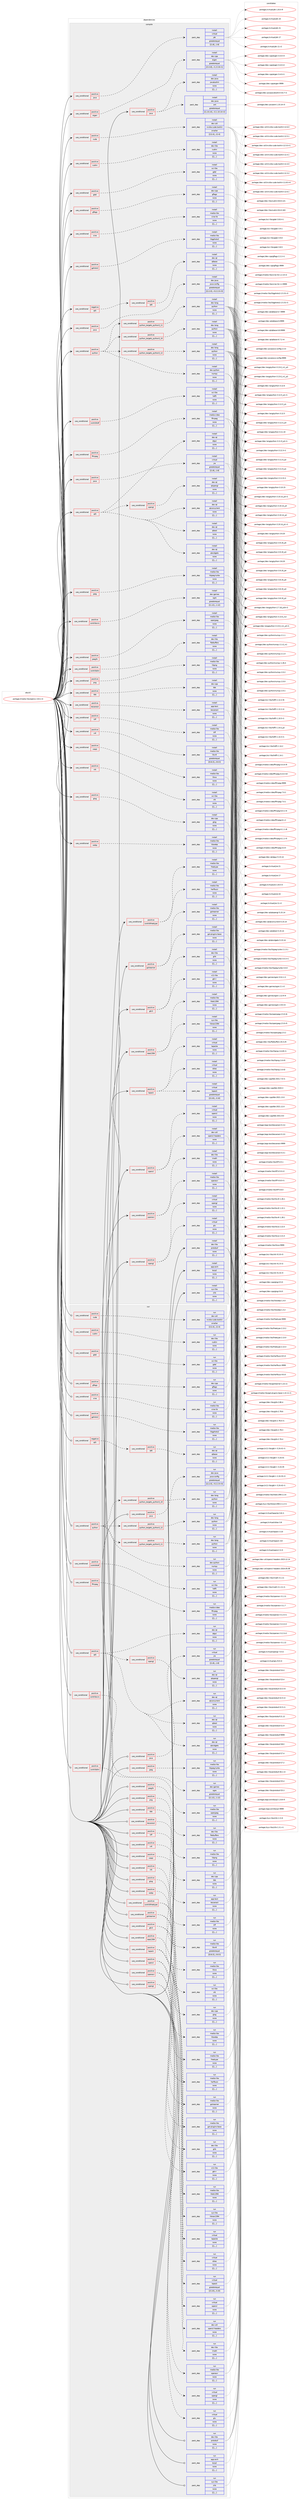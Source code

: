 digraph prolog {

# *************
# Graph options
# *************

newrank=true;
concentrate=true;
compound=true;
graph [rankdir=LR,fontname=Helvetica,fontsize=10,ranksep=1.5];#, ranksep=2.5, nodesep=0.2];
edge  [arrowhead=vee];
node  [fontname=Helvetica,fontsize=10];

# **********
# The ebuild
# **********

subgraph cluster_leftcol {
color=gray;
label=<<i>ebuild</i>>;
id [label="portage://media-libs/opencv-4.8.1-r2", color=red, width=4, href="../media-libs/opencv-4.8.1-r2.svg"];
}

# ****************
# The dependencies
# ****************

subgraph cluster_midcol {
color=gray;
label=<<i>dependencies</i>>;
subgraph cluster_compile {
fillcolor="#eeeeee";
style=filled;
label=<<i>compile</i>>;
subgraph cond80871 {
dependency320975 [label=<<TABLE BORDER="0" CELLBORDER="1" CELLSPACING="0" CELLPADDING="4"><TR><TD ROWSPAN="3" CELLPADDING="10">use_conditional</TD></TR><TR><TD>negative</TD></TR><TR><TD>qt5</TD></TR></TABLE>>, shape=none, color=red];
subgraph cond80872 {
dependency320976 [label=<<TABLE BORDER="0" CELLBORDER="1" CELLSPACING="0" CELLPADDING="4"><TR><TD ROWSPAN="3" CELLPADDING="10">use_conditional</TD></TR><TR><TD>positive</TD></TR><TR><TD>qt6</TD></TR></TABLE>>, shape=none, color=red];
subgraph pack237567 {
dependency320977 [label=<<TABLE BORDER="0" CELLBORDER="1" CELLSPACING="0" CELLPADDING="4" WIDTH="220"><TR><TD ROWSPAN="6" CELLPADDING="30">pack_dep</TD></TR><TR><TD WIDTH="110">install</TD></TR><TR><TD>dev-qt</TD></TR><TR><TD>qtbase</TD></TR><TR><TD>none</TD></TR><TR><TD>[[],,,,]</TD></TR></TABLE>>, shape=none, color=blue];
}
dependency320976:e -> dependency320977:w [weight=20,style="dashed",arrowhead="vee"];
}
dependency320975:e -> dependency320976:w [weight=20,style="dashed",arrowhead="vee"];
}
id:e -> dependency320975:w [weight=20,style="solid",arrowhead="vee"];
subgraph cond80873 {
dependency320978 [label=<<TABLE BORDER="0" CELLBORDER="1" CELLSPACING="0" CELLPADDING="4"><TR><TD ROWSPAN="3" CELLPADDING="10">use_conditional</TD></TR><TR><TD>positive</TD></TR><TR><TD>contribdnn</TD></TR></TABLE>>, shape=none, color=red];
subgraph pack237568 {
dependency320979 [label=<<TABLE BORDER="0" CELLBORDER="1" CELLSPACING="0" CELLPADDING="4" WIDTH="220"><TR><TD ROWSPAN="6" CELLPADDING="30">pack_dep</TD></TR><TR><TD WIDTH="110">install</TD></TR><TR><TD>dev-libs</TD></TR><TR><TD>flatbuffers</TD></TR><TR><TD>none</TD></TR><TR><TD>[[],,,,]</TD></TR></TABLE>>, shape=none, color=blue];
}
dependency320978:e -> dependency320979:w [weight=20,style="dashed",arrowhead="vee"];
}
id:e -> dependency320978:w [weight=20,style="solid",arrowhead="vee"];
subgraph cond80874 {
dependency320980 [label=<<TABLE BORDER="0" CELLBORDER="1" CELLSPACING="0" CELLPADDING="4"><TR><TD ROWSPAN="3" CELLPADDING="10">use_conditional</TD></TR><TR><TD>positive</TD></TR><TR><TD>contribfreetype</TD></TR></TABLE>>, shape=none, color=red];
subgraph pack237569 {
dependency320981 [label=<<TABLE BORDER="0" CELLBORDER="1" CELLSPACING="0" CELLPADDING="4" WIDTH="220"><TR><TD ROWSPAN="6" CELLPADDING="30">pack_dep</TD></TR><TR><TD WIDTH="110">install</TD></TR><TR><TD>media-libs</TD></TR><TR><TD>freetype</TD></TR><TR><TD>none</TD></TR><TR><TD>[[],,,,]</TD></TR></TABLE>>, shape=none, color=blue];
}
dependency320980:e -> dependency320981:w [weight=20,style="dashed",arrowhead="vee"];
subgraph pack237570 {
dependency320982 [label=<<TABLE BORDER="0" CELLBORDER="1" CELLSPACING="0" CELLPADDING="4" WIDTH="220"><TR><TD ROWSPAN="6" CELLPADDING="30">pack_dep</TD></TR><TR><TD WIDTH="110">install</TD></TR><TR><TD>media-libs</TD></TR><TR><TD>harfbuzz</TD></TR><TR><TD>none</TD></TR><TR><TD>[[],,,,]</TD></TR></TABLE>>, shape=none, color=blue];
}
dependency320980:e -> dependency320982:w [weight=20,style="dashed",arrowhead="vee"];
}
id:e -> dependency320980:w [weight=20,style="solid",arrowhead="vee"];
subgraph cond80875 {
dependency320983 [label=<<TABLE BORDER="0" CELLBORDER="1" CELLSPACING="0" CELLPADDING="4"><TR><TD ROWSPAN="3" CELLPADDING="10">use_conditional</TD></TR><TR><TD>positive</TD></TR><TR><TD>contribhdf</TD></TR></TABLE>>, shape=none, color=red];
subgraph pack237571 {
dependency320984 [label=<<TABLE BORDER="0" CELLBORDER="1" CELLSPACING="0" CELLPADDING="4" WIDTH="220"><TR><TD ROWSPAN="6" CELLPADDING="30">pack_dep</TD></TR><TR><TD WIDTH="110">install</TD></TR><TR><TD>sci-libs</TD></TR><TR><TD>hdf5</TD></TR><TR><TD>none</TD></TR><TR><TD>[[],,,,]</TD></TR></TABLE>>, shape=none, color=blue];
}
dependency320983:e -> dependency320984:w [weight=20,style="dashed",arrowhead="vee"];
}
id:e -> dependency320983:w [weight=20,style="solid",arrowhead="vee"];
subgraph cond80876 {
dependency320985 [label=<<TABLE BORDER="0" CELLBORDER="1" CELLSPACING="0" CELLPADDING="4"><TR><TD ROWSPAN="3" CELLPADDING="10">use_conditional</TD></TR><TR><TD>positive</TD></TR><TR><TD>contribovis</TD></TR></TABLE>>, shape=none, color=red];
subgraph pack237572 {
dependency320986 [label=<<TABLE BORDER="0" CELLBORDER="1" CELLSPACING="0" CELLPADDING="4" WIDTH="220"><TR><TD ROWSPAN="6" CELLPADDING="30">pack_dep</TD></TR><TR><TD WIDTH="110">install</TD></TR><TR><TD>dev-games</TD></TR><TR><TD>ogre</TD></TR><TR><TD>greaterequal</TD></TR><TR><TD>[[1,12],,,1.12]</TD></TR></TABLE>>, shape=none, color=blue];
}
dependency320985:e -> dependency320986:w [weight=20,style="dashed",arrowhead="vee"];
}
id:e -> dependency320985:w [weight=20,style="solid",arrowhead="vee"];
subgraph cond80877 {
dependency320987 [label=<<TABLE BORDER="0" CELLBORDER="1" CELLSPACING="0" CELLPADDING="4"><TR><TD ROWSPAN="3" CELLPADDING="10">use_conditional</TD></TR><TR><TD>positive</TD></TR><TR><TD>cuda</TD></TR></TABLE>>, shape=none, color=red];
subgraph pack237573 {
dependency320988 [label=<<TABLE BORDER="0" CELLBORDER="1" CELLSPACING="0" CELLPADDING="4" WIDTH="220"><TR><TD ROWSPAN="6" CELLPADDING="30">pack_dep</TD></TR><TR><TD WIDTH="110">install</TD></TR><TR><TD>dev-util</TD></TR><TR><TD>nvidia-cuda-toolkit</TD></TR><TR><TD>smaller</TD></TR><TR><TD>[[12,4],,,12.4]</TD></TR></TABLE>>, shape=none, color=blue];
}
dependency320987:e -> dependency320988:w [weight=20,style="dashed",arrowhead="vee"];
}
id:e -> dependency320987:w [weight=20,style="solid",arrowhead="vee"];
subgraph cond80878 {
dependency320989 [label=<<TABLE BORDER="0" CELLBORDER="1" CELLSPACING="0" CELLPADDING="4"><TR><TD ROWSPAN="3" CELLPADDING="10">use_conditional</TD></TR><TR><TD>positive</TD></TR><TR><TD>cudnn</TD></TR></TABLE>>, shape=none, color=red];
subgraph pack237574 {
dependency320990 [label=<<TABLE BORDER="0" CELLBORDER="1" CELLSPACING="0" CELLPADDING="4" WIDTH="220"><TR><TD ROWSPAN="6" CELLPADDING="30">pack_dep</TD></TR><TR><TD WIDTH="110">install</TD></TR><TR><TD>dev-libs</TD></TR><TR><TD>cudnn</TD></TR><TR><TD>none</TD></TR><TR><TD>[[],,,,]</TD></TR></TABLE>>, shape=none, color=blue];
}
dependency320989:e -> dependency320990:w [weight=20,style="dashed",arrowhead="vee"];
}
id:e -> dependency320989:w [weight=20,style="solid",arrowhead="vee"];
subgraph cond80879 {
dependency320991 [label=<<TABLE BORDER="0" CELLBORDER="1" CELLSPACING="0" CELLPADDING="4"><TR><TD ROWSPAN="3" CELLPADDING="10">use_conditional</TD></TR><TR><TD>positive</TD></TR><TR><TD>eigen</TD></TR></TABLE>>, shape=none, color=red];
subgraph pack237575 {
dependency320992 [label=<<TABLE BORDER="0" CELLBORDER="1" CELLSPACING="0" CELLPADDING="4" WIDTH="220"><TR><TD ROWSPAN="6" CELLPADDING="30">pack_dep</TD></TR><TR><TD WIDTH="110">install</TD></TR><TR><TD>dev-cpp</TD></TR><TR><TD>eigen</TD></TR><TR><TD>greaterequal</TD></TR><TR><TD>[[3,3,8],,-r1,3.3.8-r1]</TD></TR></TABLE>>, shape=none, color=blue];
}
dependency320991:e -> dependency320992:w [weight=20,style="dashed",arrowhead="vee"];
}
id:e -> dependency320991:w [weight=20,style="solid",arrowhead="vee"];
subgraph cond80880 {
dependency320993 [label=<<TABLE BORDER="0" CELLBORDER="1" CELLSPACING="0" CELLPADDING="4"><TR><TD ROWSPAN="3" CELLPADDING="10">use_conditional</TD></TR><TR><TD>positive</TD></TR><TR><TD>ffmpeg</TD></TR></TABLE>>, shape=none, color=red];
subgraph pack237576 {
dependency320994 [label=<<TABLE BORDER="0" CELLBORDER="1" CELLSPACING="0" CELLPADDING="4" WIDTH="220"><TR><TD ROWSPAN="6" CELLPADDING="30">pack_dep</TD></TR><TR><TD WIDTH="110">install</TD></TR><TR><TD>media-video</TD></TR><TR><TD>ffmpeg</TD></TR><TR><TD>none</TD></TR><TR><TD>[[],,,,]</TD></TR></TABLE>>, shape=none, color=blue];
}
dependency320993:e -> dependency320994:w [weight=20,style="dashed",arrowhead="vee"];
}
id:e -> dependency320993:w [weight=20,style="solid",arrowhead="vee"];
subgraph cond80881 {
dependency320995 [label=<<TABLE BORDER="0" CELLBORDER="1" CELLSPACING="0" CELLPADDING="4"><TR><TD ROWSPAN="3" CELLPADDING="10">use_conditional</TD></TR><TR><TD>positive</TD></TR><TR><TD>gdal</TD></TR></TABLE>>, shape=none, color=red];
subgraph pack237577 {
dependency320996 [label=<<TABLE BORDER="0" CELLBORDER="1" CELLSPACING="0" CELLPADDING="4" WIDTH="220"><TR><TD ROWSPAN="6" CELLPADDING="30">pack_dep</TD></TR><TR><TD WIDTH="110">install</TD></TR><TR><TD>sci-libs</TD></TR><TR><TD>gdal</TD></TR><TR><TD>none</TD></TR><TR><TD>[[],,,,]</TD></TR></TABLE>>, shape=none, color=blue];
}
dependency320995:e -> dependency320996:w [weight=20,style="dashed",arrowhead="vee"];
}
id:e -> dependency320995:w [weight=20,style="solid",arrowhead="vee"];
subgraph cond80882 {
dependency320997 [label=<<TABLE BORDER="0" CELLBORDER="1" CELLSPACING="0" CELLPADDING="4"><TR><TD ROWSPAN="3" CELLPADDING="10">use_conditional</TD></TR><TR><TD>positive</TD></TR><TR><TD>gflags</TD></TR></TABLE>>, shape=none, color=red];
subgraph pack237578 {
dependency320998 [label=<<TABLE BORDER="0" CELLBORDER="1" CELLSPACING="0" CELLPADDING="4" WIDTH="220"><TR><TD ROWSPAN="6" CELLPADDING="30">pack_dep</TD></TR><TR><TD WIDTH="110">install</TD></TR><TR><TD>dev-cpp</TD></TR><TR><TD>gflags</TD></TR><TR><TD>none</TD></TR><TR><TD>[[],,,,]</TD></TR></TABLE>>, shape=none, color=blue];
}
dependency320997:e -> dependency320998:w [weight=20,style="dashed",arrowhead="vee"];
}
id:e -> dependency320997:w [weight=20,style="solid",arrowhead="vee"];
subgraph cond80883 {
dependency320999 [label=<<TABLE BORDER="0" CELLBORDER="1" CELLSPACING="0" CELLPADDING="4"><TR><TD ROWSPAN="3" CELLPADDING="10">use_conditional</TD></TR><TR><TD>positive</TD></TR><TR><TD>glog</TD></TR></TABLE>>, shape=none, color=red];
subgraph pack237579 {
dependency321000 [label=<<TABLE BORDER="0" CELLBORDER="1" CELLSPACING="0" CELLPADDING="4" WIDTH="220"><TR><TD ROWSPAN="6" CELLPADDING="30">pack_dep</TD></TR><TR><TD WIDTH="110">install</TD></TR><TR><TD>dev-cpp</TD></TR><TR><TD>glog</TD></TR><TR><TD>none</TD></TR><TR><TD>[[],,,,]</TD></TR></TABLE>>, shape=none, color=blue];
}
dependency320999:e -> dependency321000:w [weight=20,style="dashed",arrowhead="vee"];
}
id:e -> dependency320999:w [weight=20,style="solid",arrowhead="vee"];
subgraph cond80884 {
dependency321001 [label=<<TABLE BORDER="0" CELLBORDER="1" CELLSPACING="0" CELLPADDING="4"><TR><TD ROWSPAN="3" CELLPADDING="10">use_conditional</TD></TR><TR><TD>positive</TD></TR><TR><TD>gphoto2</TD></TR></TABLE>>, shape=none, color=red];
subgraph pack237580 {
dependency321002 [label=<<TABLE BORDER="0" CELLBORDER="1" CELLSPACING="0" CELLPADDING="4" WIDTH="220"><TR><TD ROWSPAN="6" CELLPADDING="30">pack_dep</TD></TR><TR><TD WIDTH="110">install</TD></TR><TR><TD>media-libs</TD></TR><TR><TD>libgphoto2</TD></TR><TR><TD>none</TD></TR><TR><TD>[[],,,,]</TD></TR></TABLE>>, shape=none, color=blue];
}
dependency321001:e -> dependency321002:w [weight=20,style="dashed",arrowhead="vee"];
}
id:e -> dependency321001:w [weight=20,style="solid",arrowhead="vee"];
subgraph cond80885 {
dependency321003 [label=<<TABLE BORDER="0" CELLBORDER="1" CELLSPACING="0" CELLPADDING="4"><TR><TD ROWSPAN="3" CELLPADDING="10">use_conditional</TD></TR><TR><TD>positive</TD></TR><TR><TD>gstreamer</TD></TR></TABLE>>, shape=none, color=red];
subgraph pack237581 {
dependency321004 [label=<<TABLE BORDER="0" CELLBORDER="1" CELLSPACING="0" CELLPADDING="4" WIDTH="220"><TR><TD ROWSPAN="6" CELLPADDING="30">pack_dep</TD></TR><TR><TD WIDTH="110">install</TD></TR><TR><TD>media-libs</TD></TR><TR><TD>gstreamer</TD></TR><TR><TD>none</TD></TR><TR><TD>[[],,,,]</TD></TR></TABLE>>, shape=none, color=blue];
}
dependency321003:e -> dependency321004:w [weight=20,style="dashed",arrowhead="vee"];
subgraph pack237582 {
dependency321005 [label=<<TABLE BORDER="0" CELLBORDER="1" CELLSPACING="0" CELLPADDING="4" WIDTH="220"><TR><TD ROWSPAN="6" CELLPADDING="30">pack_dep</TD></TR><TR><TD WIDTH="110">install</TD></TR><TR><TD>media-libs</TD></TR><TR><TD>gst-plugins-base</TD></TR><TR><TD>none</TD></TR><TR><TD>[[],,,,]</TD></TR></TABLE>>, shape=none, color=blue];
}
dependency321003:e -> dependency321005:w [weight=20,style="dashed",arrowhead="vee"];
}
id:e -> dependency321003:w [weight=20,style="solid",arrowhead="vee"];
subgraph cond80886 {
dependency321006 [label=<<TABLE BORDER="0" CELLBORDER="1" CELLSPACING="0" CELLPADDING="4"><TR><TD ROWSPAN="3" CELLPADDING="10">use_conditional</TD></TR><TR><TD>positive</TD></TR><TR><TD>gtk3</TD></TR></TABLE>>, shape=none, color=red];
subgraph pack237583 {
dependency321007 [label=<<TABLE BORDER="0" CELLBORDER="1" CELLSPACING="0" CELLPADDING="4" WIDTH="220"><TR><TD ROWSPAN="6" CELLPADDING="30">pack_dep</TD></TR><TR><TD WIDTH="110">install</TD></TR><TR><TD>dev-libs</TD></TR><TR><TD>glib</TD></TR><TR><TD>none</TD></TR><TR><TD>[[],,,,]</TD></TR></TABLE>>, shape=none, color=blue];
}
dependency321006:e -> dependency321007:w [weight=20,style="dashed",arrowhead="vee"];
subgraph pack237584 {
dependency321008 [label=<<TABLE BORDER="0" CELLBORDER="1" CELLSPACING="0" CELLPADDING="4" WIDTH="220"><TR><TD ROWSPAN="6" CELLPADDING="30">pack_dep</TD></TR><TR><TD WIDTH="110">install</TD></TR><TR><TD>x11-libs</TD></TR><TR><TD>gtk+</TD></TR><TR><TD>none</TD></TR><TR><TD>[[],,,,]</TD></TR></TABLE>>, shape=none, color=blue];
}
dependency321006:e -> dependency321008:w [weight=20,style="dashed",arrowhead="vee"];
}
id:e -> dependency321006:w [weight=20,style="solid",arrowhead="vee"];
subgraph cond80887 {
dependency321009 [label=<<TABLE BORDER="0" CELLBORDER="1" CELLSPACING="0" CELLPADDING="4"><TR><TD ROWSPAN="3" CELLPADDING="10">use_conditional</TD></TR><TR><TD>positive</TD></TR><TR><TD>ieee1394</TD></TR></TABLE>>, shape=none, color=red];
subgraph pack237585 {
dependency321010 [label=<<TABLE BORDER="0" CELLBORDER="1" CELLSPACING="0" CELLPADDING="4" WIDTH="220"><TR><TD ROWSPAN="6" CELLPADDING="30">pack_dep</TD></TR><TR><TD WIDTH="110">install</TD></TR><TR><TD>media-libs</TD></TR><TR><TD>libdc1394</TD></TR><TR><TD>none</TD></TR><TR><TD>[[],,,,]</TD></TR></TABLE>>, shape=none, color=blue];
}
dependency321009:e -> dependency321010:w [weight=20,style="dashed",arrowhead="vee"];
subgraph pack237586 {
dependency321011 [label=<<TABLE BORDER="0" CELLBORDER="1" CELLSPACING="0" CELLPADDING="4" WIDTH="220"><TR><TD ROWSPAN="6" CELLPADDING="30">pack_dep</TD></TR><TR><TD WIDTH="110">install</TD></TR><TR><TD>sys-libs</TD></TR><TR><TD>libraw1394</TD></TR><TR><TD>none</TD></TR><TR><TD>[[],,,,]</TD></TR></TABLE>>, shape=none, color=blue];
}
dependency321009:e -> dependency321011:w [weight=20,style="dashed",arrowhead="vee"];
}
id:e -> dependency321009:w [weight=20,style="solid",arrowhead="vee"];
subgraph cond80888 {
dependency321012 [label=<<TABLE BORDER="0" CELLBORDER="1" CELLSPACING="0" CELLPADDING="4"><TR><TD ROWSPAN="3" CELLPADDING="10">use_conditional</TD></TR><TR><TD>positive</TD></TR><TR><TD>java</TD></TR></TABLE>>, shape=none, color=red];
subgraph pack237587 {
dependency321013 [label=<<TABLE BORDER="0" CELLBORDER="1" CELLSPACING="0" CELLPADDING="4" WIDTH="220"><TR><TD ROWSPAN="6" CELLPADDING="30">pack_dep</TD></TR><TR><TD WIDTH="110">install</TD></TR><TR><TD>dev-java</TD></TR><TR><TD>ant</TD></TR><TR><TD>greaterequal</TD></TR><TR><TD>[[1,10,14],,-r2,1.10.14-r2]</TD></TR></TABLE>>, shape=none, color=blue];
}
dependency321012:e -> dependency321013:w [weight=20,style="dashed",arrowhead="vee"];
subgraph pack237588 {
dependency321014 [label=<<TABLE BORDER="0" CELLBORDER="1" CELLSPACING="0" CELLPADDING="4" WIDTH="220"><TR><TD ROWSPAN="6" CELLPADDING="30">pack_dep</TD></TR><TR><TD WIDTH="110">install</TD></TR><TR><TD>dev-java</TD></TR><TR><TD>javatoolkit</TD></TR><TR><TD>none</TD></TR><TR><TD>[[],,,,]</TD></TR></TABLE>>, shape=none, color=blue];
}
dependency321012:e -> dependency321014:w [weight=20,style="dashed",arrowhead="vee"];
}
id:e -> dependency321012:w [weight=20,style="solid",arrowhead="vee"];
subgraph cond80889 {
dependency321015 [label=<<TABLE BORDER="0" CELLBORDER="1" CELLSPACING="0" CELLPADDING="4"><TR><TD ROWSPAN="3" CELLPADDING="10">use_conditional</TD></TR><TR><TD>positive</TD></TR><TR><TD>java</TD></TR></TABLE>>, shape=none, color=red];
subgraph pack237589 {
dependency321016 [label=<<TABLE BORDER="0" CELLBORDER="1" CELLSPACING="0" CELLPADDING="4" WIDTH="220"><TR><TD ROWSPAN="6" CELLPADDING="30">pack_dep</TD></TR><TR><TD WIDTH="110">install</TD></TR><TR><TD>dev-java</TD></TR><TR><TD>java-config</TD></TR><TR><TD>greaterequal</TD></TR><TR><TD>[[2,2,0],,-r3,2.2.0-r3]</TD></TR></TABLE>>, shape=none, color=blue];
}
dependency321015:e -> dependency321016:w [weight=20,style="dashed",arrowhead="vee"];
}
id:e -> dependency321015:w [weight=20,style="solid",arrowhead="vee"];
subgraph cond80890 {
dependency321017 [label=<<TABLE BORDER="0" CELLBORDER="1" CELLSPACING="0" CELLPADDING="4"><TR><TD ROWSPAN="3" CELLPADDING="10">use_conditional</TD></TR><TR><TD>positive</TD></TR><TR><TD>java</TD></TR></TABLE>>, shape=none, color=red];
subgraph pack237590 {
dependency321018 [label=<<TABLE BORDER="0" CELLBORDER="1" CELLSPACING="0" CELLPADDING="4" WIDTH="220"><TR><TD ROWSPAN="6" CELLPADDING="30">pack_dep</TD></TR><TR><TD WIDTH="110">install</TD></TR><TR><TD>virtual</TD></TR><TR><TD>jdk</TD></TR><TR><TD>greaterequal</TD></TR><TR><TD>[[1,8],,,1.8]</TD></TR></TABLE>>, shape=none, color=blue];
}
dependency321017:e -> dependency321018:w [weight=20,style="dashed",arrowhead="vee"];
}
id:e -> dependency321017:w [weight=20,style="solid",arrowhead="vee"];
subgraph cond80891 {
dependency321019 [label=<<TABLE BORDER="0" CELLBORDER="1" CELLSPACING="0" CELLPADDING="4"><TR><TD ROWSPAN="3" CELLPADDING="10">use_conditional</TD></TR><TR><TD>positive</TD></TR><TR><TD>java</TD></TR></TABLE>>, shape=none, color=red];
subgraph pack237591 {
dependency321020 [label=<<TABLE BORDER="0" CELLBORDER="1" CELLSPACING="0" CELLPADDING="4" WIDTH="220"><TR><TD ROWSPAN="6" CELLPADDING="30">pack_dep</TD></TR><TR><TD WIDTH="110">install</TD></TR><TR><TD>virtual</TD></TR><TR><TD>jre</TD></TR><TR><TD>greaterequal</TD></TR><TR><TD>[[1,8],,,1.8]</TD></TR></TABLE>>, shape=none, color=blue];
}
dependency321019:e -> dependency321020:w [weight=20,style="dashed",arrowhead="vee"];
}
id:e -> dependency321019:w [weight=20,style="solid",arrowhead="vee"];
subgraph cond80892 {
dependency321021 [label=<<TABLE BORDER="0" CELLBORDER="1" CELLSPACING="0" CELLPADDING="4"><TR><TD ROWSPAN="3" CELLPADDING="10">use_conditional</TD></TR><TR><TD>positive</TD></TR><TR><TD>jpeg</TD></TR></TABLE>>, shape=none, color=red];
subgraph pack237592 {
dependency321022 [label=<<TABLE BORDER="0" CELLBORDER="1" CELLSPACING="0" CELLPADDING="4" WIDTH="220"><TR><TD ROWSPAN="6" CELLPADDING="30">pack_dep</TD></TR><TR><TD WIDTH="110">install</TD></TR><TR><TD>media-libs</TD></TR><TR><TD>libjpeg-turbo</TD></TR><TR><TD>none</TD></TR><TR><TD>[[],,,,]</TD></TR></TABLE>>, shape=none, color=blue];
}
dependency321021:e -> dependency321022:w [weight=20,style="dashed",arrowhead="vee"];
}
id:e -> dependency321021:w [weight=20,style="solid",arrowhead="vee"];
subgraph cond80893 {
dependency321023 [label=<<TABLE BORDER="0" CELLBORDER="1" CELLSPACING="0" CELLPADDING="4"><TR><TD ROWSPAN="3" CELLPADDING="10">use_conditional</TD></TR><TR><TD>positive</TD></TR><TR><TD>jpeg2k</TD></TR></TABLE>>, shape=none, color=red];
subgraph pack237593 {
dependency321024 [label=<<TABLE BORDER="0" CELLBORDER="1" CELLSPACING="0" CELLPADDING="4" WIDTH="220"><TR><TD ROWSPAN="6" CELLPADDING="30">pack_dep</TD></TR><TR><TD WIDTH="110">install</TD></TR><TR><TD>media-libs</TD></TR><TR><TD>openjpeg</TD></TR><TR><TD>none</TD></TR><TR><TD>[[],,,,]</TD></TR></TABLE>>, shape=none, color=blue];
}
dependency321023:e -> dependency321024:w [weight=20,style="dashed",arrowhead="vee"];
}
id:e -> dependency321023:w [weight=20,style="solid",arrowhead="vee"];
subgraph cond80894 {
dependency321025 [label=<<TABLE BORDER="0" CELLBORDER="1" CELLSPACING="0" CELLPADDING="4"><TR><TD ROWSPAN="3" CELLPADDING="10">use_conditional</TD></TR><TR><TD>positive</TD></TR><TR><TD>lapack</TD></TR></TABLE>>, shape=none, color=red];
subgraph pack237594 {
dependency321026 [label=<<TABLE BORDER="0" CELLBORDER="1" CELLSPACING="0" CELLPADDING="4" WIDTH="220"><TR><TD ROWSPAN="6" CELLPADDING="30">pack_dep</TD></TR><TR><TD WIDTH="110">install</TD></TR><TR><TD>virtual</TD></TR><TR><TD>cblas</TD></TR><TR><TD>none</TD></TR><TR><TD>[[],,,,]</TD></TR></TABLE>>, shape=none, color=blue];
}
dependency321025:e -> dependency321026:w [weight=20,style="dashed",arrowhead="vee"];
subgraph pack237595 {
dependency321027 [label=<<TABLE BORDER="0" CELLBORDER="1" CELLSPACING="0" CELLPADDING="4" WIDTH="220"><TR><TD ROWSPAN="6" CELLPADDING="30">pack_dep</TD></TR><TR><TD WIDTH="110">install</TD></TR><TR><TD>virtual</TD></TR><TR><TD>lapack</TD></TR><TR><TD>greaterequal</TD></TR><TR><TD>[[3,10],,,3.10]</TD></TR></TABLE>>, shape=none, color=blue];
}
dependency321025:e -> dependency321027:w [weight=20,style="dashed",arrowhead="vee"];
subgraph pack237596 {
dependency321028 [label=<<TABLE BORDER="0" CELLBORDER="1" CELLSPACING="0" CELLPADDING="4" WIDTH="220"><TR><TD ROWSPAN="6" CELLPADDING="30">pack_dep</TD></TR><TR><TD WIDTH="110">install</TD></TR><TR><TD>virtual</TD></TR><TR><TD>lapacke</TD></TR><TR><TD>none</TD></TR><TR><TD>[[],,,,]</TD></TR></TABLE>>, shape=none, color=blue];
}
dependency321025:e -> dependency321028:w [weight=20,style="dashed",arrowhead="vee"];
}
id:e -> dependency321025:w [weight=20,style="solid",arrowhead="vee"];
subgraph cond80895 {
dependency321029 [label=<<TABLE BORDER="0" CELLBORDER="1" CELLSPACING="0" CELLPADDING="4"><TR><TD ROWSPAN="3" CELLPADDING="10">use_conditional</TD></TR><TR><TD>positive</TD></TR><TR><TD>opencl</TD></TR></TABLE>>, shape=none, color=red];
subgraph pack237597 {
dependency321030 [label=<<TABLE BORDER="0" CELLBORDER="1" CELLSPACING="0" CELLPADDING="4" WIDTH="220"><TR><TD ROWSPAN="6" CELLPADDING="30">pack_dep</TD></TR><TR><TD WIDTH="110">install</TD></TR><TR><TD>virtual</TD></TR><TR><TD>opencl</TD></TR><TR><TD>none</TD></TR><TR><TD>[[],,,,]</TD></TR></TABLE>>, shape=none, color=blue];
}
dependency321029:e -> dependency321030:w [weight=20,style="dashed",arrowhead="vee"];
subgraph pack237598 {
dependency321031 [label=<<TABLE BORDER="0" CELLBORDER="1" CELLSPACING="0" CELLPADDING="4" WIDTH="220"><TR><TD ROWSPAN="6" CELLPADDING="30">pack_dep</TD></TR><TR><TD WIDTH="110">install</TD></TR><TR><TD>dev-util</TD></TR><TR><TD>opencl-headers</TD></TR><TR><TD>none</TD></TR><TR><TD>[[],,,,]</TD></TR></TABLE>>, shape=none, color=blue];
}
dependency321029:e -> dependency321031:w [weight=20,style="dashed",arrowhead="vee"];
}
id:e -> dependency321029:w [weight=20,style="solid",arrowhead="vee"];
subgraph cond80896 {
dependency321032 [label=<<TABLE BORDER="0" CELLBORDER="1" CELLSPACING="0" CELLPADDING="4"><TR><TD ROWSPAN="3" CELLPADDING="10">use_conditional</TD></TR><TR><TD>positive</TD></TR><TR><TD>openexr</TD></TR></TABLE>>, shape=none, color=red];
subgraph pack237599 {
dependency321033 [label=<<TABLE BORDER="0" CELLBORDER="1" CELLSPACING="0" CELLPADDING="4" WIDTH="220"><TR><TD ROWSPAN="6" CELLPADDING="30">pack_dep</TD></TR><TR><TD WIDTH="110">install</TD></TR><TR><TD>dev-libs</TD></TR><TR><TD>imath</TD></TR><TR><TD>none</TD></TR><TR><TD>[[],,,,]</TD></TR></TABLE>>, shape=none, color=blue];
}
dependency321032:e -> dependency321033:w [weight=20,style="dashed",arrowhead="vee"];
subgraph pack237600 {
dependency321034 [label=<<TABLE BORDER="0" CELLBORDER="1" CELLSPACING="0" CELLPADDING="4" WIDTH="220"><TR><TD ROWSPAN="6" CELLPADDING="30">pack_dep</TD></TR><TR><TD WIDTH="110">install</TD></TR><TR><TD>media-libs</TD></TR><TR><TD>openexr</TD></TR><TR><TD>none</TD></TR><TR><TD>[[],,,,]</TD></TR></TABLE>>, shape=none, color=blue];
}
dependency321032:e -> dependency321034:w [weight=20,style="dashed",arrowhead="vee"];
}
id:e -> dependency321032:w [weight=20,style="solid",arrowhead="vee"];
subgraph cond80897 {
dependency321035 [label=<<TABLE BORDER="0" CELLBORDER="1" CELLSPACING="0" CELLPADDING="4"><TR><TD ROWSPAN="3" CELLPADDING="10">use_conditional</TD></TR><TR><TD>positive</TD></TR><TR><TD>opengl</TD></TR></TABLE>>, shape=none, color=red];
subgraph pack237601 {
dependency321036 [label=<<TABLE BORDER="0" CELLBORDER="1" CELLSPACING="0" CELLPADDING="4" WIDTH="220"><TR><TD ROWSPAN="6" CELLPADDING="30">pack_dep</TD></TR><TR><TD WIDTH="110">install</TD></TR><TR><TD>virtual</TD></TR><TR><TD>opengl</TD></TR><TR><TD>none</TD></TR><TR><TD>[[],,,,]</TD></TR></TABLE>>, shape=none, color=blue];
}
dependency321035:e -> dependency321036:w [weight=20,style="dashed",arrowhead="vee"];
subgraph pack237602 {
dependency321037 [label=<<TABLE BORDER="0" CELLBORDER="1" CELLSPACING="0" CELLPADDING="4" WIDTH="220"><TR><TD ROWSPAN="6" CELLPADDING="30">pack_dep</TD></TR><TR><TD WIDTH="110">install</TD></TR><TR><TD>virtual</TD></TR><TR><TD>glu</TD></TR><TR><TD>none</TD></TR><TR><TD>[[],,,,]</TD></TR></TABLE>>, shape=none, color=blue];
}
dependency321035:e -> dependency321037:w [weight=20,style="dashed",arrowhead="vee"];
}
id:e -> dependency321035:w [weight=20,style="solid",arrowhead="vee"];
subgraph cond80898 {
dependency321038 [label=<<TABLE BORDER="0" CELLBORDER="1" CELLSPACING="0" CELLPADDING="4"><TR><TD ROWSPAN="3" CELLPADDING="10">use_conditional</TD></TR><TR><TD>positive</TD></TR><TR><TD>png</TD></TR></TABLE>>, shape=none, color=red];
subgraph pack237603 {
dependency321039 [label=<<TABLE BORDER="0" CELLBORDER="1" CELLSPACING="0" CELLPADDING="4" WIDTH="220"><TR><TD ROWSPAN="6" CELLPADDING="30">pack_dep</TD></TR><TR><TD WIDTH="110">install</TD></TR><TR><TD>media-libs</TD></TR><TR><TD>libpng</TD></TR><TR><TD>none</TD></TR><TR><TD>[[],,,,]</TD></TR></TABLE>>, shape=none, color=blue];
}
dependency321038:e -> dependency321039:w [weight=20,style="dashed",arrowhead="vee"];
}
id:e -> dependency321038:w [weight=20,style="solid",arrowhead="vee"];
subgraph cond80899 {
dependency321040 [label=<<TABLE BORDER="0" CELLBORDER="1" CELLSPACING="0" CELLPADDING="4"><TR><TD ROWSPAN="3" CELLPADDING="10">use_conditional</TD></TR><TR><TD>positive</TD></TR><TR><TD>python</TD></TR></TABLE>>, shape=none, color=red];
subgraph cond80900 {
dependency321041 [label=<<TABLE BORDER="0" CELLBORDER="1" CELLSPACING="0" CELLPADDING="4"><TR><TD ROWSPAN="3" CELLPADDING="10">use_conditional</TD></TR><TR><TD>positive</TD></TR><TR><TD>python_targets_python3_10</TD></TR></TABLE>>, shape=none, color=red];
subgraph pack237604 {
dependency321042 [label=<<TABLE BORDER="0" CELLBORDER="1" CELLSPACING="0" CELLPADDING="4" WIDTH="220"><TR><TD ROWSPAN="6" CELLPADDING="30">pack_dep</TD></TR><TR><TD WIDTH="110">install</TD></TR><TR><TD>dev-lang</TD></TR><TR><TD>python</TD></TR><TR><TD>none</TD></TR><TR><TD>[[],,,,]</TD></TR></TABLE>>, shape=none, color=blue];
}
dependency321041:e -> dependency321042:w [weight=20,style="dashed",arrowhead="vee"];
}
dependency321040:e -> dependency321041:w [weight=20,style="dashed",arrowhead="vee"];
subgraph cond80901 {
dependency321043 [label=<<TABLE BORDER="0" CELLBORDER="1" CELLSPACING="0" CELLPADDING="4"><TR><TD ROWSPAN="3" CELLPADDING="10">use_conditional</TD></TR><TR><TD>positive</TD></TR><TR><TD>python_targets_python3_11</TD></TR></TABLE>>, shape=none, color=red];
subgraph pack237605 {
dependency321044 [label=<<TABLE BORDER="0" CELLBORDER="1" CELLSPACING="0" CELLPADDING="4" WIDTH="220"><TR><TD ROWSPAN="6" CELLPADDING="30">pack_dep</TD></TR><TR><TD WIDTH="110">install</TD></TR><TR><TD>dev-lang</TD></TR><TR><TD>python</TD></TR><TR><TD>none</TD></TR><TR><TD>[[],,,,]</TD></TR></TABLE>>, shape=none, color=blue];
}
dependency321043:e -> dependency321044:w [weight=20,style="dashed",arrowhead="vee"];
}
dependency321040:e -> dependency321043:w [weight=20,style="dashed",arrowhead="vee"];
subgraph cond80902 {
dependency321045 [label=<<TABLE BORDER="0" CELLBORDER="1" CELLSPACING="0" CELLPADDING="4"><TR><TD ROWSPAN="3" CELLPADDING="10">use_conditional</TD></TR><TR><TD>positive</TD></TR><TR><TD>python_targets_python3_12</TD></TR></TABLE>>, shape=none, color=red];
subgraph pack237606 {
dependency321046 [label=<<TABLE BORDER="0" CELLBORDER="1" CELLSPACING="0" CELLPADDING="4" WIDTH="220"><TR><TD ROWSPAN="6" CELLPADDING="30">pack_dep</TD></TR><TR><TD WIDTH="110">install</TD></TR><TR><TD>dev-lang</TD></TR><TR><TD>python</TD></TR><TR><TD>none</TD></TR><TR><TD>[[],,,,]</TD></TR></TABLE>>, shape=none, color=blue];
}
dependency321045:e -> dependency321046:w [weight=20,style="dashed",arrowhead="vee"];
}
dependency321040:e -> dependency321045:w [weight=20,style="dashed",arrowhead="vee"];
subgraph pack237607 {
dependency321047 [label=<<TABLE BORDER="0" CELLBORDER="1" CELLSPACING="0" CELLPADDING="4" WIDTH="220"><TR><TD ROWSPAN="6" CELLPADDING="30">pack_dep</TD></TR><TR><TD WIDTH="110">install</TD></TR><TR><TD>dev-python</TD></TR><TR><TD>numpy</TD></TR><TR><TD>none</TD></TR><TR><TD>[[],,,,]</TD></TR></TABLE>>, shape=none, color=blue];
}
dependency321040:e -> dependency321047:w [weight=20,style="dashed",arrowhead="vee"];
}
id:e -> dependency321040:w [weight=20,style="solid",arrowhead="vee"];
subgraph cond80903 {
dependency321048 [label=<<TABLE BORDER="0" CELLBORDER="1" CELLSPACING="0" CELLPADDING="4"><TR><TD ROWSPAN="3" CELLPADDING="10">use_conditional</TD></TR><TR><TD>positive</TD></TR><TR><TD>qt5</TD></TR></TABLE>>, shape=none, color=red];
subgraph pack237608 {
dependency321049 [label=<<TABLE BORDER="0" CELLBORDER="1" CELLSPACING="0" CELLPADDING="4" WIDTH="220"><TR><TD ROWSPAN="6" CELLPADDING="30">pack_dep</TD></TR><TR><TD WIDTH="110">install</TD></TR><TR><TD>dev-qt</TD></TR><TR><TD>qtgui</TD></TR><TR><TD>none</TD></TR><TR><TD>[[],,,,]</TD></TR></TABLE>>, shape=none, color=blue];
}
dependency321048:e -> dependency321049:w [weight=20,style="dashed",arrowhead="vee"];
subgraph pack237609 {
dependency321050 [label=<<TABLE BORDER="0" CELLBORDER="1" CELLSPACING="0" CELLPADDING="4" WIDTH="220"><TR><TD ROWSPAN="6" CELLPADDING="30">pack_dep</TD></TR><TR><TD WIDTH="110">install</TD></TR><TR><TD>dev-qt</TD></TR><TR><TD>qtwidgets</TD></TR><TR><TD>none</TD></TR><TR><TD>[[],,,,]</TD></TR></TABLE>>, shape=none, color=blue];
}
dependency321048:e -> dependency321050:w [weight=20,style="dashed",arrowhead="vee"];
subgraph pack237610 {
dependency321051 [label=<<TABLE BORDER="0" CELLBORDER="1" CELLSPACING="0" CELLPADDING="4" WIDTH="220"><TR><TD ROWSPAN="6" CELLPADDING="30">pack_dep</TD></TR><TR><TD WIDTH="110">install</TD></TR><TR><TD>dev-qt</TD></TR><TR><TD>qttest</TD></TR><TR><TD>none</TD></TR><TR><TD>[[],,,,]</TD></TR></TABLE>>, shape=none, color=blue];
}
dependency321048:e -> dependency321051:w [weight=20,style="dashed",arrowhead="vee"];
subgraph pack237611 {
dependency321052 [label=<<TABLE BORDER="0" CELLBORDER="1" CELLSPACING="0" CELLPADDING="4" WIDTH="220"><TR><TD ROWSPAN="6" CELLPADDING="30">pack_dep</TD></TR><TR><TD WIDTH="110">install</TD></TR><TR><TD>dev-qt</TD></TR><TR><TD>qtconcurrent</TD></TR><TR><TD>none</TD></TR><TR><TD>[[],,,,]</TD></TR></TABLE>>, shape=none, color=blue];
}
dependency321048:e -> dependency321052:w [weight=20,style="dashed",arrowhead="vee"];
subgraph cond80904 {
dependency321053 [label=<<TABLE BORDER="0" CELLBORDER="1" CELLSPACING="0" CELLPADDING="4"><TR><TD ROWSPAN="3" CELLPADDING="10">use_conditional</TD></TR><TR><TD>positive</TD></TR><TR><TD>opengl</TD></TR></TABLE>>, shape=none, color=red];
subgraph pack237612 {
dependency321054 [label=<<TABLE BORDER="0" CELLBORDER="1" CELLSPACING="0" CELLPADDING="4" WIDTH="220"><TR><TD ROWSPAN="6" CELLPADDING="30">pack_dep</TD></TR><TR><TD WIDTH="110">install</TD></TR><TR><TD>dev-qt</TD></TR><TR><TD>qtopengl</TD></TR><TR><TD>none</TD></TR><TR><TD>[[],,,,]</TD></TR></TABLE>>, shape=none, color=blue];
}
dependency321053:e -> dependency321054:w [weight=20,style="dashed",arrowhead="vee"];
}
dependency321048:e -> dependency321053:w [weight=20,style="dashed",arrowhead="vee"];
}
id:e -> dependency321048:w [weight=20,style="solid",arrowhead="vee"];
subgraph cond80905 {
dependency321055 [label=<<TABLE BORDER="0" CELLBORDER="1" CELLSPACING="0" CELLPADDING="4"><TR><TD ROWSPAN="3" CELLPADDING="10">use_conditional</TD></TR><TR><TD>positive</TD></TR><TR><TD>tbb</TD></TR></TABLE>>, shape=none, color=red];
subgraph pack237613 {
dependency321056 [label=<<TABLE BORDER="0" CELLBORDER="1" CELLSPACING="0" CELLPADDING="4" WIDTH="220"><TR><TD ROWSPAN="6" CELLPADDING="30">pack_dep</TD></TR><TR><TD WIDTH="110">install</TD></TR><TR><TD>dev-cpp</TD></TR><TR><TD>tbb</TD></TR><TR><TD>none</TD></TR><TR><TD>[[],,,,]</TD></TR></TABLE>>, shape=none, color=blue];
}
dependency321055:e -> dependency321056:w [weight=20,style="dashed",arrowhead="vee"];
}
id:e -> dependency321055:w [weight=20,style="solid",arrowhead="vee"];
subgraph cond80906 {
dependency321057 [label=<<TABLE BORDER="0" CELLBORDER="1" CELLSPACING="0" CELLPADDING="4"><TR><TD ROWSPAN="3" CELLPADDING="10">use_conditional</TD></TR><TR><TD>positive</TD></TR><TR><TD>tesseract</TD></TR></TABLE>>, shape=none, color=red];
subgraph pack237614 {
dependency321058 [label=<<TABLE BORDER="0" CELLBORDER="1" CELLSPACING="0" CELLPADDING="4" WIDTH="220"><TR><TD ROWSPAN="6" CELLPADDING="30">pack_dep</TD></TR><TR><TD WIDTH="110">install</TD></TR><TR><TD>app-text</TD></TR><TR><TD>tesseract</TD></TR><TR><TD>none</TD></TR><TR><TD>[[],,,,]</TD></TR></TABLE>>, shape=none, color=blue];
}
dependency321057:e -> dependency321058:w [weight=20,style="dashed",arrowhead="vee"];
}
id:e -> dependency321057:w [weight=20,style="solid",arrowhead="vee"];
subgraph cond80907 {
dependency321059 [label=<<TABLE BORDER="0" CELLBORDER="1" CELLSPACING="0" CELLPADDING="4"><TR><TD ROWSPAN="3" CELLPADDING="10">use_conditional</TD></TR><TR><TD>positive</TD></TR><TR><TD>tiff</TD></TR></TABLE>>, shape=none, color=red];
subgraph pack237615 {
dependency321060 [label=<<TABLE BORDER="0" CELLBORDER="1" CELLSPACING="0" CELLPADDING="4" WIDTH="220"><TR><TD ROWSPAN="6" CELLPADDING="30">pack_dep</TD></TR><TR><TD WIDTH="110">install</TD></TR><TR><TD>media-libs</TD></TR><TR><TD>tiff</TD></TR><TR><TD>none</TD></TR><TR><TD>[[],,,,]</TD></TR></TABLE>>, shape=none, color=blue];
}
dependency321059:e -> dependency321060:w [weight=20,style="dashed",arrowhead="vee"];
}
id:e -> dependency321059:w [weight=20,style="solid",arrowhead="vee"];
subgraph cond80908 {
dependency321061 [label=<<TABLE BORDER="0" CELLBORDER="1" CELLSPACING="0" CELLPADDING="4"><TR><TD ROWSPAN="3" CELLPADDING="10">use_conditional</TD></TR><TR><TD>positive</TD></TR><TR><TD>v4l</TD></TR></TABLE>>, shape=none, color=red];
subgraph pack237616 {
dependency321062 [label=<<TABLE BORDER="0" CELLBORDER="1" CELLSPACING="0" CELLPADDING="4" WIDTH="220"><TR><TD ROWSPAN="6" CELLPADDING="30">pack_dep</TD></TR><TR><TD WIDTH="110">install</TD></TR><TR><TD>media-libs</TD></TR><TR><TD>libv4l</TD></TR><TR><TD>greaterequal</TD></TR><TR><TD>[[0,8,3],,,0.8.3]</TD></TR></TABLE>>, shape=none, color=blue];
}
dependency321061:e -> dependency321062:w [weight=20,style="dashed",arrowhead="vee"];
}
id:e -> dependency321061:w [weight=20,style="solid",arrowhead="vee"];
subgraph cond80909 {
dependency321063 [label=<<TABLE BORDER="0" CELLBORDER="1" CELLSPACING="0" CELLPADDING="4"><TR><TD ROWSPAN="3" CELLPADDING="10">use_conditional</TD></TR><TR><TD>positive</TD></TR><TR><TD>vaapi</TD></TR></TABLE>>, shape=none, color=red];
subgraph pack237617 {
dependency321064 [label=<<TABLE BORDER="0" CELLBORDER="1" CELLSPACING="0" CELLPADDING="4" WIDTH="220"><TR><TD ROWSPAN="6" CELLPADDING="30">pack_dep</TD></TR><TR><TD WIDTH="110">install</TD></TR><TR><TD>media-libs</TD></TR><TR><TD>libva</TD></TR><TR><TD>none</TD></TR><TR><TD>[[],,,,]</TD></TR></TABLE>>, shape=none, color=blue];
}
dependency321063:e -> dependency321064:w [weight=20,style="dashed",arrowhead="vee"];
}
id:e -> dependency321063:w [weight=20,style="solid",arrowhead="vee"];
subgraph cond80910 {
dependency321065 [label=<<TABLE BORDER="0" CELLBORDER="1" CELLSPACING="0" CELLPADDING="4"><TR><TD ROWSPAN="3" CELLPADDING="10">use_conditional</TD></TR><TR><TD>positive</TD></TR><TR><TD>vtk</TD></TR></TABLE>>, shape=none, color=red];
subgraph pack237618 {
dependency321066 [label=<<TABLE BORDER="0" CELLBORDER="1" CELLSPACING="0" CELLPADDING="4" WIDTH="220"><TR><TD ROWSPAN="6" CELLPADDING="30">pack_dep</TD></TR><TR><TD WIDTH="110">install</TD></TR><TR><TD>sci-libs</TD></TR><TR><TD>vtk</TD></TR><TR><TD>none</TD></TR><TR><TD>[[],,,,]</TD></TR></TABLE>>, shape=none, color=blue];
}
dependency321065:e -> dependency321066:w [weight=20,style="dashed",arrowhead="vee"];
}
id:e -> dependency321065:w [weight=20,style="solid",arrowhead="vee"];
subgraph cond80911 {
dependency321067 [label=<<TABLE BORDER="0" CELLBORDER="1" CELLSPACING="0" CELLPADDING="4"><TR><TD ROWSPAN="3" CELLPADDING="10">use_conditional</TD></TR><TR><TD>positive</TD></TR><TR><TD>webp</TD></TR></TABLE>>, shape=none, color=red];
subgraph pack237619 {
dependency321068 [label=<<TABLE BORDER="0" CELLBORDER="1" CELLSPACING="0" CELLPADDING="4" WIDTH="220"><TR><TD ROWSPAN="6" CELLPADDING="30">pack_dep</TD></TR><TR><TD WIDTH="110">install</TD></TR><TR><TD>media-libs</TD></TR><TR><TD>libwebp</TD></TR><TR><TD>none</TD></TR><TR><TD>[[],,,,]</TD></TR></TABLE>>, shape=none, color=blue];
}
dependency321067:e -> dependency321068:w [weight=20,style="dashed",arrowhead="vee"];
}
id:e -> dependency321067:w [weight=20,style="solid",arrowhead="vee"];
subgraph cond80912 {
dependency321069 [label=<<TABLE BORDER="0" CELLBORDER="1" CELLSPACING="0" CELLPADDING="4"><TR><TD ROWSPAN="3" CELLPADDING="10">use_conditional</TD></TR><TR><TD>positive</TD></TR><TR><TD>xine</TD></TR></TABLE>>, shape=none, color=red];
subgraph pack237620 {
dependency321070 [label=<<TABLE BORDER="0" CELLBORDER="1" CELLSPACING="0" CELLPADDING="4" WIDTH="220"><TR><TD ROWSPAN="6" CELLPADDING="30">pack_dep</TD></TR><TR><TD WIDTH="110">install</TD></TR><TR><TD>media-libs</TD></TR><TR><TD>xine-lib</TD></TR><TR><TD>none</TD></TR><TR><TD>[[],,,,]</TD></TR></TABLE>>, shape=none, color=blue];
}
dependency321069:e -> dependency321070:w [weight=20,style="dashed",arrowhead="vee"];
}
id:e -> dependency321069:w [weight=20,style="solid",arrowhead="vee"];
subgraph pack237621 {
dependency321071 [label=<<TABLE BORDER="0" CELLBORDER="1" CELLSPACING="0" CELLPADDING="4" WIDTH="220"><TR><TD ROWSPAN="6" CELLPADDING="30">pack_dep</TD></TR><TR><TD WIDTH="110">install</TD></TR><TR><TD>app-arch</TD></TR><TR><TD>bzip2</TD></TR><TR><TD>none</TD></TR><TR><TD>[[],,,,]</TD></TR></TABLE>>, shape=none, color=blue];
}
id:e -> dependency321071:w [weight=20,style="solid",arrowhead="vee"];
subgraph pack237622 {
dependency321072 [label=<<TABLE BORDER="0" CELLBORDER="1" CELLSPACING="0" CELLPADDING="4" WIDTH="220"><TR><TD ROWSPAN="6" CELLPADDING="30">pack_dep</TD></TR><TR><TD WIDTH="110">install</TD></TR><TR><TD>dev-libs</TD></TR><TR><TD>protobuf</TD></TR><TR><TD>none</TD></TR><TR><TD>[[],,,,]</TD></TR></TABLE>>, shape=none, color=blue];
}
id:e -> dependency321072:w [weight=20,style="solid",arrowhead="vee"];
subgraph pack237623 {
dependency321073 [label=<<TABLE BORDER="0" CELLBORDER="1" CELLSPACING="0" CELLPADDING="4" WIDTH="220"><TR><TD ROWSPAN="6" CELLPADDING="30">pack_dep</TD></TR><TR><TD WIDTH="110">install</TD></TR><TR><TD>sys-libs</TD></TR><TR><TD>zlib</TD></TR><TR><TD>none</TD></TR><TR><TD>[[],,,,]</TD></TR></TABLE>>, shape=none, color=blue];
}
id:e -> dependency321073:w [weight=20,style="solid",arrowhead="vee"];
}
subgraph cluster_compileandrun {
fillcolor="#eeeeee";
style=filled;
label=<<i>compile and run</i>>;
}
subgraph cluster_run {
fillcolor="#eeeeee";
style=filled;
label=<<i>run</i>>;
subgraph cond80913 {
dependency321074 [label=<<TABLE BORDER="0" CELLBORDER="1" CELLSPACING="0" CELLPADDING="4"><TR><TD ROWSPAN="3" CELLPADDING="10">use_conditional</TD></TR><TR><TD>negative</TD></TR><TR><TD>qt5</TD></TR></TABLE>>, shape=none, color=red];
subgraph cond80914 {
dependency321075 [label=<<TABLE BORDER="0" CELLBORDER="1" CELLSPACING="0" CELLPADDING="4"><TR><TD ROWSPAN="3" CELLPADDING="10">use_conditional</TD></TR><TR><TD>positive</TD></TR><TR><TD>qt6</TD></TR></TABLE>>, shape=none, color=red];
subgraph pack237624 {
dependency321076 [label=<<TABLE BORDER="0" CELLBORDER="1" CELLSPACING="0" CELLPADDING="4" WIDTH="220"><TR><TD ROWSPAN="6" CELLPADDING="30">pack_dep</TD></TR><TR><TD WIDTH="110">run</TD></TR><TR><TD>dev-qt</TD></TR><TR><TD>qtbase</TD></TR><TR><TD>none</TD></TR><TR><TD>[[],,,,]</TD></TR></TABLE>>, shape=none, color=blue];
}
dependency321075:e -> dependency321076:w [weight=20,style="dashed",arrowhead="vee"];
}
dependency321074:e -> dependency321075:w [weight=20,style="dashed",arrowhead="vee"];
}
id:e -> dependency321074:w [weight=20,style="solid",arrowhead="odot"];
subgraph cond80915 {
dependency321077 [label=<<TABLE BORDER="0" CELLBORDER="1" CELLSPACING="0" CELLPADDING="4"><TR><TD ROWSPAN="3" CELLPADDING="10">use_conditional</TD></TR><TR><TD>positive</TD></TR><TR><TD>contribdnn</TD></TR></TABLE>>, shape=none, color=red];
subgraph pack237625 {
dependency321078 [label=<<TABLE BORDER="0" CELLBORDER="1" CELLSPACING="0" CELLPADDING="4" WIDTH="220"><TR><TD ROWSPAN="6" CELLPADDING="30">pack_dep</TD></TR><TR><TD WIDTH="110">run</TD></TR><TR><TD>dev-libs</TD></TR><TR><TD>flatbuffers</TD></TR><TR><TD>none</TD></TR><TR><TD>[[],,,,]</TD></TR></TABLE>>, shape=none, color=blue];
}
dependency321077:e -> dependency321078:w [weight=20,style="dashed",arrowhead="vee"];
}
id:e -> dependency321077:w [weight=20,style="solid",arrowhead="odot"];
subgraph cond80916 {
dependency321079 [label=<<TABLE BORDER="0" CELLBORDER="1" CELLSPACING="0" CELLPADDING="4"><TR><TD ROWSPAN="3" CELLPADDING="10">use_conditional</TD></TR><TR><TD>positive</TD></TR><TR><TD>contribfreetype</TD></TR></TABLE>>, shape=none, color=red];
subgraph pack237626 {
dependency321080 [label=<<TABLE BORDER="0" CELLBORDER="1" CELLSPACING="0" CELLPADDING="4" WIDTH="220"><TR><TD ROWSPAN="6" CELLPADDING="30">pack_dep</TD></TR><TR><TD WIDTH="110">run</TD></TR><TR><TD>media-libs</TD></TR><TR><TD>freetype</TD></TR><TR><TD>none</TD></TR><TR><TD>[[],,,,]</TD></TR></TABLE>>, shape=none, color=blue];
}
dependency321079:e -> dependency321080:w [weight=20,style="dashed",arrowhead="vee"];
subgraph pack237627 {
dependency321081 [label=<<TABLE BORDER="0" CELLBORDER="1" CELLSPACING="0" CELLPADDING="4" WIDTH="220"><TR><TD ROWSPAN="6" CELLPADDING="30">pack_dep</TD></TR><TR><TD WIDTH="110">run</TD></TR><TR><TD>media-libs</TD></TR><TR><TD>harfbuzz</TD></TR><TR><TD>none</TD></TR><TR><TD>[[],,,,]</TD></TR></TABLE>>, shape=none, color=blue];
}
dependency321079:e -> dependency321081:w [weight=20,style="dashed",arrowhead="vee"];
}
id:e -> dependency321079:w [weight=20,style="solid",arrowhead="odot"];
subgraph cond80917 {
dependency321082 [label=<<TABLE BORDER="0" CELLBORDER="1" CELLSPACING="0" CELLPADDING="4"><TR><TD ROWSPAN="3" CELLPADDING="10">use_conditional</TD></TR><TR><TD>positive</TD></TR><TR><TD>contribhdf</TD></TR></TABLE>>, shape=none, color=red];
subgraph pack237628 {
dependency321083 [label=<<TABLE BORDER="0" CELLBORDER="1" CELLSPACING="0" CELLPADDING="4" WIDTH="220"><TR><TD ROWSPAN="6" CELLPADDING="30">pack_dep</TD></TR><TR><TD WIDTH="110">run</TD></TR><TR><TD>sci-libs</TD></TR><TR><TD>hdf5</TD></TR><TR><TD>none</TD></TR><TR><TD>[[],,,,]</TD></TR></TABLE>>, shape=none, color=blue];
}
dependency321082:e -> dependency321083:w [weight=20,style="dashed",arrowhead="vee"];
}
id:e -> dependency321082:w [weight=20,style="solid",arrowhead="odot"];
subgraph cond80918 {
dependency321084 [label=<<TABLE BORDER="0" CELLBORDER="1" CELLSPACING="0" CELLPADDING="4"><TR><TD ROWSPAN="3" CELLPADDING="10">use_conditional</TD></TR><TR><TD>positive</TD></TR><TR><TD>contribovis</TD></TR></TABLE>>, shape=none, color=red];
subgraph pack237629 {
dependency321085 [label=<<TABLE BORDER="0" CELLBORDER="1" CELLSPACING="0" CELLPADDING="4" WIDTH="220"><TR><TD ROWSPAN="6" CELLPADDING="30">pack_dep</TD></TR><TR><TD WIDTH="110">run</TD></TR><TR><TD>dev-games</TD></TR><TR><TD>ogre</TD></TR><TR><TD>greaterequal</TD></TR><TR><TD>[[1,12],,,1.12]</TD></TR></TABLE>>, shape=none, color=blue];
}
dependency321084:e -> dependency321085:w [weight=20,style="dashed",arrowhead="vee"];
}
id:e -> dependency321084:w [weight=20,style="solid",arrowhead="odot"];
subgraph cond80919 {
dependency321086 [label=<<TABLE BORDER="0" CELLBORDER="1" CELLSPACING="0" CELLPADDING="4"><TR><TD ROWSPAN="3" CELLPADDING="10">use_conditional</TD></TR><TR><TD>positive</TD></TR><TR><TD>cuda</TD></TR></TABLE>>, shape=none, color=red];
subgraph pack237630 {
dependency321087 [label=<<TABLE BORDER="0" CELLBORDER="1" CELLSPACING="0" CELLPADDING="4" WIDTH="220"><TR><TD ROWSPAN="6" CELLPADDING="30">pack_dep</TD></TR><TR><TD WIDTH="110">run</TD></TR><TR><TD>dev-util</TD></TR><TR><TD>nvidia-cuda-toolkit</TD></TR><TR><TD>smaller</TD></TR><TR><TD>[[12,4],,,12.4]</TD></TR></TABLE>>, shape=none, color=blue];
}
dependency321086:e -> dependency321087:w [weight=20,style="dashed",arrowhead="vee"];
}
id:e -> dependency321086:w [weight=20,style="solid",arrowhead="odot"];
subgraph cond80920 {
dependency321088 [label=<<TABLE BORDER="0" CELLBORDER="1" CELLSPACING="0" CELLPADDING="4"><TR><TD ROWSPAN="3" CELLPADDING="10">use_conditional</TD></TR><TR><TD>positive</TD></TR><TR><TD>cudnn</TD></TR></TABLE>>, shape=none, color=red];
subgraph pack237631 {
dependency321089 [label=<<TABLE BORDER="0" CELLBORDER="1" CELLSPACING="0" CELLPADDING="4" WIDTH="220"><TR><TD ROWSPAN="6" CELLPADDING="30">pack_dep</TD></TR><TR><TD WIDTH="110">run</TD></TR><TR><TD>dev-libs</TD></TR><TR><TD>cudnn</TD></TR><TR><TD>none</TD></TR><TR><TD>[[],,,,]</TD></TR></TABLE>>, shape=none, color=blue];
}
dependency321088:e -> dependency321089:w [weight=20,style="dashed",arrowhead="vee"];
}
id:e -> dependency321088:w [weight=20,style="solid",arrowhead="odot"];
subgraph cond80921 {
dependency321090 [label=<<TABLE BORDER="0" CELLBORDER="1" CELLSPACING="0" CELLPADDING="4"><TR><TD ROWSPAN="3" CELLPADDING="10">use_conditional</TD></TR><TR><TD>positive</TD></TR><TR><TD>ffmpeg</TD></TR></TABLE>>, shape=none, color=red];
subgraph pack237632 {
dependency321091 [label=<<TABLE BORDER="0" CELLBORDER="1" CELLSPACING="0" CELLPADDING="4" WIDTH="220"><TR><TD ROWSPAN="6" CELLPADDING="30">pack_dep</TD></TR><TR><TD WIDTH="110">run</TD></TR><TR><TD>media-video</TD></TR><TR><TD>ffmpeg</TD></TR><TR><TD>none</TD></TR><TR><TD>[[],,,,]</TD></TR></TABLE>>, shape=none, color=blue];
}
dependency321090:e -> dependency321091:w [weight=20,style="dashed",arrowhead="vee"];
}
id:e -> dependency321090:w [weight=20,style="solid",arrowhead="odot"];
subgraph cond80922 {
dependency321092 [label=<<TABLE BORDER="0" CELLBORDER="1" CELLSPACING="0" CELLPADDING="4"><TR><TD ROWSPAN="3" CELLPADDING="10">use_conditional</TD></TR><TR><TD>positive</TD></TR><TR><TD>gdal</TD></TR></TABLE>>, shape=none, color=red];
subgraph pack237633 {
dependency321093 [label=<<TABLE BORDER="0" CELLBORDER="1" CELLSPACING="0" CELLPADDING="4" WIDTH="220"><TR><TD ROWSPAN="6" CELLPADDING="30">pack_dep</TD></TR><TR><TD WIDTH="110">run</TD></TR><TR><TD>sci-libs</TD></TR><TR><TD>gdal</TD></TR><TR><TD>none</TD></TR><TR><TD>[[],,,,]</TD></TR></TABLE>>, shape=none, color=blue];
}
dependency321092:e -> dependency321093:w [weight=20,style="dashed",arrowhead="vee"];
}
id:e -> dependency321092:w [weight=20,style="solid",arrowhead="odot"];
subgraph cond80923 {
dependency321094 [label=<<TABLE BORDER="0" CELLBORDER="1" CELLSPACING="0" CELLPADDING="4"><TR><TD ROWSPAN="3" CELLPADDING="10">use_conditional</TD></TR><TR><TD>positive</TD></TR><TR><TD>gflags</TD></TR></TABLE>>, shape=none, color=red];
subgraph pack237634 {
dependency321095 [label=<<TABLE BORDER="0" CELLBORDER="1" CELLSPACING="0" CELLPADDING="4" WIDTH="220"><TR><TD ROWSPAN="6" CELLPADDING="30">pack_dep</TD></TR><TR><TD WIDTH="110">run</TD></TR><TR><TD>dev-cpp</TD></TR><TR><TD>gflags</TD></TR><TR><TD>none</TD></TR><TR><TD>[[],,,,]</TD></TR></TABLE>>, shape=none, color=blue];
}
dependency321094:e -> dependency321095:w [weight=20,style="dashed",arrowhead="vee"];
}
id:e -> dependency321094:w [weight=20,style="solid",arrowhead="odot"];
subgraph cond80924 {
dependency321096 [label=<<TABLE BORDER="0" CELLBORDER="1" CELLSPACING="0" CELLPADDING="4"><TR><TD ROWSPAN="3" CELLPADDING="10">use_conditional</TD></TR><TR><TD>positive</TD></TR><TR><TD>glog</TD></TR></TABLE>>, shape=none, color=red];
subgraph pack237635 {
dependency321097 [label=<<TABLE BORDER="0" CELLBORDER="1" CELLSPACING="0" CELLPADDING="4" WIDTH="220"><TR><TD ROWSPAN="6" CELLPADDING="30">pack_dep</TD></TR><TR><TD WIDTH="110">run</TD></TR><TR><TD>dev-cpp</TD></TR><TR><TD>glog</TD></TR><TR><TD>none</TD></TR><TR><TD>[[],,,,]</TD></TR></TABLE>>, shape=none, color=blue];
}
dependency321096:e -> dependency321097:w [weight=20,style="dashed",arrowhead="vee"];
}
id:e -> dependency321096:w [weight=20,style="solid",arrowhead="odot"];
subgraph cond80925 {
dependency321098 [label=<<TABLE BORDER="0" CELLBORDER="1" CELLSPACING="0" CELLPADDING="4"><TR><TD ROWSPAN="3" CELLPADDING="10">use_conditional</TD></TR><TR><TD>positive</TD></TR><TR><TD>gphoto2</TD></TR></TABLE>>, shape=none, color=red];
subgraph pack237636 {
dependency321099 [label=<<TABLE BORDER="0" CELLBORDER="1" CELLSPACING="0" CELLPADDING="4" WIDTH="220"><TR><TD ROWSPAN="6" CELLPADDING="30">pack_dep</TD></TR><TR><TD WIDTH="110">run</TD></TR><TR><TD>media-libs</TD></TR><TR><TD>libgphoto2</TD></TR><TR><TD>none</TD></TR><TR><TD>[[],,,,]</TD></TR></TABLE>>, shape=none, color=blue];
}
dependency321098:e -> dependency321099:w [weight=20,style="dashed",arrowhead="vee"];
}
id:e -> dependency321098:w [weight=20,style="solid",arrowhead="odot"];
subgraph cond80926 {
dependency321100 [label=<<TABLE BORDER="0" CELLBORDER="1" CELLSPACING="0" CELLPADDING="4"><TR><TD ROWSPAN="3" CELLPADDING="10">use_conditional</TD></TR><TR><TD>positive</TD></TR><TR><TD>gstreamer</TD></TR></TABLE>>, shape=none, color=red];
subgraph pack237637 {
dependency321101 [label=<<TABLE BORDER="0" CELLBORDER="1" CELLSPACING="0" CELLPADDING="4" WIDTH="220"><TR><TD ROWSPAN="6" CELLPADDING="30">pack_dep</TD></TR><TR><TD WIDTH="110">run</TD></TR><TR><TD>media-libs</TD></TR><TR><TD>gstreamer</TD></TR><TR><TD>none</TD></TR><TR><TD>[[],,,,]</TD></TR></TABLE>>, shape=none, color=blue];
}
dependency321100:e -> dependency321101:w [weight=20,style="dashed",arrowhead="vee"];
subgraph pack237638 {
dependency321102 [label=<<TABLE BORDER="0" CELLBORDER="1" CELLSPACING="0" CELLPADDING="4" WIDTH="220"><TR><TD ROWSPAN="6" CELLPADDING="30">pack_dep</TD></TR><TR><TD WIDTH="110">run</TD></TR><TR><TD>media-libs</TD></TR><TR><TD>gst-plugins-base</TD></TR><TR><TD>none</TD></TR><TR><TD>[[],,,,]</TD></TR></TABLE>>, shape=none, color=blue];
}
dependency321100:e -> dependency321102:w [weight=20,style="dashed",arrowhead="vee"];
}
id:e -> dependency321100:w [weight=20,style="solid",arrowhead="odot"];
subgraph cond80927 {
dependency321103 [label=<<TABLE BORDER="0" CELLBORDER="1" CELLSPACING="0" CELLPADDING="4"><TR><TD ROWSPAN="3" CELLPADDING="10">use_conditional</TD></TR><TR><TD>positive</TD></TR><TR><TD>gtk3</TD></TR></TABLE>>, shape=none, color=red];
subgraph pack237639 {
dependency321104 [label=<<TABLE BORDER="0" CELLBORDER="1" CELLSPACING="0" CELLPADDING="4" WIDTH="220"><TR><TD ROWSPAN="6" CELLPADDING="30">pack_dep</TD></TR><TR><TD WIDTH="110">run</TD></TR><TR><TD>dev-libs</TD></TR><TR><TD>glib</TD></TR><TR><TD>none</TD></TR><TR><TD>[[],,,,]</TD></TR></TABLE>>, shape=none, color=blue];
}
dependency321103:e -> dependency321104:w [weight=20,style="dashed",arrowhead="vee"];
subgraph pack237640 {
dependency321105 [label=<<TABLE BORDER="0" CELLBORDER="1" CELLSPACING="0" CELLPADDING="4" WIDTH="220"><TR><TD ROWSPAN="6" CELLPADDING="30">pack_dep</TD></TR><TR><TD WIDTH="110">run</TD></TR><TR><TD>x11-libs</TD></TR><TR><TD>gtk+</TD></TR><TR><TD>none</TD></TR><TR><TD>[[],,,,]</TD></TR></TABLE>>, shape=none, color=blue];
}
dependency321103:e -> dependency321105:w [weight=20,style="dashed",arrowhead="vee"];
}
id:e -> dependency321103:w [weight=20,style="solid",arrowhead="odot"];
subgraph cond80928 {
dependency321106 [label=<<TABLE BORDER="0" CELLBORDER="1" CELLSPACING="0" CELLPADDING="4"><TR><TD ROWSPAN="3" CELLPADDING="10">use_conditional</TD></TR><TR><TD>positive</TD></TR><TR><TD>ieee1394</TD></TR></TABLE>>, shape=none, color=red];
subgraph pack237641 {
dependency321107 [label=<<TABLE BORDER="0" CELLBORDER="1" CELLSPACING="0" CELLPADDING="4" WIDTH="220"><TR><TD ROWSPAN="6" CELLPADDING="30">pack_dep</TD></TR><TR><TD WIDTH="110">run</TD></TR><TR><TD>media-libs</TD></TR><TR><TD>libdc1394</TD></TR><TR><TD>none</TD></TR><TR><TD>[[],,,,]</TD></TR></TABLE>>, shape=none, color=blue];
}
dependency321106:e -> dependency321107:w [weight=20,style="dashed",arrowhead="vee"];
subgraph pack237642 {
dependency321108 [label=<<TABLE BORDER="0" CELLBORDER="1" CELLSPACING="0" CELLPADDING="4" WIDTH="220"><TR><TD ROWSPAN="6" CELLPADDING="30">pack_dep</TD></TR><TR><TD WIDTH="110">run</TD></TR><TR><TD>sys-libs</TD></TR><TR><TD>libraw1394</TD></TR><TR><TD>none</TD></TR><TR><TD>[[],,,,]</TD></TR></TABLE>>, shape=none, color=blue];
}
dependency321106:e -> dependency321108:w [weight=20,style="dashed",arrowhead="vee"];
}
id:e -> dependency321106:w [weight=20,style="solid",arrowhead="odot"];
subgraph cond80929 {
dependency321109 [label=<<TABLE BORDER="0" CELLBORDER="1" CELLSPACING="0" CELLPADDING="4"><TR><TD ROWSPAN="3" CELLPADDING="10">use_conditional</TD></TR><TR><TD>positive</TD></TR><TR><TD>java</TD></TR></TABLE>>, shape=none, color=red];
subgraph pack237643 {
dependency321110 [label=<<TABLE BORDER="0" CELLBORDER="1" CELLSPACING="0" CELLPADDING="4" WIDTH="220"><TR><TD ROWSPAN="6" CELLPADDING="30">pack_dep</TD></TR><TR><TD WIDTH="110">run</TD></TR><TR><TD>dev-java</TD></TR><TR><TD>java-config</TD></TR><TR><TD>greaterequal</TD></TR><TR><TD>[[2,2,0],,-r3,2.2.0-r3]</TD></TR></TABLE>>, shape=none, color=blue];
}
dependency321109:e -> dependency321110:w [weight=20,style="dashed",arrowhead="vee"];
}
id:e -> dependency321109:w [weight=20,style="solid",arrowhead="odot"];
subgraph cond80930 {
dependency321111 [label=<<TABLE BORDER="0" CELLBORDER="1" CELLSPACING="0" CELLPADDING="4"><TR><TD ROWSPAN="3" CELLPADDING="10">use_conditional</TD></TR><TR><TD>positive</TD></TR><TR><TD>java</TD></TR></TABLE>>, shape=none, color=red];
subgraph pack237644 {
dependency321112 [label=<<TABLE BORDER="0" CELLBORDER="1" CELLSPACING="0" CELLPADDING="4" WIDTH="220"><TR><TD ROWSPAN="6" CELLPADDING="30">pack_dep</TD></TR><TR><TD WIDTH="110">run</TD></TR><TR><TD>virtual</TD></TR><TR><TD>jre</TD></TR><TR><TD>greaterequal</TD></TR><TR><TD>[[1,8],,,1.8]</TD></TR></TABLE>>, shape=none, color=blue];
}
dependency321111:e -> dependency321112:w [weight=20,style="dashed",arrowhead="vee"];
}
id:e -> dependency321111:w [weight=20,style="solid",arrowhead="odot"];
subgraph cond80931 {
dependency321113 [label=<<TABLE BORDER="0" CELLBORDER="1" CELLSPACING="0" CELLPADDING="4"><TR><TD ROWSPAN="3" CELLPADDING="10">use_conditional</TD></TR><TR><TD>positive</TD></TR><TR><TD>jpeg</TD></TR></TABLE>>, shape=none, color=red];
subgraph pack237645 {
dependency321114 [label=<<TABLE BORDER="0" CELLBORDER="1" CELLSPACING="0" CELLPADDING="4" WIDTH="220"><TR><TD ROWSPAN="6" CELLPADDING="30">pack_dep</TD></TR><TR><TD WIDTH="110">run</TD></TR><TR><TD>media-libs</TD></TR><TR><TD>libjpeg-turbo</TD></TR><TR><TD>none</TD></TR><TR><TD>[[],,,,]</TD></TR></TABLE>>, shape=none, color=blue];
}
dependency321113:e -> dependency321114:w [weight=20,style="dashed",arrowhead="vee"];
}
id:e -> dependency321113:w [weight=20,style="solid",arrowhead="odot"];
subgraph cond80932 {
dependency321115 [label=<<TABLE BORDER="0" CELLBORDER="1" CELLSPACING="0" CELLPADDING="4"><TR><TD ROWSPAN="3" CELLPADDING="10">use_conditional</TD></TR><TR><TD>positive</TD></TR><TR><TD>jpeg2k</TD></TR></TABLE>>, shape=none, color=red];
subgraph pack237646 {
dependency321116 [label=<<TABLE BORDER="0" CELLBORDER="1" CELLSPACING="0" CELLPADDING="4" WIDTH="220"><TR><TD ROWSPAN="6" CELLPADDING="30">pack_dep</TD></TR><TR><TD WIDTH="110">run</TD></TR><TR><TD>media-libs</TD></TR><TR><TD>openjpeg</TD></TR><TR><TD>none</TD></TR><TR><TD>[[],,,,]</TD></TR></TABLE>>, shape=none, color=blue];
}
dependency321115:e -> dependency321116:w [weight=20,style="dashed",arrowhead="vee"];
}
id:e -> dependency321115:w [weight=20,style="solid",arrowhead="odot"];
subgraph cond80933 {
dependency321117 [label=<<TABLE BORDER="0" CELLBORDER="1" CELLSPACING="0" CELLPADDING="4"><TR><TD ROWSPAN="3" CELLPADDING="10">use_conditional</TD></TR><TR><TD>positive</TD></TR><TR><TD>lapack</TD></TR></TABLE>>, shape=none, color=red];
subgraph pack237647 {
dependency321118 [label=<<TABLE BORDER="0" CELLBORDER="1" CELLSPACING="0" CELLPADDING="4" WIDTH="220"><TR><TD ROWSPAN="6" CELLPADDING="30">pack_dep</TD></TR><TR><TD WIDTH="110">run</TD></TR><TR><TD>virtual</TD></TR><TR><TD>cblas</TD></TR><TR><TD>none</TD></TR><TR><TD>[[],,,,]</TD></TR></TABLE>>, shape=none, color=blue];
}
dependency321117:e -> dependency321118:w [weight=20,style="dashed",arrowhead="vee"];
subgraph pack237648 {
dependency321119 [label=<<TABLE BORDER="0" CELLBORDER="1" CELLSPACING="0" CELLPADDING="4" WIDTH="220"><TR><TD ROWSPAN="6" CELLPADDING="30">pack_dep</TD></TR><TR><TD WIDTH="110">run</TD></TR><TR><TD>virtual</TD></TR><TR><TD>lapack</TD></TR><TR><TD>greaterequal</TD></TR><TR><TD>[[3,10],,,3.10]</TD></TR></TABLE>>, shape=none, color=blue];
}
dependency321117:e -> dependency321119:w [weight=20,style="dashed",arrowhead="vee"];
subgraph pack237649 {
dependency321120 [label=<<TABLE BORDER="0" CELLBORDER="1" CELLSPACING="0" CELLPADDING="4" WIDTH="220"><TR><TD ROWSPAN="6" CELLPADDING="30">pack_dep</TD></TR><TR><TD WIDTH="110">run</TD></TR><TR><TD>virtual</TD></TR><TR><TD>lapacke</TD></TR><TR><TD>none</TD></TR><TR><TD>[[],,,,]</TD></TR></TABLE>>, shape=none, color=blue];
}
dependency321117:e -> dependency321120:w [weight=20,style="dashed",arrowhead="vee"];
}
id:e -> dependency321117:w [weight=20,style="solid",arrowhead="odot"];
subgraph cond80934 {
dependency321121 [label=<<TABLE BORDER="0" CELLBORDER="1" CELLSPACING="0" CELLPADDING="4"><TR><TD ROWSPAN="3" CELLPADDING="10">use_conditional</TD></TR><TR><TD>positive</TD></TR><TR><TD>opencl</TD></TR></TABLE>>, shape=none, color=red];
subgraph pack237650 {
dependency321122 [label=<<TABLE BORDER="0" CELLBORDER="1" CELLSPACING="0" CELLPADDING="4" WIDTH="220"><TR><TD ROWSPAN="6" CELLPADDING="30">pack_dep</TD></TR><TR><TD WIDTH="110">run</TD></TR><TR><TD>virtual</TD></TR><TR><TD>opencl</TD></TR><TR><TD>none</TD></TR><TR><TD>[[],,,,]</TD></TR></TABLE>>, shape=none, color=blue];
}
dependency321121:e -> dependency321122:w [weight=20,style="dashed",arrowhead="vee"];
subgraph pack237651 {
dependency321123 [label=<<TABLE BORDER="0" CELLBORDER="1" CELLSPACING="0" CELLPADDING="4" WIDTH="220"><TR><TD ROWSPAN="6" CELLPADDING="30">pack_dep</TD></TR><TR><TD WIDTH="110">run</TD></TR><TR><TD>dev-util</TD></TR><TR><TD>opencl-headers</TD></TR><TR><TD>none</TD></TR><TR><TD>[[],,,,]</TD></TR></TABLE>>, shape=none, color=blue];
}
dependency321121:e -> dependency321123:w [weight=20,style="dashed",arrowhead="vee"];
}
id:e -> dependency321121:w [weight=20,style="solid",arrowhead="odot"];
subgraph cond80935 {
dependency321124 [label=<<TABLE BORDER="0" CELLBORDER="1" CELLSPACING="0" CELLPADDING="4"><TR><TD ROWSPAN="3" CELLPADDING="10">use_conditional</TD></TR><TR><TD>positive</TD></TR><TR><TD>openexr</TD></TR></TABLE>>, shape=none, color=red];
subgraph pack237652 {
dependency321125 [label=<<TABLE BORDER="0" CELLBORDER="1" CELLSPACING="0" CELLPADDING="4" WIDTH="220"><TR><TD ROWSPAN="6" CELLPADDING="30">pack_dep</TD></TR><TR><TD WIDTH="110">run</TD></TR><TR><TD>dev-libs</TD></TR><TR><TD>imath</TD></TR><TR><TD>none</TD></TR><TR><TD>[[],,,,]</TD></TR></TABLE>>, shape=none, color=blue];
}
dependency321124:e -> dependency321125:w [weight=20,style="dashed",arrowhead="vee"];
subgraph pack237653 {
dependency321126 [label=<<TABLE BORDER="0" CELLBORDER="1" CELLSPACING="0" CELLPADDING="4" WIDTH="220"><TR><TD ROWSPAN="6" CELLPADDING="30">pack_dep</TD></TR><TR><TD WIDTH="110">run</TD></TR><TR><TD>media-libs</TD></TR><TR><TD>openexr</TD></TR><TR><TD>none</TD></TR><TR><TD>[[],,,,]</TD></TR></TABLE>>, shape=none, color=blue];
}
dependency321124:e -> dependency321126:w [weight=20,style="dashed",arrowhead="vee"];
}
id:e -> dependency321124:w [weight=20,style="solid",arrowhead="odot"];
subgraph cond80936 {
dependency321127 [label=<<TABLE BORDER="0" CELLBORDER="1" CELLSPACING="0" CELLPADDING="4"><TR><TD ROWSPAN="3" CELLPADDING="10">use_conditional</TD></TR><TR><TD>positive</TD></TR><TR><TD>opengl</TD></TR></TABLE>>, shape=none, color=red];
subgraph pack237654 {
dependency321128 [label=<<TABLE BORDER="0" CELLBORDER="1" CELLSPACING="0" CELLPADDING="4" WIDTH="220"><TR><TD ROWSPAN="6" CELLPADDING="30">pack_dep</TD></TR><TR><TD WIDTH="110">run</TD></TR><TR><TD>virtual</TD></TR><TR><TD>opengl</TD></TR><TR><TD>none</TD></TR><TR><TD>[[],,,,]</TD></TR></TABLE>>, shape=none, color=blue];
}
dependency321127:e -> dependency321128:w [weight=20,style="dashed",arrowhead="vee"];
subgraph pack237655 {
dependency321129 [label=<<TABLE BORDER="0" CELLBORDER="1" CELLSPACING="0" CELLPADDING="4" WIDTH="220"><TR><TD ROWSPAN="6" CELLPADDING="30">pack_dep</TD></TR><TR><TD WIDTH="110">run</TD></TR><TR><TD>virtual</TD></TR><TR><TD>glu</TD></TR><TR><TD>none</TD></TR><TR><TD>[[],,,,]</TD></TR></TABLE>>, shape=none, color=blue];
}
dependency321127:e -> dependency321129:w [weight=20,style="dashed",arrowhead="vee"];
}
id:e -> dependency321127:w [weight=20,style="solid",arrowhead="odot"];
subgraph cond80937 {
dependency321130 [label=<<TABLE BORDER="0" CELLBORDER="1" CELLSPACING="0" CELLPADDING="4"><TR><TD ROWSPAN="3" CELLPADDING="10">use_conditional</TD></TR><TR><TD>positive</TD></TR><TR><TD>png</TD></TR></TABLE>>, shape=none, color=red];
subgraph pack237656 {
dependency321131 [label=<<TABLE BORDER="0" CELLBORDER="1" CELLSPACING="0" CELLPADDING="4" WIDTH="220"><TR><TD ROWSPAN="6" CELLPADDING="30">pack_dep</TD></TR><TR><TD WIDTH="110">run</TD></TR><TR><TD>media-libs</TD></TR><TR><TD>libpng</TD></TR><TR><TD>none</TD></TR><TR><TD>[[],,,,]</TD></TR></TABLE>>, shape=none, color=blue];
}
dependency321130:e -> dependency321131:w [weight=20,style="dashed",arrowhead="vee"];
}
id:e -> dependency321130:w [weight=20,style="solid",arrowhead="odot"];
subgraph cond80938 {
dependency321132 [label=<<TABLE BORDER="0" CELLBORDER="1" CELLSPACING="0" CELLPADDING="4"><TR><TD ROWSPAN="3" CELLPADDING="10">use_conditional</TD></TR><TR><TD>positive</TD></TR><TR><TD>python</TD></TR></TABLE>>, shape=none, color=red];
subgraph cond80939 {
dependency321133 [label=<<TABLE BORDER="0" CELLBORDER="1" CELLSPACING="0" CELLPADDING="4"><TR><TD ROWSPAN="3" CELLPADDING="10">use_conditional</TD></TR><TR><TD>positive</TD></TR><TR><TD>python_targets_python3_10</TD></TR></TABLE>>, shape=none, color=red];
subgraph pack237657 {
dependency321134 [label=<<TABLE BORDER="0" CELLBORDER="1" CELLSPACING="0" CELLPADDING="4" WIDTH="220"><TR><TD ROWSPAN="6" CELLPADDING="30">pack_dep</TD></TR><TR><TD WIDTH="110">run</TD></TR><TR><TD>dev-lang</TD></TR><TR><TD>python</TD></TR><TR><TD>none</TD></TR><TR><TD>[[],,,,]</TD></TR></TABLE>>, shape=none, color=blue];
}
dependency321133:e -> dependency321134:w [weight=20,style="dashed",arrowhead="vee"];
}
dependency321132:e -> dependency321133:w [weight=20,style="dashed",arrowhead="vee"];
subgraph cond80940 {
dependency321135 [label=<<TABLE BORDER="0" CELLBORDER="1" CELLSPACING="0" CELLPADDING="4"><TR><TD ROWSPAN="3" CELLPADDING="10">use_conditional</TD></TR><TR><TD>positive</TD></TR><TR><TD>python_targets_python3_11</TD></TR></TABLE>>, shape=none, color=red];
subgraph pack237658 {
dependency321136 [label=<<TABLE BORDER="0" CELLBORDER="1" CELLSPACING="0" CELLPADDING="4" WIDTH="220"><TR><TD ROWSPAN="6" CELLPADDING="30">pack_dep</TD></TR><TR><TD WIDTH="110">run</TD></TR><TR><TD>dev-lang</TD></TR><TR><TD>python</TD></TR><TR><TD>none</TD></TR><TR><TD>[[],,,,]</TD></TR></TABLE>>, shape=none, color=blue];
}
dependency321135:e -> dependency321136:w [weight=20,style="dashed",arrowhead="vee"];
}
dependency321132:e -> dependency321135:w [weight=20,style="dashed",arrowhead="vee"];
subgraph cond80941 {
dependency321137 [label=<<TABLE BORDER="0" CELLBORDER="1" CELLSPACING="0" CELLPADDING="4"><TR><TD ROWSPAN="3" CELLPADDING="10">use_conditional</TD></TR><TR><TD>positive</TD></TR><TR><TD>python_targets_python3_12</TD></TR></TABLE>>, shape=none, color=red];
subgraph pack237659 {
dependency321138 [label=<<TABLE BORDER="0" CELLBORDER="1" CELLSPACING="0" CELLPADDING="4" WIDTH="220"><TR><TD ROWSPAN="6" CELLPADDING="30">pack_dep</TD></TR><TR><TD WIDTH="110">run</TD></TR><TR><TD>dev-lang</TD></TR><TR><TD>python</TD></TR><TR><TD>none</TD></TR><TR><TD>[[],,,,]</TD></TR></TABLE>>, shape=none, color=blue];
}
dependency321137:e -> dependency321138:w [weight=20,style="dashed",arrowhead="vee"];
}
dependency321132:e -> dependency321137:w [weight=20,style="dashed",arrowhead="vee"];
subgraph pack237660 {
dependency321139 [label=<<TABLE BORDER="0" CELLBORDER="1" CELLSPACING="0" CELLPADDING="4" WIDTH="220"><TR><TD ROWSPAN="6" CELLPADDING="30">pack_dep</TD></TR><TR><TD WIDTH="110">run</TD></TR><TR><TD>dev-python</TD></TR><TR><TD>numpy</TD></TR><TR><TD>none</TD></TR><TR><TD>[[],,,,]</TD></TR></TABLE>>, shape=none, color=blue];
}
dependency321132:e -> dependency321139:w [weight=20,style="dashed",arrowhead="vee"];
}
id:e -> dependency321132:w [weight=20,style="solid",arrowhead="odot"];
subgraph cond80942 {
dependency321140 [label=<<TABLE BORDER="0" CELLBORDER="1" CELLSPACING="0" CELLPADDING="4"><TR><TD ROWSPAN="3" CELLPADDING="10">use_conditional</TD></TR><TR><TD>positive</TD></TR><TR><TD>qt5</TD></TR></TABLE>>, shape=none, color=red];
subgraph pack237661 {
dependency321141 [label=<<TABLE BORDER="0" CELLBORDER="1" CELLSPACING="0" CELLPADDING="4" WIDTH="220"><TR><TD ROWSPAN="6" CELLPADDING="30">pack_dep</TD></TR><TR><TD WIDTH="110">run</TD></TR><TR><TD>dev-qt</TD></TR><TR><TD>qtgui</TD></TR><TR><TD>none</TD></TR><TR><TD>[[],,,,]</TD></TR></TABLE>>, shape=none, color=blue];
}
dependency321140:e -> dependency321141:w [weight=20,style="dashed",arrowhead="vee"];
subgraph pack237662 {
dependency321142 [label=<<TABLE BORDER="0" CELLBORDER="1" CELLSPACING="0" CELLPADDING="4" WIDTH="220"><TR><TD ROWSPAN="6" CELLPADDING="30">pack_dep</TD></TR><TR><TD WIDTH="110">run</TD></TR><TR><TD>dev-qt</TD></TR><TR><TD>qtwidgets</TD></TR><TR><TD>none</TD></TR><TR><TD>[[],,,,]</TD></TR></TABLE>>, shape=none, color=blue];
}
dependency321140:e -> dependency321142:w [weight=20,style="dashed",arrowhead="vee"];
subgraph pack237663 {
dependency321143 [label=<<TABLE BORDER="0" CELLBORDER="1" CELLSPACING="0" CELLPADDING="4" WIDTH="220"><TR><TD ROWSPAN="6" CELLPADDING="30">pack_dep</TD></TR><TR><TD WIDTH="110">run</TD></TR><TR><TD>dev-qt</TD></TR><TR><TD>qttest</TD></TR><TR><TD>none</TD></TR><TR><TD>[[],,,,]</TD></TR></TABLE>>, shape=none, color=blue];
}
dependency321140:e -> dependency321143:w [weight=20,style="dashed",arrowhead="vee"];
subgraph pack237664 {
dependency321144 [label=<<TABLE BORDER="0" CELLBORDER="1" CELLSPACING="0" CELLPADDING="4" WIDTH="220"><TR><TD ROWSPAN="6" CELLPADDING="30">pack_dep</TD></TR><TR><TD WIDTH="110">run</TD></TR><TR><TD>dev-qt</TD></TR><TR><TD>qtconcurrent</TD></TR><TR><TD>none</TD></TR><TR><TD>[[],,,,]</TD></TR></TABLE>>, shape=none, color=blue];
}
dependency321140:e -> dependency321144:w [weight=20,style="dashed",arrowhead="vee"];
subgraph cond80943 {
dependency321145 [label=<<TABLE BORDER="0" CELLBORDER="1" CELLSPACING="0" CELLPADDING="4"><TR><TD ROWSPAN="3" CELLPADDING="10">use_conditional</TD></TR><TR><TD>positive</TD></TR><TR><TD>opengl</TD></TR></TABLE>>, shape=none, color=red];
subgraph pack237665 {
dependency321146 [label=<<TABLE BORDER="0" CELLBORDER="1" CELLSPACING="0" CELLPADDING="4" WIDTH="220"><TR><TD ROWSPAN="6" CELLPADDING="30">pack_dep</TD></TR><TR><TD WIDTH="110">run</TD></TR><TR><TD>dev-qt</TD></TR><TR><TD>qtopengl</TD></TR><TR><TD>none</TD></TR><TR><TD>[[],,,,]</TD></TR></TABLE>>, shape=none, color=blue];
}
dependency321145:e -> dependency321146:w [weight=20,style="dashed",arrowhead="vee"];
}
dependency321140:e -> dependency321145:w [weight=20,style="dashed",arrowhead="vee"];
}
id:e -> dependency321140:w [weight=20,style="solid",arrowhead="odot"];
subgraph cond80944 {
dependency321147 [label=<<TABLE BORDER="0" CELLBORDER="1" CELLSPACING="0" CELLPADDING="4"><TR><TD ROWSPAN="3" CELLPADDING="10">use_conditional</TD></TR><TR><TD>positive</TD></TR><TR><TD>tbb</TD></TR></TABLE>>, shape=none, color=red];
subgraph pack237666 {
dependency321148 [label=<<TABLE BORDER="0" CELLBORDER="1" CELLSPACING="0" CELLPADDING="4" WIDTH="220"><TR><TD ROWSPAN="6" CELLPADDING="30">pack_dep</TD></TR><TR><TD WIDTH="110">run</TD></TR><TR><TD>dev-cpp</TD></TR><TR><TD>tbb</TD></TR><TR><TD>none</TD></TR><TR><TD>[[],,,,]</TD></TR></TABLE>>, shape=none, color=blue];
}
dependency321147:e -> dependency321148:w [weight=20,style="dashed",arrowhead="vee"];
}
id:e -> dependency321147:w [weight=20,style="solid",arrowhead="odot"];
subgraph cond80945 {
dependency321149 [label=<<TABLE BORDER="0" CELLBORDER="1" CELLSPACING="0" CELLPADDING="4"><TR><TD ROWSPAN="3" CELLPADDING="10">use_conditional</TD></TR><TR><TD>positive</TD></TR><TR><TD>tesseract</TD></TR></TABLE>>, shape=none, color=red];
subgraph pack237667 {
dependency321150 [label=<<TABLE BORDER="0" CELLBORDER="1" CELLSPACING="0" CELLPADDING="4" WIDTH="220"><TR><TD ROWSPAN="6" CELLPADDING="30">pack_dep</TD></TR><TR><TD WIDTH="110">run</TD></TR><TR><TD>app-text</TD></TR><TR><TD>tesseract</TD></TR><TR><TD>none</TD></TR><TR><TD>[[],,,,]</TD></TR></TABLE>>, shape=none, color=blue];
}
dependency321149:e -> dependency321150:w [weight=20,style="dashed",arrowhead="vee"];
}
id:e -> dependency321149:w [weight=20,style="solid",arrowhead="odot"];
subgraph cond80946 {
dependency321151 [label=<<TABLE BORDER="0" CELLBORDER="1" CELLSPACING="0" CELLPADDING="4"><TR><TD ROWSPAN="3" CELLPADDING="10">use_conditional</TD></TR><TR><TD>positive</TD></TR><TR><TD>tiff</TD></TR></TABLE>>, shape=none, color=red];
subgraph pack237668 {
dependency321152 [label=<<TABLE BORDER="0" CELLBORDER="1" CELLSPACING="0" CELLPADDING="4" WIDTH="220"><TR><TD ROWSPAN="6" CELLPADDING="30">pack_dep</TD></TR><TR><TD WIDTH="110">run</TD></TR><TR><TD>media-libs</TD></TR><TR><TD>tiff</TD></TR><TR><TD>none</TD></TR><TR><TD>[[],,,,]</TD></TR></TABLE>>, shape=none, color=blue];
}
dependency321151:e -> dependency321152:w [weight=20,style="dashed",arrowhead="vee"];
}
id:e -> dependency321151:w [weight=20,style="solid",arrowhead="odot"];
subgraph cond80947 {
dependency321153 [label=<<TABLE BORDER="0" CELLBORDER="1" CELLSPACING="0" CELLPADDING="4"><TR><TD ROWSPAN="3" CELLPADDING="10">use_conditional</TD></TR><TR><TD>positive</TD></TR><TR><TD>v4l</TD></TR></TABLE>>, shape=none, color=red];
subgraph pack237669 {
dependency321154 [label=<<TABLE BORDER="0" CELLBORDER="1" CELLSPACING="0" CELLPADDING="4" WIDTH="220"><TR><TD ROWSPAN="6" CELLPADDING="30">pack_dep</TD></TR><TR><TD WIDTH="110">run</TD></TR><TR><TD>media-libs</TD></TR><TR><TD>libv4l</TD></TR><TR><TD>greaterequal</TD></TR><TR><TD>[[0,8,3],,,0.8.3]</TD></TR></TABLE>>, shape=none, color=blue];
}
dependency321153:e -> dependency321154:w [weight=20,style="dashed",arrowhead="vee"];
}
id:e -> dependency321153:w [weight=20,style="solid",arrowhead="odot"];
subgraph cond80948 {
dependency321155 [label=<<TABLE BORDER="0" CELLBORDER="1" CELLSPACING="0" CELLPADDING="4"><TR><TD ROWSPAN="3" CELLPADDING="10">use_conditional</TD></TR><TR><TD>positive</TD></TR><TR><TD>vaapi</TD></TR></TABLE>>, shape=none, color=red];
subgraph pack237670 {
dependency321156 [label=<<TABLE BORDER="0" CELLBORDER="1" CELLSPACING="0" CELLPADDING="4" WIDTH="220"><TR><TD ROWSPAN="6" CELLPADDING="30">pack_dep</TD></TR><TR><TD WIDTH="110">run</TD></TR><TR><TD>media-libs</TD></TR><TR><TD>libva</TD></TR><TR><TD>none</TD></TR><TR><TD>[[],,,,]</TD></TR></TABLE>>, shape=none, color=blue];
}
dependency321155:e -> dependency321156:w [weight=20,style="dashed",arrowhead="vee"];
}
id:e -> dependency321155:w [weight=20,style="solid",arrowhead="odot"];
subgraph cond80949 {
dependency321157 [label=<<TABLE BORDER="0" CELLBORDER="1" CELLSPACING="0" CELLPADDING="4"><TR><TD ROWSPAN="3" CELLPADDING="10">use_conditional</TD></TR><TR><TD>positive</TD></TR><TR><TD>vtk</TD></TR></TABLE>>, shape=none, color=red];
subgraph pack237671 {
dependency321158 [label=<<TABLE BORDER="0" CELLBORDER="1" CELLSPACING="0" CELLPADDING="4" WIDTH="220"><TR><TD ROWSPAN="6" CELLPADDING="30">pack_dep</TD></TR><TR><TD WIDTH="110">run</TD></TR><TR><TD>sci-libs</TD></TR><TR><TD>vtk</TD></TR><TR><TD>none</TD></TR><TR><TD>[[],,,,]</TD></TR></TABLE>>, shape=none, color=blue];
}
dependency321157:e -> dependency321158:w [weight=20,style="dashed",arrowhead="vee"];
}
id:e -> dependency321157:w [weight=20,style="solid",arrowhead="odot"];
subgraph cond80950 {
dependency321159 [label=<<TABLE BORDER="0" CELLBORDER="1" CELLSPACING="0" CELLPADDING="4"><TR><TD ROWSPAN="3" CELLPADDING="10">use_conditional</TD></TR><TR><TD>positive</TD></TR><TR><TD>webp</TD></TR></TABLE>>, shape=none, color=red];
subgraph pack237672 {
dependency321160 [label=<<TABLE BORDER="0" CELLBORDER="1" CELLSPACING="0" CELLPADDING="4" WIDTH="220"><TR><TD ROWSPAN="6" CELLPADDING="30">pack_dep</TD></TR><TR><TD WIDTH="110">run</TD></TR><TR><TD>media-libs</TD></TR><TR><TD>libwebp</TD></TR><TR><TD>none</TD></TR><TR><TD>[[],,,,]</TD></TR></TABLE>>, shape=none, color=blue];
}
dependency321159:e -> dependency321160:w [weight=20,style="dashed",arrowhead="vee"];
}
id:e -> dependency321159:w [weight=20,style="solid",arrowhead="odot"];
subgraph cond80951 {
dependency321161 [label=<<TABLE BORDER="0" CELLBORDER="1" CELLSPACING="0" CELLPADDING="4"><TR><TD ROWSPAN="3" CELLPADDING="10">use_conditional</TD></TR><TR><TD>positive</TD></TR><TR><TD>xine</TD></TR></TABLE>>, shape=none, color=red];
subgraph pack237673 {
dependency321162 [label=<<TABLE BORDER="0" CELLBORDER="1" CELLSPACING="0" CELLPADDING="4" WIDTH="220"><TR><TD ROWSPAN="6" CELLPADDING="30">pack_dep</TD></TR><TR><TD WIDTH="110">run</TD></TR><TR><TD>media-libs</TD></TR><TR><TD>xine-lib</TD></TR><TR><TD>none</TD></TR><TR><TD>[[],,,,]</TD></TR></TABLE>>, shape=none, color=blue];
}
dependency321161:e -> dependency321162:w [weight=20,style="dashed",arrowhead="vee"];
}
id:e -> dependency321161:w [weight=20,style="solid",arrowhead="odot"];
subgraph pack237674 {
dependency321163 [label=<<TABLE BORDER="0" CELLBORDER="1" CELLSPACING="0" CELLPADDING="4" WIDTH="220"><TR><TD ROWSPAN="6" CELLPADDING="30">pack_dep</TD></TR><TR><TD WIDTH="110">run</TD></TR><TR><TD>app-arch</TD></TR><TR><TD>bzip2</TD></TR><TR><TD>none</TD></TR><TR><TD>[[],,,,]</TD></TR></TABLE>>, shape=none, color=blue];
}
id:e -> dependency321163:w [weight=20,style="solid",arrowhead="odot"];
subgraph pack237675 {
dependency321164 [label=<<TABLE BORDER="0" CELLBORDER="1" CELLSPACING="0" CELLPADDING="4" WIDTH="220"><TR><TD ROWSPAN="6" CELLPADDING="30">pack_dep</TD></TR><TR><TD WIDTH="110">run</TD></TR><TR><TD>dev-libs</TD></TR><TR><TD>protobuf</TD></TR><TR><TD>none</TD></TR><TR><TD>[[],,,,]</TD></TR></TABLE>>, shape=none, color=blue];
}
id:e -> dependency321164:w [weight=20,style="solid",arrowhead="odot"];
subgraph pack237676 {
dependency321165 [label=<<TABLE BORDER="0" CELLBORDER="1" CELLSPACING="0" CELLPADDING="4" WIDTH="220"><TR><TD ROWSPAN="6" CELLPADDING="30">pack_dep</TD></TR><TR><TD WIDTH="110">run</TD></TR><TR><TD>sys-libs</TD></TR><TR><TD>zlib</TD></TR><TR><TD>none</TD></TR><TR><TD>[[],,,,]</TD></TR></TABLE>>, shape=none, color=blue];
}
id:e -> dependency321165:w [weight=20,style="solid",arrowhead="odot"];
}
}

# **************
# The candidates
# **************

subgraph cluster_choices {
rank=same;
color=gray;
label=<<i>candidates</i>>;

subgraph choice237567 {
color=black;
nodesep=1;
choice1001011184511311647113116989711510145544657575757 [label="portage://dev-qt/qtbase-6.9999", color=red, width=4,href="../dev-qt/qtbase-6.9999.svg"];
choice10010111845113116471131169897115101455446564657575757 [label="portage://dev-qt/qtbase-6.8.9999", color=red, width=4,href="../dev-qt/qtbase-6.8.9999.svg"];
choice10010111845113116471131169897115101455446554657575757 [label="portage://dev-qt/qtbase-6.7.9999", color=red, width=4,href="../dev-qt/qtbase-6.7.9999.svg"];
choice100101118451131164711311698971151014554465546504511452 [label="portage://dev-qt/qtbase-6.7.2-r4", color=red, width=4,href="../dev-qt/qtbase-6.7.2-r4.svg"];
dependency320977:e -> choice1001011184511311647113116989711510145544657575757:w [style=dotted,weight="100"];
dependency320977:e -> choice10010111845113116471131169897115101455446564657575757:w [style=dotted,weight="100"];
dependency320977:e -> choice10010111845113116471131169897115101455446554657575757:w [style=dotted,weight="100"];
dependency320977:e -> choice100101118451131164711311698971151014554465546504511452:w [style=dotted,weight="100"];
}
subgraph choice237568 {
color=black;
nodesep=1;
choice10010111845108105981154710210897116981171021021011141154550524651465053 [label="portage://dev-libs/flatbuffers-24.3.25", color=red, width=4,href="../dev-libs/flatbuffers-24.3.25.svg"];
dependency320979:e -> choice10010111845108105981154710210897116981171021021011141154550524651465053:w [style=dotted,weight="100"];
}
subgraph choice237569 {
color=black;
nodesep=1;
choice109101100105974510810598115471021141011011161211121014557575757 [label="portage://media-libs/freetype-9999", color=red, width=4,href="../media-libs/freetype-9999.svg"];
choice1091011001059745108105981154710211410110111612111210145504649514651 [label="portage://media-libs/freetype-2.13.3", color=red, width=4,href="../media-libs/freetype-2.13.3.svg"];
choice1091011001059745108105981154710211410110111612111210145504649514650 [label="portage://media-libs/freetype-2.13.2", color=red, width=4,href="../media-libs/freetype-2.13.2.svg"];
choice1091011001059745108105981154710211410110111612111210145504649514648 [label="portage://media-libs/freetype-2.13.0", color=red, width=4,href="../media-libs/freetype-2.13.0.svg"];
dependency320981:e -> choice109101100105974510810598115471021141011011161211121014557575757:w [style=dotted,weight="100"];
dependency320981:e -> choice1091011001059745108105981154710211410110111612111210145504649514651:w [style=dotted,weight="100"];
dependency320981:e -> choice1091011001059745108105981154710211410110111612111210145504649514650:w [style=dotted,weight="100"];
dependency320981:e -> choice1091011001059745108105981154710211410110111612111210145504649514648:w [style=dotted,weight="100"];
}
subgraph choice237570 {
color=black;
nodesep=1;
choice1091011001059745108105981154710497114102981171221224557575757 [label="portage://media-libs/harfbuzz-9999", color=red, width=4,href="../media-libs/harfbuzz-9999.svg"];
choice109101100105974510810598115471049711410298117122122455746484648 [label="portage://media-libs/harfbuzz-9.0.0", color=red, width=4,href="../media-libs/harfbuzz-9.0.0.svg"];
choice109101100105974510810598115471049711410298117122122455646534648 [label="portage://media-libs/harfbuzz-8.5.0", color=red, width=4,href="../media-libs/harfbuzz-8.5.0.svg"];
dependency320982:e -> choice1091011001059745108105981154710497114102981171221224557575757:w [style=dotted,weight="100"];
dependency320982:e -> choice109101100105974510810598115471049711410298117122122455746484648:w [style=dotted,weight="100"];
dependency320982:e -> choice109101100105974510810598115471049711410298117122122455646534648:w [style=dotted,weight="100"];
}
subgraph choice237571 {
color=black;
nodesep=1;
choice1159910545108105981154710410010253454946495246529511250 [label="portage://sci-libs/hdf5-1.14.4_p2", color=red, width=4,href="../sci-libs/hdf5-1.14.4_p2.svg"];
choice1159910545108105981154710410010253454946495246514511449 [label="portage://sci-libs/hdf5-1.14.3-r1", color=red, width=4,href="../sci-libs/hdf5-1.14.3-r1.svg"];
choice115991054510810598115471041001025345494649524650 [label="portage://sci-libs/hdf5-1.14.2", color=red, width=4,href="../sci-libs/hdf5-1.14.2.svg"];
choice115991054510810598115471041001025345494649524649 [label="portage://sci-libs/hdf5-1.14.1", color=red, width=4,href="../sci-libs/hdf5-1.14.1.svg"];
choice1159910545108105981154710410010253454946495046504511454 [label="portage://sci-libs/hdf5-1.12.2-r6", color=red, width=4,href="../sci-libs/hdf5-1.12.2-r6.svg"];
choice1159910545108105981154710410010253454946495046504511452 [label="portage://sci-libs/hdf5-1.12.2-r4", color=red, width=4,href="../sci-libs/hdf5-1.12.2-r4.svg"];
choice1159910545108105981154710410010253454946494846534511449 [label="portage://sci-libs/hdf5-1.10.5-r1", color=red, width=4,href="../sci-libs/hdf5-1.10.5-r1.svg"];
dependency320984:e -> choice1159910545108105981154710410010253454946495246529511250:w [style=dotted,weight="100"];
dependency320984:e -> choice1159910545108105981154710410010253454946495246514511449:w [style=dotted,weight="100"];
dependency320984:e -> choice115991054510810598115471041001025345494649524650:w [style=dotted,weight="100"];
dependency320984:e -> choice115991054510810598115471041001025345494649524649:w [style=dotted,weight="100"];
dependency320984:e -> choice1159910545108105981154710410010253454946495046504511454:w [style=dotted,weight="100"];
dependency320984:e -> choice1159910545108105981154710410010253454946495046504511452:w [style=dotted,weight="100"];
dependency320984:e -> choice1159910545108105981154710410010253454946494846534511449:w [style=dotted,weight="100"];
}
subgraph choice237572 {
color=black;
nodesep=1;
choice100101118451039710910111547111103114101454951465446494511449 [label="portage://dev-games/ogre-13.6.1-r1", color=red, width=4,href="../dev-games/ogre-13.6.1-r1.svg"];
choice100101118451039710910111547111103114101455046494511450 [label="portage://dev-games/ogre-2.1-r2", color=red, width=4,href="../dev-games/ogre-2.1-r2.svg"];
choice100101118451039710910111547111103114101454946495046574511452 [label="portage://dev-games/ogre-1.12.9-r4", color=red, width=4,href="../dev-games/ogre-1.12.9-r4.svg"];
choice1001011184510397109101115471111031141014549465746484511452 [label="portage://dev-games/ogre-1.9.0-r4", color=red, width=4,href="../dev-games/ogre-1.9.0-r4.svg"];
dependency320986:e -> choice100101118451039710910111547111103114101454951465446494511449:w [style=dotted,weight="100"];
dependency320986:e -> choice100101118451039710910111547111103114101455046494511450:w [style=dotted,weight="100"];
dependency320986:e -> choice100101118451039710910111547111103114101454946495046574511452:w [style=dotted,weight="100"];
dependency320986:e -> choice1001011184510397109101115471111031141014549465746484511452:w [style=dotted,weight="100"];
}
subgraph choice237573 {
color=black;
nodesep=1;
choice1001011184511711610510847110118105100105974599117100974511611111110810710511645495046544649 [label="portage://dev-util/nvidia-cuda-toolkit-12.6.1", color=red, width=4,href="../dev-util/nvidia-cuda-toolkit-12.6.1.svg"];
choice1001011184511711610510847110118105100105974599117100974511611111110810710511645495046544648 [label="portage://dev-util/nvidia-cuda-toolkit-12.6.0", color=red, width=4,href="../dev-util/nvidia-cuda-toolkit-12.6.0.svg"];
choice1001011184511711610510847110118105100105974599117100974511611111110810710511645495046534649 [label="portage://dev-util/nvidia-cuda-toolkit-12.5.1", color=red, width=4,href="../dev-util/nvidia-cuda-toolkit-12.5.1.svg"];
choice10010111845117116105108471101181051001059745991171009745116111111108107105116454950465346484511449 [label="portage://dev-util/nvidia-cuda-toolkit-12.5.0-r1", color=red, width=4,href="../dev-util/nvidia-cuda-toolkit-12.5.0-r1.svg"];
choice1001011184511711610510847110118105100105974599117100974511611111110810710511645495046524649 [label="portage://dev-util/nvidia-cuda-toolkit-12.4.1", color=red, width=4,href="../dev-util/nvidia-cuda-toolkit-12.4.1.svg"];
choice1001011184511711610510847110118105100105974599117100974511611111110810710511645495046524648 [label="portage://dev-util/nvidia-cuda-toolkit-12.4.0", color=red, width=4,href="../dev-util/nvidia-cuda-toolkit-12.4.0.svg"];
choice1001011184511711610510847110118105100105974599117100974511611111110810710511645495046514650 [label="portage://dev-util/nvidia-cuda-toolkit-12.3.2", color=red, width=4,href="../dev-util/nvidia-cuda-toolkit-12.3.2.svg"];
choice10010111845117116105108471101181051001059745991171009745116111111108107105116454949465646484511452 [label="portage://dev-util/nvidia-cuda-toolkit-11.8.0-r4", color=red, width=4,href="../dev-util/nvidia-cuda-toolkit-11.8.0-r4.svg"];
dependency320988:e -> choice1001011184511711610510847110118105100105974599117100974511611111110810710511645495046544649:w [style=dotted,weight="100"];
dependency320988:e -> choice1001011184511711610510847110118105100105974599117100974511611111110810710511645495046544648:w [style=dotted,weight="100"];
dependency320988:e -> choice1001011184511711610510847110118105100105974599117100974511611111110810710511645495046534649:w [style=dotted,weight="100"];
dependency320988:e -> choice10010111845117116105108471101181051001059745991171009745116111111108107105116454950465346484511449:w [style=dotted,weight="100"];
dependency320988:e -> choice1001011184511711610510847110118105100105974599117100974511611111110810710511645495046524649:w [style=dotted,weight="100"];
dependency320988:e -> choice1001011184511711610510847110118105100105974599117100974511611111110810710511645495046524648:w [style=dotted,weight="100"];
dependency320988:e -> choice1001011184511711610510847110118105100105974599117100974511611111110810710511645495046514650:w [style=dotted,weight="100"];
dependency320988:e -> choice10010111845117116105108471101181051001059745991171009745116111111108107105116454949465646484511452:w [style=dotted,weight="100"];
}
subgraph choice237574 {
color=black;
nodesep=1;
choice1001011184510810598115479911710011011045564656464846495049 [label="portage://dev-libs/cudnn-8.8.0.121", color=red, width=4,href="../dev-libs/cudnn-8.8.0.121.svg"];
choice1001011184510810598115479911710011011045564654464846495451 [label="portage://dev-libs/cudnn-8.6.0.163", color=red, width=4,href="../dev-libs/cudnn-8.6.0.163.svg"];
dependency320990:e -> choice1001011184510810598115479911710011011045564656464846495049:w [style=dotted,weight="100"];
dependency320990:e -> choice1001011184510810598115479911710011011045564654464846495451:w [style=dotted,weight="100"];
}
subgraph choice237575 {
color=black;
nodesep=1;
choice1001011184599112112471011051031011104557575757 [label="portage://dev-cpp/eigen-9999", color=red, width=4,href="../dev-cpp/eigen-9999.svg"];
choice1001011184599112112471011051031011104551465246484511451 [label="portage://dev-cpp/eigen-3.4.0-r3", color=red, width=4,href="../dev-cpp/eigen-3.4.0-r3.svg"];
choice1001011184599112112471011051031011104551465246484511450 [label="portage://dev-cpp/eigen-3.4.0-r2", color=red, width=4,href="../dev-cpp/eigen-3.4.0-r2.svg"];
choice1001011184599112112471011051031011104551465246484511449 [label="portage://dev-cpp/eigen-3.4.0-r1", color=red, width=4,href="../dev-cpp/eigen-3.4.0-r1.svg"];
dependency320992:e -> choice1001011184599112112471011051031011104557575757:w [style=dotted,weight="100"];
dependency320992:e -> choice1001011184599112112471011051031011104551465246484511451:w [style=dotted,weight="100"];
dependency320992:e -> choice1001011184599112112471011051031011104551465246484511450:w [style=dotted,weight="100"];
dependency320992:e -> choice1001011184599112112471011051031011104551465246484511449:w [style=dotted,weight="100"];
}
subgraph choice237576 {
color=black;
nodesep=1;
choice1091011001059745118105100101111471021021091121011034557575757 [label="portage://media-video/ffmpeg-9999", color=red, width=4,href="../media-video/ffmpeg-9999.svg"];
choice109101100105974511810510010111147102102109112101103455546484650 [label="portage://media-video/ffmpeg-7.0.2", color=red, width=4,href="../media-video/ffmpeg-7.0.2.svg"];
choice109101100105974511810510010111147102102109112101103455546484649 [label="portage://media-video/ffmpeg-7.0.1", color=red, width=4,href="../media-video/ffmpeg-7.0.1.svg"];
choice109101100105974511810510010111147102102109112101103455446494650 [label="portage://media-video/ffmpeg-6.1.2", color=red, width=4,href="../media-video/ffmpeg-6.1.2.svg"];
choice1091011001059745118105100101111471021021091121011034554464946494511456 [label="portage://media-video/ffmpeg-6.1.1-r8", color=red, width=4,href="../media-video/ffmpeg-6.1.1-r8.svg"];
choice1091011001059745118105100101111471021021091121011034554464946494511453 [label="portage://media-video/ffmpeg-6.1.1-r5", color=red, width=4,href="../media-video/ffmpeg-6.1.1-r5.svg"];
choice1091011001059745118105100101111471021021091121011034554464846494511452 [label="portage://media-video/ffmpeg-6.0.1-r4", color=red, width=4,href="../media-video/ffmpeg-6.0.1-r4.svg"];
choice109101100105974511810510010111147102102109112101103455246524653 [label="portage://media-video/ffmpeg-4.4.5", color=red, width=4,href="../media-video/ffmpeg-4.4.5.svg"];
choice1091011001059745118105100101111471021021091121011034552465246524511457 [label="portage://media-video/ffmpeg-4.4.4-r9", color=red, width=4,href="../media-video/ffmpeg-4.4.4-r9.svg"];
choice109101100105974511810510010111147102102109112101103455246524652451144948 [label="portage://media-video/ffmpeg-4.4.4-r10", color=red, width=4,href="../media-video/ffmpeg-4.4.4-r10.svg"];
dependency320994:e -> choice1091011001059745118105100101111471021021091121011034557575757:w [style=dotted,weight="100"];
dependency320994:e -> choice109101100105974511810510010111147102102109112101103455546484650:w [style=dotted,weight="100"];
dependency320994:e -> choice109101100105974511810510010111147102102109112101103455546484649:w [style=dotted,weight="100"];
dependency320994:e -> choice109101100105974511810510010111147102102109112101103455446494650:w [style=dotted,weight="100"];
dependency320994:e -> choice1091011001059745118105100101111471021021091121011034554464946494511456:w [style=dotted,weight="100"];
dependency320994:e -> choice1091011001059745118105100101111471021021091121011034554464946494511453:w [style=dotted,weight="100"];
dependency320994:e -> choice1091011001059745118105100101111471021021091121011034554464846494511452:w [style=dotted,weight="100"];
dependency320994:e -> choice109101100105974511810510010111147102102109112101103455246524653:w [style=dotted,weight="100"];
dependency320994:e -> choice1091011001059745118105100101111471021021091121011034552465246524511457:w [style=dotted,weight="100"];
dependency320994:e -> choice109101100105974511810510010111147102102109112101103455246524652451144948:w [style=dotted,weight="100"];
}
subgraph choice237577 {
color=black;
nodesep=1;
choice1159910545108105981154710310097108455146574649 [label="portage://sci-libs/gdal-3.9.1", color=red, width=4,href="../sci-libs/gdal-3.9.1.svg"];
choice1159910545108105981154710310097108455146574648 [label="portage://sci-libs/gdal-3.9.0", color=red, width=4,href="../sci-libs/gdal-3.9.0.svg"];
choice1159910545108105981154710310097108455146564653 [label="portage://sci-libs/gdal-3.8.5", color=red, width=4,href="../sci-libs/gdal-3.8.5.svg"];
choice11599105451081059811547103100971084551465646484511449 [label="portage://sci-libs/gdal-3.8.0-r1", color=red, width=4,href="../sci-libs/gdal-3.8.0-r1.svg"];
dependency320996:e -> choice1159910545108105981154710310097108455146574649:w [style=dotted,weight="100"];
dependency320996:e -> choice1159910545108105981154710310097108455146574648:w [style=dotted,weight="100"];
dependency320996:e -> choice1159910545108105981154710310097108455146564653:w [style=dotted,weight="100"];
dependency320996:e -> choice11599105451081059811547103100971084551465646484511449:w [style=dotted,weight="100"];
}
subgraph choice237578 {
color=black;
nodesep=1;
choice100101118459911211247103102108971031154557575757 [label="portage://dev-cpp/gflags-9999", color=red, width=4,href="../dev-cpp/gflags-9999.svg"];
choice100101118459911211247103102108971031154550465046504511449 [label="portage://dev-cpp/gflags-2.2.2-r1", color=red, width=4,href="../dev-cpp/gflags-2.2.2-r1.svg"];
dependency320998:e -> choice100101118459911211247103102108971031154557575757:w [style=dotted,weight="100"];
dependency320998:e -> choice100101118459911211247103102108971031154550465046504511449:w [style=dotted,weight="100"];
}
subgraph choice237579 {
color=black;
nodesep=1;
choice100101118459911211247103108111103454846544648 [label="portage://dev-cpp/glog-0.6.0", color=red, width=4,href="../dev-cpp/glog-0.6.0.svg"];
choice100101118459911211247103108111103454846534648 [label="portage://dev-cpp/glog-0.5.0", color=red, width=4,href="../dev-cpp/glog-0.5.0.svg"];
dependency321000:e -> choice100101118459911211247103108111103454846544648:w [style=dotted,weight="100"];
dependency321000:e -> choice100101118459911211247103108111103454846534648:w [style=dotted,weight="100"];
}
subgraph choice237580 {
color=black;
nodesep=1;
choice109101100105974510810598115471081059810311210411111611150455046534651494511450 [label="portage://media-libs/libgphoto2-2.5.31-r2", color=red, width=4,href="../media-libs/libgphoto2-2.5.31-r2.svg"];
choice109101100105974510810598115471081059810311210411111611150455046534651494511449 [label="portage://media-libs/libgphoto2-2.5.31-r1", color=red, width=4,href="../media-libs/libgphoto2-2.5.31-r1.svg"];
dependency321002:e -> choice109101100105974510810598115471081059810311210411111611150455046534651494511450:w [style=dotted,weight="100"];
dependency321002:e -> choice109101100105974510810598115471081059810311210411111611150455046534651494511449:w [style=dotted,weight="100"];
}
subgraph choice237581 {
color=black;
nodesep=1;
choice10910110010597451081059811547103115116114101971091011144549465050464949 [label="portage://media-libs/gstreamer-1.22.11", color=red, width=4,href="../media-libs/gstreamer-1.22.11.svg"];
dependency321004:e -> choice10910110010597451081059811547103115116114101971091011144549465050464949:w [style=dotted,weight="100"];
}
subgraph choice237582 {
color=black;
nodesep=1;
choice109101100105974510810598115471031151164511210811710310511011545989711510145494650504649494511449 [label="portage://media-libs/gst-plugins-base-1.22.11-r1", color=red, width=4,href="../media-libs/gst-plugins-base-1.22.11-r1.svg"];
dependency321005:e -> choice109101100105974510810598115471031151164511210811710310511011545989711510145494650504649494511449:w [style=dotted,weight="100"];
}
subgraph choice237583 {
color=black;
nodesep=1;
choice1001011184510810598115471031081059845504656484652 [label="portage://dev-libs/glib-2.80.4", color=red, width=4,href="../dev-libs/glib-2.80.4.svg"];
choice1001011184510810598115471031081059845504655564654 [label="portage://dev-libs/glib-2.78.6", color=red, width=4,href="../dev-libs/glib-2.78.6.svg"];
choice10010111845108105981154710310810598455046555646524511449 [label="portage://dev-libs/glib-2.78.4-r1", color=red, width=4,href="../dev-libs/glib-2.78.4-r1.svg"];
choice1001011184510810598115471031081059845504655564651 [label="portage://dev-libs/glib-2.78.3", color=red, width=4,href="../dev-libs/glib-2.78.3.svg"];
choice1001011184510810598115471031081059845504655544652 [label="portage://dev-libs/glib-2.76.4", color=red, width=4,href="../dev-libs/glib-2.76.4.svg"];
dependency321007:e -> choice1001011184510810598115471031081059845504656484652:w [style=dotted,weight="100"];
dependency321007:e -> choice1001011184510810598115471031081059845504655564654:w [style=dotted,weight="100"];
dependency321007:e -> choice10010111845108105981154710310810598455046555646524511449:w [style=dotted,weight="100"];
dependency321007:e -> choice1001011184510810598115471031081059845504655564651:w [style=dotted,weight="100"];
dependency321007:e -> choice1001011184510810598115471031081059845504655544652:w [style=dotted,weight="100"];
}
subgraph choice237584 {
color=black;
nodesep=1;
choice12049494510810598115471031161074345514650524652504511449 [label="portage://x11-libs/gtk+-3.24.42-r1", color=red, width=4,href="../x11-libs/gtk+-3.24.42-r1.svg"];
choice12049494510810598115471031161074345514650524652494511449 [label="portage://x11-libs/gtk+-3.24.41-r1", color=red, width=4,href="../x11-libs/gtk+-3.24.41-r1.svg"];
choice1204949451081059811547103116107434551465052465249 [label="portage://x11-libs/gtk+-3.24.41", color=red, width=4,href="../x11-libs/gtk+-3.24.41.svg"];
choice1204949451081059811547103116107434551465052465153 [label="portage://x11-libs/gtk+-3.24.35", color=red, width=4,href="../x11-libs/gtk+-3.24.35.svg"];
choice12049494510810598115471031161074345504650524651514511451 [label="portage://x11-libs/gtk+-2.24.33-r3", color=red, width=4,href="../x11-libs/gtk+-2.24.33-r3.svg"];
dependency321008:e -> choice12049494510810598115471031161074345514650524652504511449:w [style=dotted,weight="100"];
dependency321008:e -> choice12049494510810598115471031161074345514650524652494511449:w [style=dotted,weight="100"];
dependency321008:e -> choice1204949451081059811547103116107434551465052465249:w [style=dotted,weight="100"];
dependency321008:e -> choice1204949451081059811547103116107434551465052465153:w [style=dotted,weight="100"];
dependency321008:e -> choice12049494510810598115471031161074345504650524651514511451:w [style=dotted,weight="100"];
}
subgraph choice237585 {
color=black;
nodesep=1;
choice10910110010597451081059811547108105981009949515752455046504654 [label="portage://media-libs/libdc1394-2.2.6", color=red, width=4,href="../media-libs/libdc1394-2.2.6.svg"];
dependency321010:e -> choice10910110010597451081059811547108105981009949515752455046504654:w [style=dotted,weight="100"];
}
subgraph choice237586 {
color=black;
nodesep=1;
choice1151211154510810598115471081059811497119495157524550464946504511449 [label="portage://sys-libs/libraw1394-2.1.2-r1", color=red, width=4,href="../sys-libs/libraw1394-2.1.2-r1.svg"];
dependency321011:e -> choice1151211154510810598115471081059811497119495157524550464946504511449:w [style=dotted,weight="100"];
}
subgraph choice237587 {
color=black;
nodesep=1;
choice100101118451069711897479711011645494649484649524511451 [label="portage://dev-java/ant-1.10.14-r3", color=red, width=4,href="../dev-java/ant-1.10.14-r3.svg"];
dependency321013:e -> choice100101118451069711897479711011645494649484649524511451:w [style=dotted,weight="100"];
}
subgraph choice237588 {
color=black;
nodesep=1;
choice1001011184510697118974710697118971161111111081071051164548465446554511449 [label="portage://dev-java/javatoolkit-0.6.7-r1", color=red, width=4,href="../dev-java/javatoolkit-0.6.7-r1.svg"];
dependency321014:e -> choice1001011184510697118974710697118971161111111081071051164548465446554511449:w [style=dotted,weight="100"];
}
subgraph choice237589 {
color=black;
nodesep=1;
choice10010111845106971189747106971189745991111101021051034557575757 [label="portage://dev-java/java-config-9999", color=red, width=4,href="../dev-java/java-config-9999.svg"];
choice1001011184510697118974710697118974599111110102105103455046514652 [label="portage://dev-java/java-config-2.3.4", color=red, width=4,href="../dev-java/java-config-2.3.4.svg"];
dependency321016:e -> choice10010111845106971189747106971189745991111101021051034557575757:w [style=dotted,weight="100"];
dependency321016:e -> choice1001011184510697118974710697118974599111110102105103455046514652:w [style=dotted,weight="100"];
}
subgraph choice237590 {
color=black;
nodesep=1;
choice1181051141161179710847106100107455052 [label="portage://virtual/jdk-24", color=red, width=4,href="../virtual/jdk-24.svg"];
choice1181051141161179710847106100107455049 [label="portage://virtual/jdk-21", color=red, width=4,href="../virtual/jdk-21.svg"];
choice1181051141161179710847106100107454955 [label="portage://virtual/jdk-17", color=red, width=4,href="../virtual/jdk-17.svg"];
choice11810511411611797108471061001074549494511450 [label="portage://virtual/jdk-11-r2", color=red, width=4,href="../virtual/jdk-11-r2.svg"];
choice11810511411611797108471061001074549465646484511457 [label="portage://virtual/jdk-1.8.0-r9", color=red, width=4,href="../virtual/jdk-1.8.0-r9.svg"];
dependency321018:e -> choice1181051141161179710847106100107455052:w [style=dotted,weight="100"];
dependency321018:e -> choice1181051141161179710847106100107455049:w [style=dotted,weight="100"];
dependency321018:e -> choice1181051141161179710847106100107454955:w [style=dotted,weight="100"];
dependency321018:e -> choice11810511411611797108471061001074549494511450:w [style=dotted,weight="100"];
dependency321018:e -> choice11810511411611797108471061001074549465646484511457:w [style=dotted,weight="100"];
}
subgraph choice237591 {
color=black;
nodesep=1;
choice1181051141161179710847106114101455052 [label="portage://virtual/jre-24", color=red, width=4,href="../virtual/jre-24.svg"];
choice1181051141161179710847106114101455049 [label="portage://virtual/jre-21", color=red, width=4,href="../virtual/jre-21.svg"];
choice1181051141161179710847106114101454955 [label="portage://virtual/jre-17", color=red, width=4,href="../virtual/jre-17.svg"];
choice11810511411611797108471061141014549494511450 [label="portage://virtual/jre-11-r2", color=red, width=4,href="../virtual/jre-11-r2.svg"];
choice11810511411611797108471061141014549465646484511451 [label="portage://virtual/jre-1.8.0-r3", color=red, width=4,href="../virtual/jre-1.8.0-r3.svg"];
dependency321020:e -> choice1181051141161179710847106114101455052:w [style=dotted,weight="100"];
dependency321020:e -> choice1181051141161179710847106114101455049:w [style=dotted,weight="100"];
dependency321020:e -> choice1181051141161179710847106114101454955:w [style=dotted,weight="100"];
dependency321020:e -> choice11810511411611797108471061141014549494511450:w [style=dotted,weight="100"];
dependency321020:e -> choice11810511411611797108471061141014549465646484511451:w [style=dotted,weight="100"];
}
subgraph choice237592 {
color=black;
nodesep=1;
choice109101100105974510810598115471081059810611210110345116117114981114551464846514511449 [label="portage://media-libs/libjpeg-turbo-3.0.3-r1", color=red, width=4,href="../media-libs/libjpeg-turbo-3.0.3-r1.svg"];
choice10910110010597451081059811547108105981061121011034511611711498111455146484648 [label="portage://media-libs/libjpeg-turbo-3.0.0", color=red, width=4,href="../media-libs/libjpeg-turbo-3.0.0.svg"];
choice109101100105974510810598115471081059810611210110345116117114981114550464946534649 [label="portage://media-libs/libjpeg-turbo-2.1.5.1", color=red, width=4,href="../media-libs/libjpeg-turbo-2.1.5.1.svg"];
dependency321022:e -> choice109101100105974510810598115471081059810611210110345116117114981114551464846514511449:w [style=dotted,weight="100"];
dependency321022:e -> choice10910110010597451081059811547108105981061121011034511611711498111455146484648:w [style=dotted,weight="100"];
dependency321022:e -> choice109101100105974510810598115471081059810611210110345116117114981114550464946534649:w [style=dotted,weight="100"];
}
subgraph choice237593 {
color=black;
nodesep=1;
choice10910110010597451081059811547111112101110106112101103455046534650 [label="portage://media-libs/openjpeg-2.5.2", color=red, width=4,href="../media-libs/openjpeg-2.5.2.svg"];
choice109101100105974510810598115471111121011101061121011034550465346484511454 [label="portage://media-libs/openjpeg-2.5.0-r6", color=red, width=4,href="../media-libs/openjpeg-2.5.0-r6.svg"];
choice109101100105974510810598115471111121011101061121011034550465346484511453 [label="portage://media-libs/openjpeg-2.5.0-r5", color=red, width=4,href="../media-libs/openjpeg-2.5.0-r5.svg"];
dependency321024:e -> choice10910110010597451081059811547111112101110106112101103455046534650:w [style=dotted,weight="100"];
dependency321024:e -> choice109101100105974510810598115471111121011101061121011034550465346484511454:w [style=dotted,weight="100"];
dependency321024:e -> choice109101100105974510810598115471111121011101061121011034550465346484511453:w [style=dotted,weight="100"];
}
subgraph choice237594 {
color=black;
nodesep=1;
choice118105114116117971084799981089711545514656 [label="portage://virtual/cblas-3.8", color=red, width=4,href="../virtual/cblas-3.8.svg"];
dependency321026:e -> choice118105114116117971084799981089711545514656:w [style=dotted,weight="100"];
}
subgraph choice237595 {
color=black;
nodesep=1;
choice11810511411611797108471089711297991074551464948 [label="portage://virtual/lapack-3.10", color=red, width=4,href="../virtual/lapack-3.10.svg"];
choice118105114116117971084710897112979910745514656 [label="portage://virtual/lapack-3.8", color=red, width=4,href="../virtual/lapack-3.8.svg"];
dependency321027:e -> choice11810511411611797108471089711297991074551464948:w [style=dotted,weight="100"];
dependency321027:e -> choice118105114116117971084710897112979910745514656:w [style=dotted,weight="100"];
}
subgraph choice237596 {
color=black;
nodesep=1;
choice1181051141161179710847108971129799107101455146564511449 [label="portage://virtual/lapacke-3.8-r1", color=red, width=4,href="../virtual/lapacke-3.8-r1.svg"];
dependency321028:e -> choice1181051141161179710847108971129799107101455146564511449:w [style=dotted,weight="100"];
}
subgraph choice237597 {
color=black;
nodesep=1;
choice11810511411611797108471111121011109910845514511451 [label="portage://virtual/opencl-3-r3", color=red, width=4,href="../virtual/opencl-3-r3.svg"];
dependency321030:e -> choice11810511411611797108471111121011109910845514511451:w [style=dotted,weight="100"];
}
subgraph choice237598 {
color=black;
nodesep=1;
choice10010111845117116105108471111121011109910845104101971001011141154550485052464853464856 [label="portage://dev-util/opencl-headers-2024.05.08", color=red, width=4,href="../dev-util/opencl-headers-2024.05.08.svg"];
choice10010111845117116105108471111121011109910845104101971001011141154550485051464950464952 [label="portage://dev-util/opencl-headers-2023.12.14", color=red, width=4,href="../dev-util/opencl-headers-2023.12.14.svg"];
dependency321031:e -> choice10010111845117116105108471111121011109910845104101971001011141154550485052464853464856:w [style=dotted,weight="100"];
dependency321031:e -> choice10010111845117116105108471111121011109910845104101971001011141154550485051464950464952:w [style=dotted,weight="100"];
}
subgraph choice237599 {
color=black;
nodesep=1;
choice10010111845108105981154710510997116104455146494649494511449 [label="portage://dev-libs/imath-3.1.11-r1", color=red, width=4,href="../dev-libs/imath-3.1.11-r1.svg"];
choice1001011184510810598115471051099711610445514649464949 [label="portage://dev-libs/imath-3.1.11", color=red, width=4,href="../dev-libs/imath-3.1.11.svg"];
dependency321033:e -> choice10010111845108105981154710510997116104455146494649494511449:w [style=dotted,weight="100"];
dependency321033:e -> choice1001011184510810598115471051099711610445514649464949:w [style=dotted,weight="100"];
}
subgraph choice237600 {
color=black;
nodesep=1;
choice109101100105974510810598115471111121011101011201144551465046524511450 [label="portage://media-libs/openexr-3.2.4-r2", color=red, width=4,href="../media-libs/openexr-3.2.4-r2.svg"];
choice109101100105974510810598115471111121011101011201144551465046514511450 [label="portage://media-libs/openexr-3.2.3-r2", color=red, width=4,href="../media-libs/openexr-3.2.3-r2.svg"];
choice1091011001059745108105981154711111210111010112011445514649464950 [label="portage://media-libs/openexr-3.1.12", color=red, width=4,href="../media-libs/openexr-3.1.12.svg"];
choice1091011001059745108105981154711111210111010112011445514649464949 [label="portage://media-libs/openexr-3.1.11", color=red, width=4,href="../media-libs/openexr-3.1.11.svg"];
choice10910110010597451081059811547111112101110101120114455146494655 [label="portage://media-libs/openexr-3.1.7", color=red, width=4,href="../media-libs/openexr-3.1.7.svg"];
choice109101100105974510810598115471111121011101011201144551464946534511449 [label="portage://media-libs/openexr-3.1.5-r1", color=red, width=4,href="../media-libs/openexr-3.1.5-r1.svg"];
dependency321034:e -> choice109101100105974510810598115471111121011101011201144551465046524511450:w [style=dotted,weight="100"];
dependency321034:e -> choice109101100105974510810598115471111121011101011201144551465046514511450:w [style=dotted,weight="100"];
dependency321034:e -> choice1091011001059745108105981154711111210111010112011445514649464950:w [style=dotted,weight="100"];
dependency321034:e -> choice1091011001059745108105981154711111210111010112011445514649464949:w [style=dotted,weight="100"];
dependency321034:e -> choice10910110010597451081059811547111112101110101120114455146494655:w [style=dotted,weight="100"];
dependency321034:e -> choice109101100105974510810598115471111121011101011201144551464946534511449:w [style=dotted,weight="100"];
}
subgraph choice237601 {
color=black;
nodesep=1;
choice1181051141161179710847111112101110103108455546484511450 [label="portage://virtual/opengl-7.0-r2", color=red, width=4,href="../virtual/opengl-7.0-r2.svg"];
dependency321036:e -> choice1181051141161179710847111112101110103108455546484511450:w [style=dotted,weight="100"];
}
subgraph choice237602 {
color=black;
nodesep=1;
choice1181051141161179710847103108117455746484511450 [label="portage://virtual/glu-9.0-r2", color=red, width=4,href="../virtual/glu-9.0-r2.svg"];
dependency321037:e -> choice1181051141161179710847103108117455746484511450:w [style=dotted,weight="100"];
}
subgraph choice237603 {
color=black;
nodesep=1;
choice109101100105974510810598115471081059811211010345494654465251 [label="portage://media-libs/libpng-1.6.43", color=red, width=4,href="../media-libs/libpng-1.6.43.svg"];
choice109101100105974510810598115471081059811211010345494654465250 [label="portage://media-libs/libpng-1.6.42", color=red, width=4,href="../media-libs/libpng-1.6.42.svg"];
choice1091011001059745108105981154710810598112110103454946544652484511449 [label="portage://media-libs/libpng-1.6.40-r1", color=red, width=4,href="../media-libs/libpng-1.6.40-r1.svg"];
dependency321039:e -> choice109101100105974510810598115471081059811211010345494654465251:w [style=dotted,weight="100"];
dependency321039:e -> choice109101100105974510810598115471081059811211010345494654465250:w [style=dotted,weight="100"];
dependency321039:e -> choice1091011001059745108105981154710810598112110103454946544652484511449:w [style=dotted,weight="100"];
}
subgraph choice237604 {
color=black;
nodesep=1;
choice10010111845108971101034711212111610411111045514649514648951149950 [label="portage://dev-lang/python-3.13.0_rc2", color=red, width=4,href="../dev-lang/python-3.13.0_rc2.svg"];
choice1001011184510897110103471121211161041111104551464951464895114994995112514511449 [label="portage://dev-lang/python-3.13.0_rc1_p3-r1", color=red, width=4,href="../dev-lang/python-3.13.0_rc1_p3-r1.svg"];
choice100101118451089711010347112121116104111110455146495146489511499499511251 [label="portage://dev-lang/python-3.13.0_rc1_p3", color=red, width=4,href="../dev-lang/python-3.13.0_rc1_p3.svg"];
choice100101118451089711010347112121116104111110455146495146489511499499511250 [label="portage://dev-lang/python-3.13.0_rc1_p2", color=red, width=4,href="../dev-lang/python-3.13.0_rc1_p2.svg"];
choice10010111845108971101034711212111610411111045514649504654 [label="portage://dev-lang/python-3.12.6", color=red, width=4,href="../dev-lang/python-3.12.6.svg"];
choice1001011184510897110103471121211161041111104551464950465395112494511449 [label="portage://dev-lang/python-3.12.5_p1-r1", color=red, width=4,href="../dev-lang/python-3.12.5_p1-r1.svg"];
choice100101118451089711010347112121116104111110455146495046539511249 [label="portage://dev-lang/python-3.12.5_p1", color=red, width=4,href="../dev-lang/python-3.12.5_p1.svg"];
choice10010111845108971101034711212111610411111045514649504653 [label="portage://dev-lang/python-3.12.5", color=red, width=4,href="../dev-lang/python-3.12.5.svg"];
choice100101118451089711010347112121116104111110455146495046529511251 [label="portage://dev-lang/python-3.12.4_p3", color=red, width=4,href="../dev-lang/python-3.12.4_p3.svg"];
choice100101118451089711010347112121116104111110455146495046514511449 [label="portage://dev-lang/python-3.12.3-r1", color=red, width=4,href="../dev-lang/python-3.12.3-r1.svg"];
choice1001011184510897110103471121211161041111104551464949464948 [label="portage://dev-lang/python-3.11.10", color=red, width=4,href="../dev-lang/python-3.11.10.svg"];
choice1001011184510897110103471121211161041111104551464949465795112504511449 [label="portage://dev-lang/python-3.11.9_p2-r1", color=red, width=4,href="../dev-lang/python-3.11.9_p2-r1.svg"];
choice100101118451089711010347112121116104111110455146494946579511250 [label="portage://dev-lang/python-3.11.9_p2", color=red, width=4,href="../dev-lang/python-3.11.9_p2.svg"];
choice100101118451089711010347112121116104111110455146494946579511249 [label="portage://dev-lang/python-3.11.9_p1", color=red, width=4,href="../dev-lang/python-3.11.9_p1.svg"];
choice100101118451089711010347112121116104111110455146494946574511449 [label="portage://dev-lang/python-3.11.9-r1", color=red, width=4,href="../dev-lang/python-3.11.9-r1.svg"];
choice1001011184510897110103471121211161041111104551464948464953 [label="portage://dev-lang/python-3.10.15", color=red, width=4,href="../dev-lang/python-3.10.15.svg"];
choice100101118451089711010347112121116104111110455146494846495295112514511449 [label="portage://dev-lang/python-3.10.14_p3-r1", color=red, width=4,href="../dev-lang/python-3.10.14_p3-r1.svg"];
choice10010111845108971101034711212111610411111045514649484649529511251 [label="portage://dev-lang/python-3.10.14_p3", color=red, width=4,href="../dev-lang/python-3.10.14_p3.svg"];
choice10010111845108971101034711212111610411111045514649484649529511250 [label="portage://dev-lang/python-3.10.14_p2", color=red, width=4,href="../dev-lang/python-3.10.14_p2.svg"];
choice100101118451089711010347112121116104111110455146494846495295112494511449 [label="portage://dev-lang/python-3.10.14_p1-r1", color=red, width=4,href="../dev-lang/python-3.10.14_p1-r1.svg"];
choice10010111845108971101034711212111610411111045514657465048 [label="portage://dev-lang/python-3.9.20", color=red, width=4,href="../dev-lang/python-3.9.20.svg"];
choice100101118451089711010347112121116104111110455146574649579511253 [label="portage://dev-lang/python-3.9.19_p5", color=red, width=4,href="../dev-lang/python-3.9.19_p5.svg"];
choice100101118451089711010347112121116104111110455146574649579511252 [label="portage://dev-lang/python-3.9.19_p4", color=red, width=4,href="../dev-lang/python-3.9.19_p4.svg"];
choice100101118451089711010347112121116104111110455146574649579511251 [label="portage://dev-lang/python-3.9.19_p3", color=red, width=4,href="../dev-lang/python-3.9.19_p3.svg"];
choice10010111845108971101034711212111610411111045514656465048 [label="portage://dev-lang/python-3.8.20", color=red, width=4,href="../dev-lang/python-3.8.20.svg"];
choice100101118451089711010347112121116104111110455146564649579511252 [label="portage://dev-lang/python-3.8.19_p4", color=red, width=4,href="../dev-lang/python-3.8.19_p4.svg"];
choice100101118451089711010347112121116104111110455146564649579511251 [label="portage://dev-lang/python-3.8.19_p3", color=red, width=4,href="../dev-lang/python-3.8.19_p3.svg"];
choice100101118451089711010347112121116104111110455146564649579511250 [label="portage://dev-lang/python-3.8.19_p2", color=red, width=4,href="../dev-lang/python-3.8.19_p2.svg"];
choice100101118451089711010347112121116104111110455046554649569511249544511450 [label="portage://dev-lang/python-2.7.18_p16-r2", color=red, width=4,href="../dev-lang/python-2.7.18_p16-r2.svg"];
dependency321042:e -> choice10010111845108971101034711212111610411111045514649514648951149950:w [style=dotted,weight="100"];
dependency321042:e -> choice1001011184510897110103471121211161041111104551464951464895114994995112514511449:w [style=dotted,weight="100"];
dependency321042:e -> choice100101118451089711010347112121116104111110455146495146489511499499511251:w [style=dotted,weight="100"];
dependency321042:e -> choice100101118451089711010347112121116104111110455146495146489511499499511250:w [style=dotted,weight="100"];
dependency321042:e -> choice10010111845108971101034711212111610411111045514649504654:w [style=dotted,weight="100"];
dependency321042:e -> choice1001011184510897110103471121211161041111104551464950465395112494511449:w [style=dotted,weight="100"];
dependency321042:e -> choice100101118451089711010347112121116104111110455146495046539511249:w [style=dotted,weight="100"];
dependency321042:e -> choice10010111845108971101034711212111610411111045514649504653:w [style=dotted,weight="100"];
dependency321042:e -> choice100101118451089711010347112121116104111110455146495046529511251:w [style=dotted,weight="100"];
dependency321042:e -> choice100101118451089711010347112121116104111110455146495046514511449:w [style=dotted,weight="100"];
dependency321042:e -> choice1001011184510897110103471121211161041111104551464949464948:w [style=dotted,weight="100"];
dependency321042:e -> choice1001011184510897110103471121211161041111104551464949465795112504511449:w [style=dotted,weight="100"];
dependency321042:e -> choice100101118451089711010347112121116104111110455146494946579511250:w [style=dotted,weight="100"];
dependency321042:e -> choice100101118451089711010347112121116104111110455146494946579511249:w [style=dotted,weight="100"];
dependency321042:e -> choice100101118451089711010347112121116104111110455146494946574511449:w [style=dotted,weight="100"];
dependency321042:e -> choice1001011184510897110103471121211161041111104551464948464953:w [style=dotted,weight="100"];
dependency321042:e -> choice100101118451089711010347112121116104111110455146494846495295112514511449:w [style=dotted,weight="100"];
dependency321042:e -> choice10010111845108971101034711212111610411111045514649484649529511251:w [style=dotted,weight="100"];
dependency321042:e -> choice10010111845108971101034711212111610411111045514649484649529511250:w [style=dotted,weight="100"];
dependency321042:e -> choice100101118451089711010347112121116104111110455146494846495295112494511449:w [style=dotted,weight="100"];
dependency321042:e -> choice10010111845108971101034711212111610411111045514657465048:w [style=dotted,weight="100"];
dependency321042:e -> choice100101118451089711010347112121116104111110455146574649579511253:w [style=dotted,weight="100"];
dependency321042:e -> choice100101118451089711010347112121116104111110455146574649579511252:w [style=dotted,weight="100"];
dependency321042:e -> choice100101118451089711010347112121116104111110455146574649579511251:w [style=dotted,weight="100"];
dependency321042:e -> choice10010111845108971101034711212111610411111045514656465048:w [style=dotted,weight="100"];
dependency321042:e -> choice100101118451089711010347112121116104111110455146564649579511252:w [style=dotted,weight="100"];
dependency321042:e -> choice100101118451089711010347112121116104111110455146564649579511251:w [style=dotted,weight="100"];
dependency321042:e -> choice100101118451089711010347112121116104111110455146564649579511250:w [style=dotted,weight="100"];
dependency321042:e -> choice100101118451089711010347112121116104111110455046554649569511249544511450:w [style=dotted,weight="100"];
}
subgraph choice237605 {
color=black;
nodesep=1;
choice10010111845108971101034711212111610411111045514649514648951149950 [label="portage://dev-lang/python-3.13.0_rc2", color=red, width=4,href="../dev-lang/python-3.13.0_rc2.svg"];
choice1001011184510897110103471121211161041111104551464951464895114994995112514511449 [label="portage://dev-lang/python-3.13.0_rc1_p3-r1", color=red, width=4,href="../dev-lang/python-3.13.0_rc1_p3-r1.svg"];
choice100101118451089711010347112121116104111110455146495146489511499499511251 [label="portage://dev-lang/python-3.13.0_rc1_p3", color=red, width=4,href="../dev-lang/python-3.13.0_rc1_p3.svg"];
choice100101118451089711010347112121116104111110455146495146489511499499511250 [label="portage://dev-lang/python-3.13.0_rc1_p2", color=red, width=4,href="../dev-lang/python-3.13.0_rc1_p2.svg"];
choice10010111845108971101034711212111610411111045514649504654 [label="portage://dev-lang/python-3.12.6", color=red, width=4,href="../dev-lang/python-3.12.6.svg"];
choice1001011184510897110103471121211161041111104551464950465395112494511449 [label="portage://dev-lang/python-3.12.5_p1-r1", color=red, width=4,href="../dev-lang/python-3.12.5_p1-r1.svg"];
choice100101118451089711010347112121116104111110455146495046539511249 [label="portage://dev-lang/python-3.12.5_p1", color=red, width=4,href="../dev-lang/python-3.12.5_p1.svg"];
choice10010111845108971101034711212111610411111045514649504653 [label="portage://dev-lang/python-3.12.5", color=red, width=4,href="../dev-lang/python-3.12.5.svg"];
choice100101118451089711010347112121116104111110455146495046529511251 [label="portage://dev-lang/python-3.12.4_p3", color=red, width=4,href="../dev-lang/python-3.12.4_p3.svg"];
choice100101118451089711010347112121116104111110455146495046514511449 [label="portage://dev-lang/python-3.12.3-r1", color=red, width=4,href="../dev-lang/python-3.12.3-r1.svg"];
choice1001011184510897110103471121211161041111104551464949464948 [label="portage://dev-lang/python-3.11.10", color=red, width=4,href="../dev-lang/python-3.11.10.svg"];
choice1001011184510897110103471121211161041111104551464949465795112504511449 [label="portage://dev-lang/python-3.11.9_p2-r1", color=red, width=4,href="../dev-lang/python-3.11.9_p2-r1.svg"];
choice100101118451089711010347112121116104111110455146494946579511250 [label="portage://dev-lang/python-3.11.9_p2", color=red, width=4,href="../dev-lang/python-3.11.9_p2.svg"];
choice100101118451089711010347112121116104111110455146494946579511249 [label="portage://dev-lang/python-3.11.9_p1", color=red, width=4,href="../dev-lang/python-3.11.9_p1.svg"];
choice100101118451089711010347112121116104111110455146494946574511449 [label="portage://dev-lang/python-3.11.9-r1", color=red, width=4,href="../dev-lang/python-3.11.9-r1.svg"];
choice1001011184510897110103471121211161041111104551464948464953 [label="portage://dev-lang/python-3.10.15", color=red, width=4,href="../dev-lang/python-3.10.15.svg"];
choice100101118451089711010347112121116104111110455146494846495295112514511449 [label="portage://dev-lang/python-3.10.14_p3-r1", color=red, width=4,href="../dev-lang/python-3.10.14_p3-r1.svg"];
choice10010111845108971101034711212111610411111045514649484649529511251 [label="portage://dev-lang/python-3.10.14_p3", color=red, width=4,href="../dev-lang/python-3.10.14_p3.svg"];
choice10010111845108971101034711212111610411111045514649484649529511250 [label="portage://dev-lang/python-3.10.14_p2", color=red, width=4,href="../dev-lang/python-3.10.14_p2.svg"];
choice100101118451089711010347112121116104111110455146494846495295112494511449 [label="portage://dev-lang/python-3.10.14_p1-r1", color=red, width=4,href="../dev-lang/python-3.10.14_p1-r1.svg"];
choice10010111845108971101034711212111610411111045514657465048 [label="portage://dev-lang/python-3.9.20", color=red, width=4,href="../dev-lang/python-3.9.20.svg"];
choice100101118451089711010347112121116104111110455146574649579511253 [label="portage://dev-lang/python-3.9.19_p5", color=red, width=4,href="../dev-lang/python-3.9.19_p5.svg"];
choice100101118451089711010347112121116104111110455146574649579511252 [label="portage://dev-lang/python-3.9.19_p4", color=red, width=4,href="../dev-lang/python-3.9.19_p4.svg"];
choice100101118451089711010347112121116104111110455146574649579511251 [label="portage://dev-lang/python-3.9.19_p3", color=red, width=4,href="../dev-lang/python-3.9.19_p3.svg"];
choice10010111845108971101034711212111610411111045514656465048 [label="portage://dev-lang/python-3.8.20", color=red, width=4,href="../dev-lang/python-3.8.20.svg"];
choice100101118451089711010347112121116104111110455146564649579511252 [label="portage://dev-lang/python-3.8.19_p4", color=red, width=4,href="../dev-lang/python-3.8.19_p4.svg"];
choice100101118451089711010347112121116104111110455146564649579511251 [label="portage://dev-lang/python-3.8.19_p3", color=red, width=4,href="../dev-lang/python-3.8.19_p3.svg"];
choice100101118451089711010347112121116104111110455146564649579511250 [label="portage://dev-lang/python-3.8.19_p2", color=red, width=4,href="../dev-lang/python-3.8.19_p2.svg"];
choice100101118451089711010347112121116104111110455046554649569511249544511450 [label="portage://dev-lang/python-2.7.18_p16-r2", color=red, width=4,href="../dev-lang/python-2.7.18_p16-r2.svg"];
dependency321044:e -> choice10010111845108971101034711212111610411111045514649514648951149950:w [style=dotted,weight="100"];
dependency321044:e -> choice1001011184510897110103471121211161041111104551464951464895114994995112514511449:w [style=dotted,weight="100"];
dependency321044:e -> choice100101118451089711010347112121116104111110455146495146489511499499511251:w [style=dotted,weight="100"];
dependency321044:e -> choice100101118451089711010347112121116104111110455146495146489511499499511250:w [style=dotted,weight="100"];
dependency321044:e -> choice10010111845108971101034711212111610411111045514649504654:w [style=dotted,weight="100"];
dependency321044:e -> choice1001011184510897110103471121211161041111104551464950465395112494511449:w [style=dotted,weight="100"];
dependency321044:e -> choice100101118451089711010347112121116104111110455146495046539511249:w [style=dotted,weight="100"];
dependency321044:e -> choice10010111845108971101034711212111610411111045514649504653:w [style=dotted,weight="100"];
dependency321044:e -> choice100101118451089711010347112121116104111110455146495046529511251:w [style=dotted,weight="100"];
dependency321044:e -> choice100101118451089711010347112121116104111110455146495046514511449:w [style=dotted,weight="100"];
dependency321044:e -> choice1001011184510897110103471121211161041111104551464949464948:w [style=dotted,weight="100"];
dependency321044:e -> choice1001011184510897110103471121211161041111104551464949465795112504511449:w [style=dotted,weight="100"];
dependency321044:e -> choice100101118451089711010347112121116104111110455146494946579511250:w [style=dotted,weight="100"];
dependency321044:e -> choice100101118451089711010347112121116104111110455146494946579511249:w [style=dotted,weight="100"];
dependency321044:e -> choice100101118451089711010347112121116104111110455146494946574511449:w [style=dotted,weight="100"];
dependency321044:e -> choice1001011184510897110103471121211161041111104551464948464953:w [style=dotted,weight="100"];
dependency321044:e -> choice100101118451089711010347112121116104111110455146494846495295112514511449:w [style=dotted,weight="100"];
dependency321044:e -> choice10010111845108971101034711212111610411111045514649484649529511251:w [style=dotted,weight="100"];
dependency321044:e -> choice10010111845108971101034711212111610411111045514649484649529511250:w [style=dotted,weight="100"];
dependency321044:e -> choice100101118451089711010347112121116104111110455146494846495295112494511449:w [style=dotted,weight="100"];
dependency321044:e -> choice10010111845108971101034711212111610411111045514657465048:w [style=dotted,weight="100"];
dependency321044:e -> choice100101118451089711010347112121116104111110455146574649579511253:w [style=dotted,weight="100"];
dependency321044:e -> choice100101118451089711010347112121116104111110455146574649579511252:w [style=dotted,weight="100"];
dependency321044:e -> choice100101118451089711010347112121116104111110455146574649579511251:w [style=dotted,weight="100"];
dependency321044:e -> choice10010111845108971101034711212111610411111045514656465048:w [style=dotted,weight="100"];
dependency321044:e -> choice100101118451089711010347112121116104111110455146564649579511252:w [style=dotted,weight="100"];
dependency321044:e -> choice100101118451089711010347112121116104111110455146564649579511251:w [style=dotted,weight="100"];
dependency321044:e -> choice100101118451089711010347112121116104111110455146564649579511250:w [style=dotted,weight="100"];
dependency321044:e -> choice100101118451089711010347112121116104111110455046554649569511249544511450:w [style=dotted,weight="100"];
}
subgraph choice237606 {
color=black;
nodesep=1;
choice10010111845108971101034711212111610411111045514649514648951149950 [label="portage://dev-lang/python-3.13.0_rc2", color=red, width=4,href="../dev-lang/python-3.13.0_rc2.svg"];
choice1001011184510897110103471121211161041111104551464951464895114994995112514511449 [label="portage://dev-lang/python-3.13.0_rc1_p3-r1", color=red, width=4,href="../dev-lang/python-3.13.0_rc1_p3-r1.svg"];
choice100101118451089711010347112121116104111110455146495146489511499499511251 [label="portage://dev-lang/python-3.13.0_rc1_p3", color=red, width=4,href="../dev-lang/python-3.13.0_rc1_p3.svg"];
choice100101118451089711010347112121116104111110455146495146489511499499511250 [label="portage://dev-lang/python-3.13.0_rc1_p2", color=red, width=4,href="../dev-lang/python-3.13.0_rc1_p2.svg"];
choice10010111845108971101034711212111610411111045514649504654 [label="portage://dev-lang/python-3.12.6", color=red, width=4,href="../dev-lang/python-3.12.6.svg"];
choice1001011184510897110103471121211161041111104551464950465395112494511449 [label="portage://dev-lang/python-3.12.5_p1-r1", color=red, width=4,href="../dev-lang/python-3.12.5_p1-r1.svg"];
choice100101118451089711010347112121116104111110455146495046539511249 [label="portage://dev-lang/python-3.12.5_p1", color=red, width=4,href="../dev-lang/python-3.12.5_p1.svg"];
choice10010111845108971101034711212111610411111045514649504653 [label="portage://dev-lang/python-3.12.5", color=red, width=4,href="../dev-lang/python-3.12.5.svg"];
choice100101118451089711010347112121116104111110455146495046529511251 [label="portage://dev-lang/python-3.12.4_p3", color=red, width=4,href="../dev-lang/python-3.12.4_p3.svg"];
choice100101118451089711010347112121116104111110455146495046514511449 [label="portage://dev-lang/python-3.12.3-r1", color=red, width=4,href="../dev-lang/python-3.12.3-r1.svg"];
choice1001011184510897110103471121211161041111104551464949464948 [label="portage://dev-lang/python-3.11.10", color=red, width=4,href="../dev-lang/python-3.11.10.svg"];
choice1001011184510897110103471121211161041111104551464949465795112504511449 [label="portage://dev-lang/python-3.11.9_p2-r1", color=red, width=4,href="../dev-lang/python-3.11.9_p2-r1.svg"];
choice100101118451089711010347112121116104111110455146494946579511250 [label="portage://dev-lang/python-3.11.9_p2", color=red, width=4,href="../dev-lang/python-3.11.9_p2.svg"];
choice100101118451089711010347112121116104111110455146494946579511249 [label="portage://dev-lang/python-3.11.9_p1", color=red, width=4,href="../dev-lang/python-3.11.9_p1.svg"];
choice100101118451089711010347112121116104111110455146494946574511449 [label="portage://dev-lang/python-3.11.9-r1", color=red, width=4,href="../dev-lang/python-3.11.9-r1.svg"];
choice1001011184510897110103471121211161041111104551464948464953 [label="portage://dev-lang/python-3.10.15", color=red, width=4,href="../dev-lang/python-3.10.15.svg"];
choice100101118451089711010347112121116104111110455146494846495295112514511449 [label="portage://dev-lang/python-3.10.14_p3-r1", color=red, width=4,href="../dev-lang/python-3.10.14_p3-r1.svg"];
choice10010111845108971101034711212111610411111045514649484649529511251 [label="portage://dev-lang/python-3.10.14_p3", color=red, width=4,href="../dev-lang/python-3.10.14_p3.svg"];
choice10010111845108971101034711212111610411111045514649484649529511250 [label="portage://dev-lang/python-3.10.14_p2", color=red, width=4,href="../dev-lang/python-3.10.14_p2.svg"];
choice100101118451089711010347112121116104111110455146494846495295112494511449 [label="portage://dev-lang/python-3.10.14_p1-r1", color=red, width=4,href="../dev-lang/python-3.10.14_p1-r1.svg"];
choice10010111845108971101034711212111610411111045514657465048 [label="portage://dev-lang/python-3.9.20", color=red, width=4,href="../dev-lang/python-3.9.20.svg"];
choice100101118451089711010347112121116104111110455146574649579511253 [label="portage://dev-lang/python-3.9.19_p5", color=red, width=4,href="../dev-lang/python-3.9.19_p5.svg"];
choice100101118451089711010347112121116104111110455146574649579511252 [label="portage://dev-lang/python-3.9.19_p4", color=red, width=4,href="../dev-lang/python-3.9.19_p4.svg"];
choice100101118451089711010347112121116104111110455146574649579511251 [label="portage://dev-lang/python-3.9.19_p3", color=red, width=4,href="../dev-lang/python-3.9.19_p3.svg"];
choice10010111845108971101034711212111610411111045514656465048 [label="portage://dev-lang/python-3.8.20", color=red, width=4,href="../dev-lang/python-3.8.20.svg"];
choice100101118451089711010347112121116104111110455146564649579511252 [label="portage://dev-lang/python-3.8.19_p4", color=red, width=4,href="../dev-lang/python-3.8.19_p4.svg"];
choice100101118451089711010347112121116104111110455146564649579511251 [label="portage://dev-lang/python-3.8.19_p3", color=red, width=4,href="../dev-lang/python-3.8.19_p3.svg"];
choice100101118451089711010347112121116104111110455146564649579511250 [label="portage://dev-lang/python-3.8.19_p2", color=red, width=4,href="../dev-lang/python-3.8.19_p2.svg"];
choice100101118451089711010347112121116104111110455046554649569511249544511450 [label="portage://dev-lang/python-2.7.18_p16-r2", color=red, width=4,href="../dev-lang/python-2.7.18_p16-r2.svg"];
dependency321046:e -> choice10010111845108971101034711212111610411111045514649514648951149950:w [style=dotted,weight="100"];
dependency321046:e -> choice1001011184510897110103471121211161041111104551464951464895114994995112514511449:w [style=dotted,weight="100"];
dependency321046:e -> choice100101118451089711010347112121116104111110455146495146489511499499511251:w [style=dotted,weight="100"];
dependency321046:e -> choice100101118451089711010347112121116104111110455146495146489511499499511250:w [style=dotted,weight="100"];
dependency321046:e -> choice10010111845108971101034711212111610411111045514649504654:w [style=dotted,weight="100"];
dependency321046:e -> choice1001011184510897110103471121211161041111104551464950465395112494511449:w [style=dotted,weight="100"];
dependency321046:e -> choice100101118451089711010347112121116104111110455146495046539511249:w [style=dotted,weight="100"];
dependency321046:e -> choice10010111845108971101034711212111610411111045514649504653:w [style=dotted,weight="100"];
dependency321046:e -> choice100101118451089711010347112121116104111110455146495046529511251:w [style=dotted,weight="100"];
dependency321046:e -> choice100101118451089711010347112121116104111110455146495046514511449:w [style=dotted,weight="100"];
dependency321046:e -> choice1001011184510897110103471121211161041111104551464949464948:w [style=dotted,weight="100"];
dependency321046:e -> choice1001011184510897110103471121211161041111104551464949465795112504511449:w [style=dotted,weight="100"];
dependency321046:e -> choice100101118451089711010347112121116104111110455146494946579511250:w [style=dotted,weight="100"];
dependency321046:e -> choice100101118451089711010347112121116104111110455146494946579511249:w [style=dotted,weight="100"];
dependency321046:e -> choice100101118451089711010347112121116104111110455146494946574511449:w [style=dotted,weight="100"];
dependency321046:e -> choice1001011184510897110103471121211161041111104551464948464953:w [style=dotted,weight="100"];
dependency321046:e -> choice100101118451089711010347112121116104111110455146494846495295112514511449:w [style=dotted,weight="100"];
dependency321046:e -> choice10010111845108971101034711212111610411111045514649484649529511251:w [style=dotted,weight="100"];
dependency321046:e -> choice10010111845108971101034711212111610411111045514649484649529511250:w [style=dotted,weight="100"];
dependency321046:e -> choice100101118451089711010347112121116104111110455146494846495295112494511449:w [style=dotted,weight="100"];
dependency321046:e -> choice10010111845108971101034711212111610411111045514657465048:w [style=dotted,weight="100"];
dependency321046:e -> choice100101118451089711010347112121116104111110455146574649579511253:w [style=dotted,weight="100"];
dependency321046:e -> choice100101118451089711010347112121116104111110455146574649579511252:w [style=dotted,weight="100"];
dependency321046:e -> choice100101118451089711010347112121116104111110455146574649579511251:w [style=dotted,weight="100"];
dependency321046:e -> choice10010111845108971101034711212111610411111045514656465048:w [style=dotted,weight="100"];
dependency321046:e -> choice100101118451089711010347112121116104111110455146564649579511252:w [style=dotted,weight="100"];
dependency321046:e -> choice100101118451089711010347112121116104111110455146564649579511251:w [style=dotted,weight="100"];
dependency321046:e -> choice100101118451089711010347112121116104111110455146564649579511250:w [style=dotted,weight="100"];
dependency321046:e -> choice100101118451089711010347112121116104111110455046554649569511249544511450:w [style=dotted,weight="100"];
}
subgraph choice237607 {
color=black;
nodesep=1;
choice1001011184511212111610411111047110117109112121455046494649 [label="portage://dev-python/numpy-2.1.1", color=red, width=4,href="../dev-python/numpy-2.1.1.svg"];
choice1001011184511212111610411111047110117109112121455046494648951149949 [label="portage://dev-python/numpy-2.1.0_rc1", color=red, width=4,href="../dev-python/numpy-2.1.0_rc1.svg"];
choice1001011184511212111610411111047110117109112121455046494648 [label="portage://dev-python/numpy-2.1.0", color=red, width=4,href="../dev-python/numpy-2.1.0.svg"];
choice1001011184511212111610411111047110117109112121455046484650 [label="portage://dev-python/numpy-2.0.2", color=red, width=4,href="../dev-python/numpy-2.0.2.svg"];
choice1001011184511212111610411111047110117109112121455046484649 [label="portage://dev-python/numpy-2.0.1", color=red, width=4,href="../dev-python/numpy-2.0.1.svg"];
choice1001011184511212111610411111047110117109112121455046484648 [label="portage://dev-python/numpy-2.0.0", color=red, width=4,href="../dev-python/numpy-2.0.0.svg"];
choice100101118451121211161041111104711011710911212145494650544652 [label="portage://dev-python/numpy-1.26.4", color=red, width=4,href="../dev-python/numpy-1.26.4.svg"];
dependency321047:e -> choice1001011184511212111610411111047110117109112121455046494649:w [style=dotted,weight="100"];
dependency321047:e -> choice1001011184511212111610411111047110117109112121455046494648951149949:w [style=dotted,weight="100"];
dependency321047:e -> choice1001011184511212111610411111047110117109112121455046494648:w [style=dotted,weight="100"];
dependency321047:e -> choice1001011184511212111610411111047110117109112121455046484650:w [style=dotted,weight="100"];
dependency321047:e -> choice1001011184511212111610411111047110117109112121455046484649:w [style=dotted,weight="100"];
dependency321047:e -> choice1001011184511212111610411111047110117109112121455046484648:w [style=dotted,weight="100"];
dependency321047:e -> choice100101118451121211161041111104711011710911212145494650544652:w [style=dotted,weight="100"];
}
subgraph choice237608 {
color=black;
nodesep=1;
choice10010111845113116471131161031171054553464953464952 [label="portage://dev-qt/qtgui-5.15.14", color=red, width=4,href="../dev-qt/qtgui-5.15.14.svg"];
dependency321049:e -> choice10010111845113116471131161031171054553464953464952:w [style=dotted,weight="100"];
}
subgraph choice237609 {
color=black;
nodesep=1;
choice10010111845113116471131161191051001031011161154553464953464952 [label="portage://dev-qt/qtwidgets-5.15.14", color=red, width=4,href="../dev-qt/qtwidgets-5.15.14.svg"];
dependency321050:e -> choice10010111845113116471131161191051001031011161154553464953464952:w [style=dotted,weight="100"];
}
subgraph choice237610 {
color=black;
nodesep=1;
choice10010111845113116471131161161011151164553464953464952 [label="portage://dev-qt/qttest-5.15.14", color=red, width=4,href="../dev-qt/qttest-5.15.14.svg"];
dependency321051:e -> choice10010111845113116471131161161011151164553464953464952:w [style=dotted,weight="100"];
}
subgraph choice237611 {
color=black;
nodesep=1;
choice100101118451131164711311699111110991171141141011101164553464953464952 [label="portage://dev-qt/qtconcurrent-5.15.14", color=red, width=4,href="../dev-qt/qtconcurrent-5.15.14.svg"];
dependency321052:e -> choice100101118451131164711311699111110991171141141011101164553464953464952:w [style=dotted,weight="100"];
}
subgraph choice237612 {
color=black;
nodesep=1;
choice10010111845113116471131161111121011101031084553464953464952 [label="portage://dev-qt/qtopengl-5.15.14", color=red, width=4,href="../dev-qt/qtopengl-5.15.14.svg"];
dependency321054:e -> choice10010111845113116471131161111121011101031084553464953464952:w [style=dotted,weight="100"];
}
subgraph choice237613 {
color=black;
nodesep=1;
choice100101118459911211247116989845504850494649514648 [label="portage://dev-cpp/tbb-2021.13.0", color=red, width=4,href="../dev-cpp/tbb-2021.13.0.svg"];
choice100101118459911211247116989845504850494649504648 [label="portage://dev-cpp/tbb-2021.12.0", color=red, width=4,href="../dev-cpp/tbb-2021.12.0.svg"];
choice1001011184599112112471169898455048504946574648 [label="portage://dev-cpp/tbb-2021.9.0", color=red, width=4,href="../dev-cpp/tbb-2021.9.0.svg"];
choice10010111845991121124711698984550485049465546484511449 [label="portage://dev-cpp/tbb-2021.7.0-r1", color=red, width=4,href="../dev-cpp/tbb-2021.7.0-r1.svg"];
choice100101118459911211247116989845504850484651 [label="portage://dev-cpp/tbb-2020.3", color=red, width=4,href="../dev-cpp/tbb-2020.3.svg"];
dependency321056:e -> choice100101118459911211247116989845504850494649514648:w [style=dotted,weight="100"];
dependency321056:e -> choice100101118459911211247116989845504850494649504648:w [style=dotted,weight="100"];
dependency321056:e -> choice1001011184599112112471169898455048504946574648:w [style=dotted,weight="100"];
dependency321056:e -> choice10010111845991121124711698984550485049465546484511449:w [style=dotted,weight="100"];
dependency321056:e -> choice100101118459911211247116989845504850484651:w [style=dotted,weight="100"];
}
subgraph choice237614 {
color=black;
nodesep=1;
choice97112112451161011201164711610111511510111497991164557575757 [label="portage://app-text/tesseract-9999", color=red, width=4,href="../app-text/tesseract-9999.svg"];
choice9711211245116101120116471161011151151011149799116455346524649 [label="portage://app-text/tesseract-5.4.1", color=red, width=4,href="../app-text/tesseract-5.4.1.svg"];
choice9711211245116101120116471161011151151011149799116455346514652 [label="portage://app-text/tesseract-5.3.4", color=red, width=4,href="../app-text/tesseract-5.3.4.svg"];
choice9711211245116101120116471161011151151011149799116455346514648 [label="portage://app-text/tesseract-5.3.0", color=red, width=4,href="../app-text/tesseract-5.3.0.svg"];
dependency321058:e -> choice97112112451161011201164711610111511510111497991164557575757:w [style=dotted,weight="100"];
dependency321058:e -> choice9711211245116101120116471161011151151011149799116455346524649:w [style=dotted,weight="100"];
dependency321058:e -> choice9711211245116101120116471161011151151011149799116455346514652:w [style=dotted,weight="100"];
dependency321058:e -> choice9711211245116101120116471161011151151011149799116455346514648:w [style=dotted,weight="100"];
}
subgraph choice237615 {
color=black;
nodesep=1;
choice109101100105974510810598115471161051021024552465446484511449 [label="portage://media-libs/tiff-4.6.0-r1", color=red, width=4,href="../media-libs/tiff-4.6.0-r1.svg"];
choice10910110010597451081059811547116105102102455246544648 [label="portage://media-libs/tiff-4.6.0", color=red, width=4,href="../media-libs/tiff-4.6.0.svg"];
choice10910110010597451081059811547116105102102455246534649 [label="portage://media-libs/tiff-4.5.1", color=red, width=4,href="../media-libs/tiff-4.5.1.svg"];
choice109101100105974510810598115471161051021024552465346484511450 [label="portage://media-libs/tiff-4.5.0-r2", color=red, width=4,href="../media-libs/tiff-4.5.0-r2.svg"];
dependency321060:e -> choice109101100105974510810598115471161051021024552465446484511449:w [style=dotted,weight="100"];
dependency321060:e -> choice10910110010597451081059811547116105102102455246544648:w [style=dotted,weight="100"];
dependency321060:e -> choice10910110010597451081059811547116105102102455246534649:w [style=dotted,weight="100"];
dependency321060:e -> choice109101100105974510810598115471161051021024552465346484511450:w [style=dotted,weight="100"];
}
subgraph choice237616 {
color=black;
nodesep=1;
choice10910110010597451081059811547108105981185210845494650564649 [label="portage://media-libs/libv4l-1.28.1", color=red, width=4,href="../media-libs/libv4l-1.28.1.svg"];
choice10910110010597451081059811547108105981185210845494650544649 [label="portage://media-libs/libv4l-1.26.1", color=red, width=4,href="../media-libs/libv4l-1.26.1.svg"];
choice10910110010597451081059811547108105981185210845494650504649 [label="portage://media-libs/libv4l-1.22.1", color=red, width=4,href="../media-libs/libv4l-1.22.1.svg"];
dependency321062:e -> choice10910110010597451081059811547108105981185210845494650564649:w [style=dotted,weight="100"];
dependency321062:e -> choice10910110010597451081059811547108105981185210845494650544649:w [style=dotted,weight="100"];
dependency321062:e -> choice10910110010597451081059811547108105981185210845494650504649:w [style=dotted,weight="100"];
}
subgraph choice237617 {
color=black;
nodesep=1;
choice1091011001059745108105981154710810598118974557575757 [label="portage://media-libs/libva-9999", color=red, width=4,href="../media-libs/libva-9999.svg"];
choice10910110010597451081059811547108105981189745504650504648 [label="portage://media-libs/libva-2.22.0", color=red, width=4,href="../media-libs/libva-2.22.0.svg"];
choice10910110010597451081059811547108105981189745504650494648 [label="portage://media-libs/libva-2.21.0", color=red, width=4,href="../media-libs/libva-2.21.0.svg"];
dependency321064:e -> choice1091011001059745108105981154710810598118974557575757:w [style=dotted,weight="100"];
dependency321064:e -> choice10910110010597451081059811547108105981189745504650504648:w [style=dotted,weight="100"];
dependency321064:e -> choice10910110010597451081059811547108105981189745504650494648:w [style=dotted,weight="100"];
}
subgraph choice237618 {
color=black;
nodesep=1;
choice115991054510810598115471181161074557465146484511451 [label="portage://sci-libs/vtk-9.3.0-r3", color=red, width=4,href="../sci-libs/vtk-9.3.0-r3.svg"];
choice115991054510810598115471181161074557465046544511451 [label="portage://sci-libs/vtk-9.2.6-r3", color=red, width=4,href="../sci-libs/vtk-9.2.6-r3.svg"];
choice115991054510810598115471181161074557465046534511450 [label="portage://sci-libs/vtk-9.2.5-r2", color=red, width=4,href="../sci-libs/vtk-9.2.5-r2.svg"];
dependency321066:e -> choice115991054510810598115471181161074557465146484511451:w [style=dotted,weight="100"];
dependency321066:e -> choice115991054510810598115471181161074557465046544511451:w [style=dotted,weight="100"];
dependency321066:e -> choice115991054510810598115471181161074557465046534511450:w [style=dotted,weight="100"];
}
subgraph choice237619 {
color=black;
nodesep=1;
choice109101100105974510810598115471081059811910198112454946524648 [label="portage://media-libs/libwebp-1.4.0", color=red, width=4,href="../media-libs/libwebp-1.4.0.svg"];
choice109101100105974510810598115471081059811910198112454946514650 [label="portage://media-libs/libwebp-1.3.2", color=red, width=4,href="../media-libs/libwebp-1.3.2.svg"];
dependency321068:e -> choice109101100105974510810598115471081059811910198112454946524648:w [style=dotted,weight="100"];
dependency321068:e -> choice109101100105974510810598115471081059811910198112454946514650:w [style=dotted,weight="100"];
}
subgraph choice237620 {
color=black;
nodesep=1;
choice109101100105974510810598115471201051101014510810598454946504657575757 [label="portage://media-libs/xine-lib-1.2.9999", color=red, width=4,href="../media-libs/xine-lib-1.2.9999.svg"];
choice109101100105974510810598115471201051101014510810598454946504649514511450 [label="portage://media-libs/xine-lib-1.2.13-r2", color=red, width=4,href="../media-libs/xine-lib-1.2.13-r2.svg"];
dependency321070:e -> choice109101100105974510810598115471201051101014510810598454946504657575757:w [style=dotted,weight="100"];
dependency321070:e -> choice109101100105974510810598115471201051101014510810598454946504649514511450:w [style=dotted,weight="100"];
}
subgraph choice237621 {
color=black;
nodesep=1;
choice971121124597114991044798122105112504557575757 [label="portage://app-arch/bzip2-9999", color=red, width=4,href="../app-arch/bzip2-9999.svg"];
choice971121124597114991044798122105112504549464846564511453 [label="portage://app-arch/bzip2-1.0.8-r5", color=red, width=4,href="../app-arch/bzip2-1.0.8-r5.svg"];
dependency321071:e -> choice971121124597114991044798122105112504557575757:w [style=dotted,weight="100"];
dependency321071:e -> choice971121124597114991044798122105112504549464846564511453:w [style=dotted,weight="100"];
}
subgraph choice237622 {
color=black;
nodesep=1;
choice100101118451081059811547112114111116111981171024557575757 [label="portage://dev-libs/protobuf-9999", color=red, width=4,href="../dev-libs/protobuf-9999.svg"];
choice100101118451081059811547112114111116111981171024550564648 [label="portage://dev-libs/protobuf-28.0", color=red, width=4,href="../dev-libs/protobuf-28.0.svg"];
choice100101118451081059811547112114111116111981171024550554652 [label="portage://dev-libs/protobuf-27.4", color=red, width=4,href="../dev-libs/protobuf-27.4.svg"];
choice100101118451081059811547112114111116111981171024550554650 [label="portage://dev-libs/protobuf-27.2", color=red, width=4,href="../dev-libs/protobuf-27.2.svg"];
choice1001011184510810598115471121141111161119811710245505446494511450 [label="portage://dev-libs/protobuf-26.1-r2", color=red, width=4,href="../dev-libs/protobuf-26.1-r2.svg"];
choice100101118451081059811547112114111116111981171024550534652 [label="portage://dev-libs/protobuf-25.4", color=red, width=4,href="../dev-libs/protobuf-25.4.svg"];
choice100101118451081059811547112114111116111981171024550534651 [label="portage://dev-libs/protobuf-25.3", color=red, width=4,href="../dev-libs/protobuf-25.3.svg"];
choice100101118451081059811547112114111116111981171024550524652 [label="portage://dev-libs/protobuf-24.4", color=red, width=4,href="../dev-libs/protobuf-24.4.svg"];
choice100101118451081059811547112114111116111981171024550514652 [label="portage://dev-libs/protobuf-23.4", color=red, width=4,href="../dev-libs/protobuf-23.4.svg"];
choice1001011184510810598115471121141111161119811710245505146514511452 [label="portage://dev-libs/protobuf-23.3-r4", color=red, width=4,href="../dev-libs/protobuf-23.3-r4.svg"];
choice1001011184510810598115471121141111161119811710245505046534511450 [label="portage://dev-libs/protobuf-22.5-r2", color=red, width=4,href="../dev-libs/protobuf-22.5-r2.svg"];
choice1001011184510810598115471121141111161119811710245505046534511449 [label="portage://dev-libs/protobuf-22.5-r1", color=red, width=4,href="../dev-libs/protobuf-22.5-r1.svg"];
choice10010111845108105981154711211411111611198117102455049464950 [label="portage://dev-libs/protobuf-21.12", color=red, width=4,href="../dev-libs/protobuf-21.12.svg"];
choice100101118451081059811547112114111116111981171024550494657 [label="portage://dev-libs/protobuf-21.9", color=red, width=4,href="../dev-libs/protobuf-21.9.svg"];
dependency321072:e -> choice100101118451081059811547112114111116111981171024557575757:w [style=dotted,weight="100"];
dependency321072:e -> choice100101118451081059811547112114111116111981171024550564648:w [style=dotted,weight="100"];
dependency321072:e -> choice100101118451081059811547112114111116111981171024550554652:w [style=dotted,weight="100"];
dependency321072:e -> choice100101118451081059811547112114111116111981171024550554650:w [style=dotted,weight="100"];
dependency321072:e -> choice1001011184510810598115471121141111161119811710245505446494511450:w [style=dotted,weight="100"];
dependency321072:e -> choice100101118451081059811547112114111116111981171024550534652:w [style=dotted,weight="100"];
dependency321072:e -> choice100101118451081059811547112114111116111981171024550534651:w [style=dotted,weight="100"];
dependency321072:e -> choice100101118451081059811547112114111116111981171024550524652:w [style=dotted,weight="100"];
dependency321072:e -> choice100101118451081059811547112114111116111981171024550514652:w [style=dotted,weight="100"];
dependency321072:e -> choice1001011184510810598115471121141111161119811710245505146514511452:w [style=dotted,weight="100"];
dependency321072:e -> choice1001011184510810598115471121141111161119811710245505046534511450:w [style=dotted,weight="100"];
dependency321072:e -> choice1001011184510810598115471121141111161119811710245505046534511449:w [style=dotted,weight="100"];
dependency321072:e -> choice10010111845108105981154711211411111611198117102455049464950:w [style=dotted,weight="100"];
dependency321072:e -> choice100101118451081059811547112114111116111981171024550494657:w [style=dotted,weight="100"];
}
subgraph choice237623 {
color=black;
nodesep=1;
choice115121115451081059811547122108105984549465146494511449 [label="portage://sys-libs/zlib-1.3.1-r1", color=red, width=4,href="../sys-libs/zlib-1.3.1-r1.svg"];
choice11512111545108105981154712210810598454946514511452 [label="portage://sys-libs/zlib-1.3-r4", color=red, width=4,href="../sys-libs/zlib-1.3-r4.svg"];
dependency321073:e -> choice115121115451081059811547122108105984549465146494511449:w [style=dotted,weight="100"];
dependency321073:e -> choice11512111545108105981154712210810598454946514511452:w [style=dotted,weight="100"];
}
subgraph choice237624 {
color=black;
nodesep=1;
choice1001011184511311647113116989711510145544657575757 [label="portage://dev-qt/qtbase-6.9999", color=red, width=4,href="../dev-qt/qtbase-6.9999.svg"];
choice10010111845113116471131169897115101455446564657575757 [label="portage://dev-qt/qtbase-6.8.9999", color=red, width=4,href="../dev-qt/qtbase-6.8.9999.svg"];
choice10010111845113116471131169897115101455446554657575757 [label="portage://dev-qt/qtbase-6.7.9999", color=red, width=4,href="../dev-qt/qtbase-6.7.9999.svg"];
choice100101118451131164711311698971151014554465546504511452 [label="portage://dev-qt/qtbase-6.7.2-r4", color=red, width=4,href="../dev-qt/qtbase-6.7.2-r4.svg"];
dependency321076:e -> choice1001011184511311647113116989711510145544657575757:w [style=dotted,weight="100"];
dependency321076:e -> choice10010111845113116471131169897115101455446564657575757:w [style=dotted,weight="100"];
dependency321076:e -> choice10010111845113116471131169897115101455446554657575757:w [style=dotted,weight="100"];
dependency321076:e -> choice100101118451131164711311698971151014554465546504511452:w [style=dotted,weight="100"];
}
subgraph choice237625 {
color=black;
nodesep=1;
choice10010111845108105981154710210897116981171021021011141154550524651465053 [label="portage://dev-libs/flatbuffers-24.3.25", color=red, width=4,href="../dev-libs/flatbuffers-24.3.25.svg"];
dependency321078:e -> choice10010111845108105981154710210897116981171021021011141154550524651465053:w [style=dotted,weight="100"];
}
subgraph choice237626 {
color=black;
nodesep=1;
choice109101100105974510810598115471021141011011161211121014557575757 [label="portage://media-libs/freetype-9999", color=red, width=4,href="../media-libs/freetype-9999.svg"];
choice1091011001059745108105981154710211410110111612111210145504649514651 [label="portage://media-libs/freetype-2.13.3", color=red, width=4,href="../media-libs/freetype-2.13.3.svg"];
choice1091011001059745108105981154710211410110111612111210145504649514650 [label="portage://media-libs/freetype-2.13.2", color=red, width=4,href="../media-libs/freetype-2.13.2.svg"];
choice1091011001059745108105981154710211410110111612111210145504649514648 [label="portage://media-libs/freetype-2.13.0", color=red, width=4,href="../media-libs/freetype-2.13.0.svg"];
dependency321080:e -> choice109101100105974510810598115471021141011011161211121014557575757:w [style=dotted,weight="100"];
dependency321080:e -> choice1091011001059745108105981154710211410110111612111210145504649514651:w [style=dotted,weight="100"];
dependency321080:e -> choice1091011001059745108105981154710211410110111612111210145504649514650:w [style=dotted,weight="100"];
dependency321080:e -> choice1091011001059745108105981154710211410110111612111210145504649514648:w [style=dotted,weight="100"];
}
subgraph choice237627 {
color=black;
nodesep=1;
choice1091011001059745108105981154710497114102981171221224557575757 [label="portage://media-libs/harfbuzz-9999", color=red, width=4,href="../media-libs/harfbuzz-9999.svg"];
choice109101100105974510810598115471049711410298117122122455746484648 [label="portage://media-libs/harfbuzz-9.0.0", color=red, width=4,href="../media-libs/harfbuzz-9.0.0.svg"];
choice109101100105974510810598115471049711410298117122122455646534648 [label="portage://media-libs/harfbuzz-8.5.0", color=red, width=4,href="../media-libs/harfbuzz-8.5.0.svg"];
dependency321081:e -> choice1091011001059745108105981154710497114102981171221224557575757:w [style=dotted,weight="100"];
dependency321081:e -> choice109101100105974510810598115471049711410298117122122455746484648:w [style=dotted,weight="100"];
dependency321081:e -> choice109101100105974510810598115471049711410298117122122455646534648:w [style=dotted,weight="100"];
}
subgraph choice237628 {
color=black;
nodesep=1;
choice1159910545108105981154710410010253454946495246529511250 [label="portage://sci-libs/hdf5-1.14.4_p2", color=red, width=4,href="../sci-libs/hdf5-1.14.4_p2.svg"];
choice1159910545108105981154710410010253454946495246514511449 [label="portage://sci-libs/hdf5-1.14.3-r1", color=red, width=4,href="../sci-libs/hdf5-1.14.3-r1.svg"];
choice115991054510810598115471041001025345494649524650 [label="portage://sci-libs/hdf5-1.14.2", color=red, width=4,href="../sci-libs/hdf5-1.14.2.svg"];
choice115991054510810598115471041001025345494649524649 [label="portage://sci-libs/hdf5-1.14.1", color=red, width=4,href="../sci-libs/hdf5-1.14.1.svg"];
choice1159910545108105981154710410010253454946495046504511454 [label="portage://sci-libs/hdf5-1.12.2-r6", color=red, width=4,href="../sci-libs/hdf5-1.12.2-r6.svg"];
choice1159910545108105981154710410010253454946495046504511452 [label="portage://sci-libs/hdf5-1.12.2-r4", color=red, width=4,href="../sci-libs/hdf5-1.12.2-r4.svg"];
choice1159910545108105981154710410010253454946494846534511449 [label="portage://sci-libs/hdf5-1.10.5-r1", color=red, width=4,href="../sci-libs/hdf5-1.10.5-r1.svg"];
dependency321083:e -> choice1159910545108105981154710410010253454946495246529511250:w [style=dotted,weight="100"];
dependency321083:e -> choice1159910545108105981154710410010253454946495246514511449:w [style=dotted,weight="100"];
dependency321083:e -> choice115991054510810598115471041001025345494649524650:w [style=dotted,weight="100"];
dependency321083:e -> choice115991054510810598115471041001025345494649524649:w [style=dotted,weight="100"];
dependency321083:e -> choice1159910545108105981154710410010253454946495046504511454:w [style=dotted,weight="100"];
dependency321083:e -> choice1159910545108105981154710410010253454946495046504511452:w [style=dotted,weight="100"];
dependency321083:e -> choice1159910545108105981154710410010253454946494846534511449:w [style=dotted,weight="100"];
}
subgraph choice237629 {
color=black;
nodesep=1;
choice100101118451039710910111547111103114101454951465446494511449 [label="portage://dev-games/ogre-13.6.1-r1", color=red, width=4,href="../dev-games/ogre-13.6.1-r1.svg"];
choice100101118451039710910111547111103114101455046494511450 [label="portage://dev-games/ogre-2.1-r2", color=red, width=4,href="../dev-games/ogre-2.1-r2.svg"];
choice100101118451039710910111547111103114101454946495046574511452 [label="portage://dev-games/ogre-1.12.9-r4", color=red, width=4,href="../dev-games/ogre-1.12.9-r4.svg"];
choice1001011184510397109101115471111031141014549465746484511452 [label="portage://dev-games/ogre-1.9.0-r4", color=red, width=4,href="../dev-games/ogre-1.9.0-r4.svg"];
dependency321085:e -> choice100101118451039710910111547111103114101454951465446494511449:w [style=dotted,weight="100"];
dependency321085:e -> choice100101118451039710910111547111103114101455046494511450:w [style=dotted,weight="100"];
dependency321085:e -> choice100101118451039710910111547111103114101454946495046574511452:w [style=dotted,weight="100"];
dependency321085:e -> choice1001011184510397109101115471111031141014549465746484511452:w [style=dotted,weight="100"];
}
subgraph choice237630 {
color=black;
nodesep=1;
choice1001011184511711610510847110118105100105974599117100974511611111110810710511645495046544649 [label="portage://dev-util/nvidia-cuda-toolkit-12.6.1", color=red, width=4,href="../dev-util/nvidia-cuda-toolkit-12.6.1.svg"];
choice1001011184511711610510847110118105100105974599117100974511611111110810710511645495046544648 [label="portage://dev-util/nvidia-cuda-toolkit-12.6.0", color=red, width=4,href="../dev-util/nvidia-cuda-toolkit-12.6.0.svg"];
choice1001011184511711610510847110118105100105974599117100974511611111110810710511645495046534649 [label="portage://dev-util/nvidia-cuda-toolkit-12.5.1", color=red, width=4,href="../dev-util/nvidia-cuda-toolkit-12.5.1.svg"];
choice10010111845117116105108471101181051001059745991171009745116111111108107105116454950465346484511449 [label="portage://dev-util/nvidia-cuda-toolkit-12.5.0-r1", color=red, width=4,href="../dev-util/nvidia-cuda-toolkit-12.5.0-r1.svg"];
choice1001011184511711610510847110118105100105974599117100974511611111110810710511645495046524649 [label="portage://dev-util/nvidia-cuda-toolkit-12.4.1", color=red, width=4,href="../dev-util/nvidia-cuda-toolkit-12.4.1.svg"];
choice1001011184511711610510847110118105100105974599117100974511611111110810710511645495046524648 [label="portage://dev-util/nvidia-cuda-toolkit-12.4.0", color=red, width=4,href="../dev-util/nvidia-cuda-toolkit-12.4.0.svg"];
choice1001011184511711610510847110118105100105974599117100974511611111110810710511645495046514650 [label="portage://dev-util/nvidia-cuda-toolkit-12.3.2", color=red, width=4,href="../dev-util/nvidia-cuda-toolkit-12.3.2.svg"];
choice10010111845117116105108471101181051001059745991171009745116111111108107105116454949465646484511452 [label="portage://dev-util/nvidia-cuda-toolkit-11.8.0-r4", color=red, width=4,href="../dev-util/nvidia-cuda-toolkit-11.8.0-r4.svg"];
dependency321087:e -> choice1001011184511711610510847110118105100105974599117100974511611111110810710511645495046544649:w [style=dotted,weight="100"];
dependency321087:e -> choice1001011184511711610510847110118105100105974599117100974511611111110810710511645495046544648:w [style=dotted,weight="100"];
dependency321087:e -> choice1001011184511711610510847110118105100105974599117100974511611111110810710511645495046534649:w [style=dotted,weight="100"];
dependency321087:e -> choice10010111845117116105108471101181051001059745991171009745116111111108107105116454950465346484511449:w [style=dotted,weight="100"];
dependency321087:e -> choice1001011184511711610510847110118105100105974599117100974511611111110810710511645495046524649:w [style=dotted,weight="100"];
dependency321087:e -> choice1001011184511711610510847110118105100105974599117100974511611111110810710511645495046524648:w [style=dotted,weight="100"];
dependency321087:e -> choice1001011184511711610510847110118105100105974599117100974511611111110810710511645495046514650:w [style=dotted,weight="100"];
dependency321087:e -> choice10010111845117116105108471101181051001059745991171009745116111111108107105116454949465646484511452:w [style=dotted,weight="100"];
}
subgraph choice237631 {
color=black;
nodesep=1;
choice1001011184510810598115479911710011011045564656464846495049 [label="portage://dev-libs/cudnn-8.8.0.121", color=red, width=4,href="../dev-libs/cudnn-8.8.0.121.svg"];
choice1001011184510810598115479911710011011045564654464846495451 [label="portage://dev-libs/cudnn-8.6.0.163", color=red, width=4,href="../dev-libs/cudnn-8.6.0.163.svg"];
dependency321089:e -> choice1001011184510810598115479911710011011045564656464846495049:w [style=dotted,weight="100"];
dependency321089:e -> choice1001011184510810598115479911710011011045564654464846495451:w [style=dotted,weight="100"];
}
subgraph choice237632 {
color=black;
nodesep=1;
choice1091011001059745118105100101111471021021091121011034557575757 [label="portage://media-video/ffmpeg-9999", color=red, width=4,href="../media-video/ffmpeg-9999.svg"];
choice109101100105974511810510010111147102102109112101103455546484650 [label="portage://media-video/ffmpeg-7.0.2", color=red, width=4,href="../media-video/ffmpeg-7.0.2.svg"];
choice109101100105974511810510010111147102102109112101103455546484649 [label="portage://media-video/ffmpeg-7.0.1", color=red, width=4,href="../media-video/ffmpeg-7.0.1.svg"];
choice109101100105974511810510010111147102102109112101103455446494650 [label="portage://media-video/ffmpeg-6.1.2", color=red, width=4,href="../media-video/ffmpeg-6.1.2.svg"];
choice1091011001059745118105100101111471021021091121011034554464946494511456 [label="portage://media-video/ffmpeg-6.1.1-r8", color=red, width=4,href="../media-video/ffmpeg-6.1.1-r8.svg"];
choice1091011001059745118105100101111471021021091121011034554464946494511453 [label="portage://media-video/ffmpeg-6.1.1-r5", color=red, width=4,href="../media-video/ffmpeg-6.1.1-r5.svg"];
choice1091011001059745118105100101111471021021091121011034554464846494511452 [label="portage://media-video/ffmpeg-6.0.1-r4", color=red, width=4,href="../media-video/ffmpeg-6.0.1-r4.svg"];
choice109101100105974511810510010111147102102109112101103455246524653 [label="portage://media-video/ffmpeg-4.4.5", color=red, width=4,href="../media-video/ffmpeg-4.4.5.svg"];
choice1091011001059745118105100101111471021021091121011034552465246524511457 [label="portage://media-video/ffmpeg-4.4.4-r9", color=red, width=4,href="../media-video/ffmpeg-4.4.4-r9.svg"];
choice109101100105974511810510010111147102102109112101103455246524652451144948 [label="portage://media-video/ffmpeg-4.4.4-r10", color=red, width=4,href="../media-video/ffmpeg-4.4.4-r10.svg"];
dependency321091:e -> choice1091011001059745118105100101111471021021091121011034557575757:w [style=dotted,weight="100"];
dependency321091:e -> choice109101100105974511810510010111147102102109112101103455546484650:w [style=dotted,weight="100"];
dependency321091:e -> choice109101100105974511810510010111147102102109112101103455546484649:w [style=dotted,weight="100"];
dependency321091:e -> choice109101100105974511810510010111147102102109112101103455446494650:w [style=dotted,weight="100"];
dependency321091:e -> choice1091011001059745118105100101111471021021091121011034554464946494511456:w [style=dotted,weight="100"];
dependency321091:e -> choice1091011001059745118105100101111471021021091121011034554464946494511453:w [style=dotted,weight="100"];
dependency321091:e -> choice1091011001059745118105100101111471021021091121011034554464846494511452:w [style=dotted,weight="100"];
dependency321091:e -> choice109101100105974511810510010111147102102109112101103455246524653:w [style=dotted,weight="100"];
dependency321091:e -> choice1091011001059745118105100101111471021021091121011034552465246524511457:w [style=dotted,weight="100"];
dependency321091:e -> choice109101100105974511810510010111147102102109112101103455246524652451144948:w [style=dotted,weight="100"];
}
subgraph choice237633 {
color=black;
nodesep=1;
choice1159910545108105981154710310097108455146574649 [label="portage://sci-libs/gdal-3.9.1", color=red, width=4,href="../sci-libs/gdal-3.9.1.svg"];
choice1159910545108105981154710310097108455146574648 [label="portage://sci-libs/gdal-3.9.0", color=red, width=4,href="../sci-libs/gdal-3.9.0.svg"];
choice1159910545108105981154710310097108455146564653 [label="portage://sci-libs/gdal-3.8.5", color=red, width=4,href="../sci-libs/gdal-3.8.5.svg"];
choice11599105451081059811547103100971084551465646484511449 [label="portage://sci-libs/gdal-3.8.0-r1", color=red, width=4,href="../sci-libs/gdal-3.8.0-r1.svg"];
dependency321093:e -> choice1159910545108105981154710310097108455146574649:w [style=dotted,weight="100"];
dependency321093:e -> choice1159910545108105981154710310097108455146574648:w [style=dotted,weight="100"];
dependency321093:e -> choice1159910545108105981154710310097108455146564653:w [style=dotted,weight="100"];
dependency321093:e -> choice11599105451081059811547103100971084551465646484511449:w [style=dotted,weight="100"];
}
subgraph choice237634 {
color=black;
nodesep=1;
choice100101118459911211247103102108971031154557575757 [label="portage://dev-cpp/gflags-9999", color=red, width=4,href="../dev-cpp/gflags-9999.svg"];
choice100101118459911211247103102108971031154550465046504511449 [label="portage://dev-cpp/gflags-2.2.2-r1", color=red, width=4,href="../dev-cpp/gflags-2.2.2-r1.svg"];
dependency321095:e -> choice100101118459911211247103102108971031154557575757:w [style=dotted,weight="100"];
dependency321095:e -> choice100101118459911211247103102108971031154550465046504511449:w [style=dotted,weight="100"];
}
subgraph choice237635 {
color=black;
nodesep=1;
choice100101118459911211247103108111103454846544648 [label="portage://dev-cpp/glog-0.6.0", color=red, width=4,href="../dev-cpp/glog-0.6.0.svg"];
choice100101118459911211247103108111103454846534648 [label="portage://dev-cpp/glog-0.5.0", color=red, width=4,href="../dev-cpp/glog-0.5.0.svg"];
dependency321097:e -> choice100101118459911211247103108111103454846544648:w [style=dotted,weight="100"];
dependency321097:e -> choice100101118459911211247103108111103454846534648:w [style=dotted,weight="100"];
}
subgraph choice237636 {
color=black;
nodesep=1;
choice109101100105974510810598115471081059810311210411111611150455046534651494511450 [label="portage://media-libs/libgphoto2-2.5.31-r2", color=red, width=4,href="../media-libs/libgphoto2-2.5.31-r2.svg"];
choice109101100105974510810598115471081059810311210411111611150455046534651494511449 [label="portage://media-libs/libgphoto2-2.5.31-r1", color=red, width=4,href="../media-libs/libgphoto2-2.5.31-r1.svg"];
dependency321099:e -> choice109101100105974510810598115471081059810311210411111611150455046534651494511450:w [style=dotted,weight="100"];
dependency321099:e -> choice109101100105974510810598115471081059810311210411111611150455046534651494511449:w [style=dotted,weight="100"];
}
subgraph choice237637 {
color=black;
nodesep=1;
choice10910110010597451081059811547103115116114101971091011144549465050464949 [label="portage://media-libs/gstreamer-1.22.11", color=red, width=4,href="../media-libs/gstreamer-1.22.11.svg"];
dependency321101:e -> choice10910110010597451081059811547103115116114101971091011144549465050464949:w [style=dotted,weight="100"];
}
subgraph choice237638 {
color=black;
nodesep=1;
choice109101100105974510810598115471031151164511210811710310511011545989711510145494650504649494511449 [label="portage://media-libs/gst-plugins-base-1.22.11-r1", color=red, width=4,href="../media-libs/gst-plugins-base-1.22.11-r1.svg"];
dependency321102:e -> choice109101100105974510810598115471031151164511210811710310511011545989711510145494650504649494511449:w [style=dotted,weight="100"];
}
subgraph choice237639 {
color=black;
nodesep=1;
choice1001011184510810598115471031081059845504656484652 [label="portage://dev-libs/glib-2.80.4", color=red, width=4,href="../dev-libs/glib-2.80.4.svg"];
choice1001011184510810598115471031081059845504655564654 [label="portage://dev-libs/glib-2.78.6", color=red, width=4,href="../dev-libs/glib-2.78.6.svg"];
choice10010111845108105981154710310810598455046555646524511449 [label="portage://dev-libs/glib-2.78.4-r1", color=red, width=4,href="../dev-libs/glib-2.78.4-r1.svg"];
choice1001011184510810598115471031081059845504655564651 [label="portage://dev-libs/glib-2.78.3", color=red, width=4,href="../dev-libs/glib-2.78.3.svg"];
choice1001011184510810598115471031081059845504655544652 [label="portage://dev-libs/glib-2.76.4", color=red, width=4,href="../dev-libs/glib-2.76.4.svg"];
dependency321104:e -> choice1001011184510810598115471031081059845504656484652:w [style=dotted,weight="100"];
dependency321104:e -> choice1001011184510810598115471031081059845504655564654:w [style=dotted,weight="100"];
dependency321104:e -> choice10010111845108105981154710310810598455046555646524511449:w [style=dotted,weight="100"];
dependency321104:e -> choice1001011184510810598115471031081059845504655564651:w [style=dotted,weight="100"];
dependency321104:e -> choice1001011184510810598115471031081059845504655544652:w [style=dotted,weight="100"];
}
subgraph choice237640 {
color=black;
nodesep=1;
choice12049494510810598115471031161074345514650524652504511449 [label="portage://x11-libs/gtk+-3.24.42-r1", color=red, width=4,href="../x11-libs/gtk+-3.24.42-r1.svg"];
choice12049494510810598115471031161074345514650524652494511449 [label="portage://x11-libs/gtk+-3.24.41-r1", color=red, width=4,href="../x11-libs/gtk+-3.24.41-r1.svg"];
choice1204949451081059811547103116107434551465052465249 [label="portage://x11-libs/gtk+-3.24.41", color=red, width=4,href="../x11-libs/gtk+-3.24.41.svg"];
choice1204949451081059811547103116107434551465052465153 [label="portage://x11-libs/gtk+-3.24.35", color=red, width=4,href="../x11-libs/gtk+-3.24.35.svg"];
choice12049494510810598115471031161074345504650524651514511451 [label="portage://x11-libs/gtk+-2.24.33-r3", color=red, width=4,href="../x11-libs/gtk+-2.24.33-r3.svg"];
dependency321105:e -> choice12049494510810598115471031161074345514650524652504511449:w [style=dotted,weight="100"];
dependency321105:e -> choice12049494510810598115471031161074345514650524652494511449:w [style=dotted,weight="100"];
dependency321105:e -> choice1204949451081059811547103116107434551465052465249:w [style=dotted,weight="100"];
dependency321105:e -> choice1204949451081059811547103116107434551465052465153:w [style=dotted,weight="100"];
dependency321105:e -> choice12049494510810598115471031161074345504650524651514511451:w [style=dotted,weight="100"];
}
subgraph choice237641 {
color=black;
nodesep=1;
choice10910110010597451081059811547108105981009949515752455046504654 [label="portage://media-libs/libdc1394-2.2.6", color=red, width=4,href="../media-libs/libdc1394-2.2.6.svg"];
dependency321107:e -> choice10910110010597451081059811547108105981009949515752455046504654:w [style=dotted,weight="100"];
}
subgraph choice237642 {
color=black;
nodesep=1;
choice1151211154510810598115471081059811497119495157524550464946504511449 [label="portage://sys-libs/libraw1394-2.1.2-r1", color=red, width=4,href="../sys-libs/libraw1394-2.1.2-r1.svg"];
dependency321108:e -> choice1151211154510810598115471081059811497119495157524550464946504511449:w [style=dotted,weight="100"];
}
subgraph choice237643 {
color=black;
nodesep=1;
choice10010111845106971189747106971189745991111101021051034557575757 [label="portage://dev-java/java-config-9999", color=red, width=4,href="../dev-java/java-config-9999.svg"];
choice1001011184510697118974710697118974599111110102105103455046514652 [label="portage://dev-java/java-config-2.3.4", color=red, width=4,href="../dev-java/java-config-2.3.4.svg"];
dependency321110:e -> choice10010111845106971189747106971189745991111101021051034557575757:w [style=dotted,weight="100"];
dependency321110:e -> choice1001011184510697118974710697118974599111110102105103455046514652:w [style=dotted,weight="100"];
}
subgraph choice237644 {
color=black;
nodesep=1;
choice1181051141161179710847106114101455052 [label="portage://virtual/jre-24", color=red, width=4,href="../virtual/jre-24.svg"];
choice1181051141161179710847106114101455049 [label="portage://virtual/jre-21", color=red, width=4,href="../virtual/jre-21.svg"];
choice1181051141161179710847106114101454955 [label="portage://virtual/jre-17", color=red, width=4,href="../virtual/jre-17.svg"];
choice11810511411611797108471061141014549494511450 [label="portage://virtual/jre-11-r2", color=red, width=4,href="../virtual/jre-11-r2.svg"];
choice11810511411611797108471061141014549465646484511451 [label="portage://virtual/jre-1.8.0-r3", color=red, width=4,href="../virtual/jre-1.8.0-r3.svg"];
dependency321112:e -> choice1181051141161179710847106114101455052:w [style=dotted,weight="100"];
dependency321112:e -> choice1181051141161179710847106114101455049:w [style=dotted,weight="100"];
dependency321112:e -> choice1181051141161179710847106114101454955:w [style=dotted,weight="100"];
dependency321112:e -> choice11810511411611797108471061141014549494511450:w [style=dotted,weight="100"];
dependency321112:e -> choice11810511411611797108471061141014549465646484511451:w [style=dotted,weight="100"];
}
subgraph choice237645 {
color=black;
nodesep=1;
choice109101100105974510810598115471081059810611210110345116117114981114551464846514511449 [label="portage://media-libs/libjpeg-turbo-3.0.3-r1", color=red, width=4,href="../media-libs/libjpeg-turbo-3.0.3-r1.svg"];
choice10910110010597451081059811547108105981061121011034511611711498111455146484648 [label="portage://media-libs/libjpeg-turbo-3.0.0", color=red, width=4,href="../media-libs/libjpeg-turbo-3.0.0.svg"];
choice109101100105974510810598115471081059810611210110345116117114981114550464946534649 [label="portage://media-libs/libjpeg-turbo-2.1.5.1", color=red, width=4,href="../media-libs/libjpeg-turbo-2.1.5.1.svg"];
dependency321114:e -> choice109101100105974510810598115471081059810611210110345116117114981114551464846514511449:w [style=dotted,weight="100"];
dependency321114:e -> choice10910110010597451081059811547108105981061121011034511611711498111455146484648:w [style=dotted,weight="100"];
dependency321114:e -> choice109101100105974510810598115471081059810611210110345116117114981114550464946534649:w [style=dotted,weight="100"];
}
subgraph choice237646 {
color=black;
nodesep=1;
choice10910110010597451081059811547111112101110106112101103455046534650 [label="portage://media-libs/openjpeg-2.5.2", color=red, width=4,href="../media-libs/openjpeg-2.5.2.svg"];
choice109101100105974510810598115471111121011101061121011034550465346484511454 [label="portage://media-libs/openjpeg-2.5.0-r6", color=red, width=4,href="../media-libs/openjpeg-2.5.0-r6.svg"];
choice109101100105974510810598115471111121011101061121011034550465346484511453 [label="portage://media-libs/openjpeg-2.5.0-r5", color=red, width=4,href="../media-libs/openjpeg-2.5.0-r5.svg"];
dependency321116:e -> choice10910110010597451081059811547111112101110106112101103455046534650:w [style=dotted,weight="100"];
dependency321116:e -> choice109101100105974510810598115471111121011101061121011034550465346484511454:w [style=dotted,weight="100"];
dependency321116:e -> choice109101100105974510810598115471111121011101061121011034550465346484511453:w [style=dotted,weight="100"];
}
subgraph choice237647 {
color=black;
nodesep=1;
choice118105114116117971084799981089711545514656 [label="portage://virtual/cblas-3.8", color=red, width=4,href="../virtual/cblas-3.8.svg"];
dependency321118:e -> choice118105114116117971084799981089711545514656:w [style=dotted,weight="100"];
}
subgraph choice237648 {
color=black;
nodesep=1;
choice11810511411611797108471089711297991074551464948 [label="portage://virtual/lapack-3.10", color=red, width=4,href="../virtual/lapack-3.10.svg"];
choice118105114116117971084710897112979910745514656 [label="portage://virtual/lapack-3.8", color=red, width=4,href="../virtual/lapack-3.8.svg"];
dependency321119:e -> choice11810511411611797108471089711297991074551464948:w [style=dotted,weight="100"];
dependency321119:e -> choice118105114116117971084710897112979910745514656:w [style=dotted,weight="100"];
}
subgraph choice237649 {
color=black;
nodesep=1;
choice1181051141161179710847108971129799107101455146564511449 [label="portage://virtual/lapacke-3.8-r1", color=red, width=4,href="../virtual/lapacke-3.8-r1.svg"];
dependency321120:e -> choice1181051141161179710847108971129799107101455146564511449:w [style=dotted,weight="100"];
}
subgraph choice237650 {
color=black;
nodesep=1;
choice11810511411611797108471111121011109910845514511451 [label="portage://virtual/opencl-3-r3", color=red, width=4,href="../virtual/opencl-3-r3.svg"];
dependency321122:e -> choice11810511411611797108471111121011109910845514511451:w [style=dotted,weight="100"];
}
subgraph choice237651 {
color=black;
nodesep=1;
choice10010111845117116105108471111121011109910845104101971001011141154550485052464853464856 [label="portage://dev-util/opencl-headers-2024.05.08", color=red, width=4,href="../dev-util/opencl-headers-2024.05.08.svg"];
choice10010111845117116105108471111121011109910845104101971001011141154550485051464950464952 [label="portage://dev-util/opencl-headers-2023.12.14", color=red, width=4,href="../dev-util/opencl-headers-2023.12.14.svg"];
dependency321123:e -> choice10010111845117116105108471111121011109910845104101971001011141154550485052464853464856:w [style=dotted,weight="100"];
dependency321123:e -> choice10010111845117116105108471111121011109910845104101971001011141154550485051464950464952:w [style=dotted,weight="100"];
}
subgraph choice237652 {
color=black;
nodesep=1;
choice10010111845108105981154710510997116104455146494649494511449 [label="portage://dev-libs/imath-3.1.11-r1", color=red, width=4,href="../dev-libs/imath-3.1.11-r1.svg"];
choice1001011184510810598115471051099711610445514649464949 [label="portage://dev-libs/imath-3.1.11", color=red, width=4,href="../dev-libs/imath-3.1.11.svg"];
dependency321125:e -> choice10010111845108105981154710510997116104455146494649494511449:w [style=dotted,weight="100"];
dependency321125:e -> choice1001011184510810598115471051099711610445514649464949:w [style=dotted,weight="100"];
}
subgraph choice237653 {
color=black;
nodesep=1;
choice109101100105974510810598115471111121011101011201144551465046524511450 [label="portage://media-libs/openexr-3.2.4-r2", color=red, width=4,href="../media-libs/openexr-3.2.4-r2.svg"];
choice109101100105974510810598115471111121011101011201144551465046514511450 [label="portage://media-libs/openexr-3.2.3-r2", color=red, width=4,href="../media-libs/openexr-3.2.3-r2.svg"];
choice1091011001059745108105981154711111210111010112011445514649464950 [label="portage://media-libs/openexr-3.1.12", color=red, width=4,href="../media-libs/openexr-3.1.12.svg"];
choice1091011001059745108105981154711111210111010112011445514649464949 [label="portage://media-libs/openexr-3.1.11", color=red, width=4,href="../media-libs/openexr-3.1.11.svg"];
choice10910110010597451081059811547111112101110101120114455146494655 [label="portage://media-libs/openexr-3.1.7", color=red, width=4,href="../media-libs/openexr-3.1.7.svg"];
choice109101100105974510810598115471111121011101011201144551464946534511449 [label="portage://media-libs/openexr-3.1.5-r1", color=red, width=4,href="../media-libs/openexr-3.1.5-r1.svg"];
dependency321126:e -> choice109101100105974510810598115471111121011101011201144551465046524511450:w [style=dotted,weight="100"];
dependency321126:e -> choice109101100105974510810598115471111121011101011201144551465046514511450:w [style=dotted,weight="100"];
dependency321126:e -> choice1091011001059745108105981154711111210111010112011445514649464950:w [style=dotted,weight="100"];
dependency321126:e -> choice1091011001059745108105981154711111210111010112011445514649464949:w [style=dotted,weight="100"];
dependency321126:e -> choice10910110010597451081059811547111112101110101120114455146494655:w [style=dotted,weight="100"];
dependency321126:e -> choice109101100105974510810598115471111121011101011201144551464946534511449:w [style=dotted,weight="100"];
}
subgraph choice237654 {
color=black;
nodesep=1;
choice1181051141161179710847111112101110103108455546484511450 [label="portage://virtual/opengl-7.0-r2", color=red, width=4,href="../virtual/opengl-7.0-r2.svg"];
dependency321128:e -> choice1181051141161179710847111112101110103108455546484511450:w [style=dotted,weight="100"];
}
subgraph choice237655 {
color=black;
nodesep=1;
choice1181051141161179710847103108117455746484511450 [label="portage://virtual/glu-9.0-r2", color=red, width=4,href="../virtual/glu-9.0-r2.svg"];
dependency321129:e -> choice1181051141161179710847103108117455746484511450:w [style=dotted,weight="100"];
}
subgraph choice237656 {
color=black;
nodesep=1;
choice109101100105974510810598115471081059811211010345494654465251 [label="portage://media-libs/libpng-1.6.43", color=red, width=4,href="../media-libs/libpng-1.6.43.svg"];
choice109101100105974510810598115471081059811211010345494654465250 [label="portage://media-libs/libpng-1.6.42", color=red, width=4,href="../media-libs/libpng-1.6.42.svg"];
choice1091011001059745108105981154710810598112110103454946544652484511449 [label="portage://media-libs/libpng-1.6.40-r1", color=red, width=4,href="../media-libs/libpng-1.6.40-r1.svg"];
dependency321131:e -> choice109101100105974510810598115471081059811211010345494654465251:w [style=dotted,weight="100"];
dependency321131:e -> choice109101100105974510810598115471081059811211010345494654465250:w [style=dotted,weight="100"];
dependency321131:e -> choice1091011001059745108105981154710810598112110103454946544652484511449:w [style=dotted,weight="100"];
}
subgraph choice237657 {
color=black;
nodesep=1;
choice10010111845108971101034711212111610411111045514649514648951149950 [label="portage://dev-lang/python-3.13.0_rc2", color=red, width=4,href="../dev-lang/python-3.13.0_rc2.svg"];
choice1001011184510897110103471121211161041111104551464951464895114994995112514511449 [label="portage://dev-lang/python-3.13.0_rc1_p3-r1", color=red, width=4,href="../dev-lang/python-3.13.0_rc1_p3-r1.svg"];
choice100101118451089711010347112121116104111110455146495146489511499499511251 [label="portage://dev-lang/python-3.13.0_rc1_p3", color=red, width=4,href="../dev-lang/python-3.13.0_rc1_p3.svg"];
choice100101118451089711010347112121116104111110455146495146489511499499511250 [label="portage://dev-lang/python-3.13.0_rc1_p2", color=red, width=4,href="../dev-lang/python-3.13.0_rc1_p2.svg"];
choice10010111845108971101034711212111610411111045514649504654 [label="portage://dev-lang/python-3.12.6", color=red, width=4,href="../dev-lang/python-3.12.6.svg"];
choice1001011184510897110103471121211161041111104551464950465395112494511449 [label="portage://dev-lang/python-3.12.5_p1-r1", color=red, width=4,href="../dev-lang/python-3.12.5_p1-r1.svg"];
choice100101118451089711010347112121116104111110455146495046539511249 [label="portage://dev-lang/python-3.12.5_p1", color=red, width=4,href="../dev-lang/python-3.12.5_p1.svg"];
choice10010111845108971101034711212111610411111045514649504653 [label="portage://dev-lang/python-3.12.5", color=red, width=4,href="../dev-lang/python-3.12.5.svg"];
choice100101118451089711010347112121116104111110455146495046529511251 [label="portage://dev-lang/python-3.12.4_p3", color=red, width=4,href="../dev-lang/python-3.12.4_p3.svg"];
choice100101118451089711010347112121116104111110455146495046514511449 [label="portage://dev-lang/python-3.12.3-r1", color=red, width=4,href="../dev-lang/python-3.12.3-r1.svg"];
choice1001011184510897110103471121211161041111104551464949464948 [label="portage://dev-lang/python-3.11.10", color=red, width=4,href="../dev-lang/python-3.11.10.svg"];
choice1001011184510897110103471121211161041111104551464949465795112504511449 [label="portage://dev-lang/python-3.11.9_p2-r1", color=red, width=4,href="../dev-lang/python-3.11.9_p2-r1.svg"];
choice100101118451089711010347112121116104111110455146494946579511250 [label="portage://dev-lang/python-3.11.9_p2", color=red, width=4,href="../dev-lang/python-3.11.9_p2.svg"];
choice100101118451089711010347112121116104111110455146494946579511249 [label="portage://dev-lang/python-3.11.9_p1", color=red, width=4,href="../dev-lang/python-3.11.9_p1.svg"];
choice100101118451089711010347112121116104111110455146494946574511449 [label="portage://dev-lang/python-3.11.9-r1", color=red, width=4,href="../dev-lang/python-3.11.9-r1.svg"];
choice1001011184510897110103471121211161041111104551464948464953 [label="portage://dev-lang/python-3.10.15", color=red, width=4,href="../dev-lang/python-3.10.15.svg"];
choice100101118451089711010347112121116104111110455146494846495295112514511449 [label="portage://dev-lang/python-3.10.14_p3-r1", color=red, width=4,href="../dev-lang/python-3.10.14_p3-r1.svg"];
choice10010111845108971101034711212111610411111045514649484649529511251 [label="portage://dev-lang/python-3.10.14_p3", color=red, width=4,href="../dev-lang/python-3.10.14_p3.svg"];
choice10010111845108971101034711212111610411111045514649484649529511250 [label="portage://dev-lang/python-3.10.14_p2", color=red, width=4,href="../dev-lang/python-3.10.14_p2.svg"];
choice100101118451089711010347112121116104111110455146494846495295112494511449 [label="portage://dev-lang/python-3.10.14_p1-r1", color=red, width=4,href="../dev-lang/python-3.10.14_p1-r1.svg"];
choice10010111845108971101034711212111610411111045514657465048 [label="portage://dev-lang/python-3.9.20", color=red, width=4,href="../dev-lang/python-3.9.20.svg"];
choice100101118451089711010347112121116104111110455146574649579511253 [label="portage://dev-lang/python-3.9.19_p5", color=red, width=4,href="../dev-lang/python-3.9.19_p5.svg"];
choice100101118451089711010347112121116104111110455146574649579511252 [label="portage://dev-lang/python-3.9.19_p4", color=red, width=4,href="../dev-lang/python-3.9.19_p4.svg"];
choice100101118451089711010347112121116104111110455146574649579511251 [label="portage://dev-lang/python-3.9.19_p3", color=red, width=4,href="../dev-lang/python-3.9.19_p3.svg"];
choice10010111845108971101034711212111610411111045514656465048 [label="portage://dev-lang/python-3.8.20", color=red, width=4,href="../dev-lang/python-3.8.20.svg"];
choice100101118451089711010347112121116104111110455146564649579511252 [label="portage://dev-lang/python-3.8.19_p4", color=red, width=4,href="../dev-lang/python-3.8.19_p4.svg"];
choice100101118451089711010347112121116104111110455146564649579511251 [label="portage://dev-lang/python-3.8.19_p3", color=red, width=4,href="../dev-lang/python-3.8.19_p3.svg"];
choice100101118451089711010347112121116104111110455146564649579511250 [label="portage://dev-lang/python-3.8.19_p2", color=red, width=4,href="../dev-lang/python-3.8.19_p2.svg"];
choice100101118451089711010347112121116104111110455046554649569511249544511450 [label="portage://dev-lang/python-2.7.18_p16-r2", color=red, width=4,href="../dev-lang/python-2.7.18_p16-r2.svg"];
dependency321134:e -> choice10010111845108971101034711212111610411111045514649514648951149950:w [style=dotted,weight="100"];
dependency321134:e -> choice1001011184510897110103471121211161041111104551464951464895114994995112514511449:w [style=dotted,weight="100"];
dependency321134:e -> choice100101118451089711010347112121116104111110455146495146489511499499511251:w [style=dotted,weight="100"];
dependency321134:e -> choice100101118451089711010347112121116104111110455146495146489511499499511250:w [style=dotted,weight="100"];
dependency321134:e -> choice10010111845108971101034711212111610411111045514649504654:w [style=dotted,weight="100"];
dependency321134:e -> choice1001011184510897110103471121211161041111104551464950465395112494511449:w [style=dotted,weight="100"];
dependency321134:e -> choice100101118451089711010347112121116104111110455146495046539511249:w [style=dotted,weight="100"];
dependency321134:e -> choice10010111845108971101034711212111610411111045514649504653:w [style=dotted,weight="100"];
dependency321134:e -> choice100101118451089711010347112121116104111110455146495046529511251:w [style=dotted,weight="100"];
dependency321134:e -> choice100101118451089711010347112121116104111110455146495046514511449:w [style=dotted,weight="100"];
dependency321134:e -> choice1001011184510897110103471121211161041111104551464949464948:w [style=dotted,weight="100"];
dependency321134:e -> choice1001011184510897110103471121211161041111104551464949465795112504511449:w [style=dotted,weight="100"];
dependency321134:e -> choice100101118451089711010347112121116104111110455146494946579511250:w [style=dotted,weight="100"];
dependency321134:e -> choice100101118451089711010347112121116104111110455146494946579511249:w [style=dotted,weight="100"];
dependency321134:e -> choice100101118451089711010347112121116104111110455146494946574511449:w [style=dotted,weight="100"];
dependency321134:e -> choice1001011184510897110103471121211161041111104551464948464953:w [style=dotted,weight="100"];
dependency321134:e -> choice100101118451089711010347112121116104111110455146494846495295112514511449:w [style=dotted,weight="100"];
dependency321134:e -> choice10010111845108971101034711212111610411111045514649484649529511251:w [style=dotted,weight="100"];
dependency321134:e -> choice10010111845108971101034711212111610411111045514649484649529511250:w [style=dotted,weight="100"];
dependency321134:e -> choice100101118451089711010347112121116104111110455146494846495295112494511449:w [style=dotted,weight="100"];
dependency321134:e -> choice10010111845108971101034711212111610411111045514657465048:w [style=dotted,weight="100"];
dependency321134:e -> choice100101118451089711010347112121116104111110455146574649579511253:w [style=dotted,weight="100"];
dependency321134:e -> choice100101118451089711010347112121116104111110455146574649579511252:w [style=dotted,weight="100"];
dependency321134:e -> choice100101118451089711010347112121116104111110455146574649579511251:w [style=dotted,weight="100"];
dependency321134:e -> choice10010111845108971101034711212111610411111045514656465048:w [style=dotted,weight="100"];
dependency321134:e -> choice100101118451089711010347112121116104111110455146564649579511252:w [style=dotted,weight="100"];
dependency321134:e -> choice100101118451089711010347112121116104111110455146564649579511251:w [style=dotted,weight="100"];
dependency321134:e -> choice100101118451089711010347112121116104111110455146564649579511250:w [style=dotted,weight="100"];
dependency321134:e -> choice100101118451089711010347112121116104111110455046554649569511249544511450:w [style=dotted,weight="100"];
}
subgraph choice237658 {
color=black;
nodesep=1;
choice10010111845108971101034711212111610411111045514649514648951149950 [label="portage://dev-lang/python-3.13.0_rc2", color=red, width=4,href="../dev-lang/python-3.13.0_rc2.svg"];
choice1001011184510897110103471121211161041111104551464951464895114994995112514511449 [label="portage://dev-lang/python-3.13.0_rc1_p3-r1", color=red, width=4,href="../dev-lang/python-3.13.0_rc1_p3-r1.svg"];
choice100101118451089711010347112121116104111110455146495146489511499499511251 [label="portage://dev-lang/python-3.13.0_rc1_p3", color=red, width=4,href="../dev-lang/python-3.13.0_rc1_p3.svg"];
choice100101118451089711010347112121116104111110455146495146489511499499511250 [label="portage://dev-lang/python-3.13.0_rc1_p2", color=red, width=4,href="../dev-lang/python-3.13.0_rc1_p2.svg"];
choice10010111845108971101034711212111610411111045514649504654 [label="portage://dev-lang/python-3.12.6", color=red, width=4,href="../dev-lang/python-3.12.6.svg"];
choice1001011184510897110103471121211161041111104551464950465395112494511449 [label="portage://dev-lang/python-3.12.5_p1-r1", color=red, width=4,href="../dev-lang/python-3.12.5_p1-r1.svg"];
choice100101118451089711010347112121116104111110455146495046539511249 [label="portage://dev-lang/python-3.12.5_p1", color=red, width=4,href="../dev-lang/python-3.12.5_p1.svg"];
choice10010111845108971101034711212111610411111045514649504653 [label="portage://dev-lang/python-3.12.5", color=red, width=4,href="../dev-lang/python-3.12.5.svg"];
choice100101118451089711010347112121116104111110455146495046529511251 [label="portage://dev-lang/python-3.12.4_p3", color=red, width=4,href="../dev-lang/python-3.12.4_p3.svg"];
choice100101118451089711010347112121116104111110455146495046514511449 [label="portage://dev-lang/python-3.12.3-r1", color=red, width=4,href="../dev-lang/python-3.12.3-r1.svg"];
choice1001011184510897110103471121211161041111104551464949464948 [label="portage://dev-lang/python-3.11.10", color=red, width=4,href="../dev-lang/python-3.11.10.svg"];
choice1001011184510897110103471121211161041111104551464949465795112504511449 [label="portage://dev-lang/python-3.11.9_p2-r1", color=red, width=4,href="../dev-lang/python-3.11.9_p2-r1.svg"];
choice100101118451089711010347112121116104111110455146494946579511250 [label="portage://dev-lang/python-3.11.9_p2", color=red, width=4,href="../dev-lang/python-3.11.9_p2.svg"];
choice100101118451089711010347112121116104111110455146494946579511249 [label="portage://dev-lang/python-3.11.9_p1", color=red, width=4,href="../dev-lang/python-3.11.9_p1.svg"];
choice100101118451089711010347112121116104111110455146494946574511449 [label="portage://dev-lang/python-3.11.9-r1", color=red, width=4,href="../dev-lang/python-3.11.9-r1.svg"];
choice1001011184510897110103471121211161041111104551464948464953 [label="portage://dev-lang/python-3.10.15", color=red, width=4,href="../dev-lang/python-3.10.15.svg"];
choice100101118451089711010347112121116104111110455146494846495295112514511449 [label="portage://dev-lang/python-3.10.14_p3-r1", color=red, width=4,href="../dev-lang/python-3.10.14_p3-r1.svg"];
choice10010111845108971101034711212111610411111045514649484649529511251 [label="portage://dev-lang/python-3.10.14_p3", color=red, width=4,href="../dev-lang/python-3.10.14_p3.svg"];
choice10010111845108971101034711212111610411111045514649484649529511250 [label="portage://dev-lang/python-3.10.14_p2", color=red, width=4,href="../dev-lang/python-3.10.14_p2.svg"];
choice100101118451089711010347112121116104111110455146494846495295112494511449 [label="portage://dev-lang/python-3.10.14_p1-r1", color=red, width=4,href="../dev-lang/python-3.10.14_p1-r1.svg"];
choice10010111845108971101034711212111610411111045514657465048 [label="portage://dev-lang/python-3.9.20", color=red, width=4,href="../dev-lang/python-3.9.20.svg"];
choice100101118451089711010347112121116104111110455146574649579511253 [label="portage://dev-lang/python-3.9.19_p5", color=red, width=4,href="../dev-lang/python-3.9.19_p5.svg"];
choice100101118451089711010347112121116104111110455146574649579511252 [label="portage://dev-lang/python-3.9.19_p4", color=red, width=4,href="../dev-lang/python-3.9.19_p4.svg"];
choice100101118451089711010347112121116104111110455146574649579511251 [label="portage://dev-lang/python-3.9.19_p3", color=red, width=4,href="../dev-lang/python-3.9.19_p3.svg"];
choice10010111845108971101034711212111610411111045514656465048 [label="portage://dev-lang/python-3.8.20", color=red, width=4,href="../dev-lang/python-3.8.20.svg"];
choice100101118451089711010347112121116104111110455146564649579511252 [label="portage://dev-lang/python-3.8.19_p4", color=red, width=4,href="../dev-lang/python-3.8.19_p4.svg"];
choice100101118451089711010347112121116104111110455146564649579511251 [label="portage://dev-lang/python-3.8.19_p3", color=red, width=4,href="../dev-lang/python-3.8.19_p3.svg"];
choice100101118451089711010347112121116104111110455146564649579511250 [label="portage://dev-lang/python-3.8.19_p2", color=red, width=4,href="../dev-lang/python-3.8.19_p2.svg"];
choice100101118451089711010347112121116104111110455046554649569511249544511450 [label="portage://dev-lang/python-2.7.18_p16-r2", color=red, width=4,href="../dev-lang/python-2.7.18_p16-r2.svg"];
dependency321136:e -> choice10010111845108971101034711212111610411111045514649514648951149950:w [style=dotted,weight="100"];
dependency321136:e -> choice1001011184510897110103471121211161041111104551464951464895114994995112514511449:w [style=dotted,weight="100"];
dependency321136:e -> choice100101118451089711010347112121116104111110455146495146489511499499511251:w [style=dotted,weight="100"];
dependency321136:e -> choice100101118451089711010347112121116104111110455146495146489511499499511250:w [style=dotted,weight="100"];
dependency321136:e -> choice10010111845108971101034711212111610411111045514649504654:w [style=dotted,weight="100"];
dependency321136:e -> choice1001011184510897110103471121211161041111104551464950465395112494511449:w [style=dotted,weight="100"];
dependency321136:e -> choice100101118451089711010347112121116104111110455146495046539511249:w [style=dotted,weight="100"];
dependency321136:e -> choice10010111845108971101034711212111610411111045514649504653:w [style=dotted,weight="100"];
dependency321136:e -> choice100101118451089711010347112121116104111110455146495046529511251:w [style=dotted,weight="100"];
dependency321136:e -> choice100101118451089711010347112121116104111110455146495046514511449:w [style=dotted,weight="100"];
dependency321136:e -> choice1001011184510897110103471121211161041111104551464949464948:w [style=dotted,weight="100"];
dependency321136:e -> choice1001011184510897110103471121211161041111104551464949465795112504511449:w [style=dotted,weight="100"];
dependency321136:e -> choice100101118451089711010347112121116104111110455146494946579511250:w [style=dotted,weight="100"];
dependency321136:e -> choice100101118451089711010347112121116104111110455146494946579511249:w [style=dotted,weight="100"];
dependency321136:e -> choice100101118451089711010347112121116104111110455146494946574511449:w [style=dotted,weight="100"];
dependency321136:e -> choice1001011184510897110103471121211161041111104551464948464953:w [style=dotted,weight="100"];
dependency321136:e -> choice100101118451089711010347112121116104111110455146494846495295112514511449:w [style=dotted,weight="100"];
dependency321136:e -> choice10010111845108971101034711212111610411111045514649484649529511251:w [style=dotted,weight="100"];
dependency321136:e -> choice10010111845108971101034711212111610411111045514649484649529511250:w [style=dotted,weight="100"];
dependency321136:e -> choice100101118451089711010347112121116104111110455146494846495295112494511449:w [style=dotted,weight="100"];
dependency321136:e -> choice10010111845108971101034711212111610411111045514657465048:w [style=dotted,weight="100"];
dependency321136:e -> choice100101118451089711010347112121116104111110455146574649579511253:w [style=dotted,weight="100"];
dependency321136:e -> choice100101118451089711010347112121116104111110455146574649579511252:w [style=dotted,weight="100"];
dependency321136:e -> choice100101118451089711010347112121116104111110455146574649579511251:w [style=dotted,weight="100"];
dependency321136:e -> choice10010111845108971101034711212111610411111045514656465048:w [style=dotted,weight="100"];
dependency321136:e -> choice100101118451089711010347112121116104111110455146564649579511252:w [style=dotted,weight="100"];
dependency321136:e -> choice100101118451089711010347112121116104111110455146564649579511251:w [style=dotted,weight="100"];
dependency321136:e -> choice100101118451089711010347112121116104111110455146564649579511250:w [style=dotted,weight="100"];
dependency321136:e -> choice100101118451089711010347112121116104111110455046554649569511249544511450:w [style=dotted,weight="100"];
}
subgraph choice237659 {
color=black;
nodesep=1;
choice10010111845108971101034711212111610411111045514649514648951149950 [label="portage://dev-lang/python-3.13.0_rc2", color=red, width=4,href="../dev-lang/python-3.13.0_rc2.svg"];
choice1001011184510897110103471121211161041111104551464951464895114994995112514511449 [label="portage://dev-lang/python-3.13.0_rc1_p3-r1", color=red, width=4,href="../dev-lang/python-3.13.0_rc1_p3-r1.svg"];
choice100101118451089711010347112121116104111110455146495146489511499499511251 [label="portage://dev-lang/python-3.13.0_rc1_p3", color=red, width=4,href="../dev-lang/python-3.13.0_rc1_p3.svg"];
choice100101118451089711010347112121116104111110455146495146489511499499511250 [label="portage://dev-lang/python-3.13.0_rc1_p2", color=red, width=4,href="../dev-lang/python-3.13.0_rc1_p2.svg"];
choice10010111845108971101034711212111610411111045514649504654 [label="portage://dev-lang/python-3.12.6", color=red, width=4,href="../dev-lang/python-3.12.6.svg"];
choice1001011184510897110103471121211161041111104551464950465395112494511449 [label="portage://dev-lang/python-3.12.5_p1-r1", color=red, width=4,href="../dev-lang/python-3.12.5_p1-r1.svg"];
choice100101118451089711010347112121116104111110455146495046539511249 [label="portage://dev-lang/python-3.12.5_p1", color=red, width=4,href="../dev-lang/python-3.12.5_p1.svg"];
choice10010111845108971101034711212111610411111045514649504653 [label="portage://dev-lang/python-3.12.5", color=red, width=4,href="../dev-lang/python-3.12.5.svg"];
choice100101118451089711010347112121116104111110455146495046529511251 [label="portage://dev-lang/python-3.12.4_p3", color=red, width=4,href="../dev-lang/python-3.12.4_p3.svg"];
choice100101118451089711010347112121116104111110455146495046514511449 [label="portage://dev-lang/python-3.12.3-r1", color=red, width=4,href="../dev-lang/python-3.12.3-r1.svg"];
choice1001011184510897110103471121211161041111104551464949464948 [label="portage://dev-lang/python-3.11.10", color=red, width=4,href="../dev-lang/python-3.11.10.svg"];
choice1001011184510897110103471121211161041111104551464949465795112504511449 [label="portage://dev-lang/python-3.11.9_p2-r1", color=red, width=4,href="../dev-lang/python-3.11.9_p2-r1.svg"];
choice100101118451089711010347112121116104111110455146494946579511250 [label="portage://dev-lang/python-3.11.9_p2", color=red, width=4,href="../dev-lang/python-3.11.9_p2.svg"];
choice100101118451089711010347112121116104111110455146494946579511249 [label="portage://dev-lang/python-3.11.9_p1", color=red, width=4,href="../dev-lang/python-3.11.9_p1.svg"];
choice100101118451089711010347112121116104111110455146494946574511449 [label="portage://dev-lang/python-3.11.9-r1", color=red, width=4,href="../dev-lang/python-3.11.9-r1.svg"];
choice1001011184510897110103471121211161041111104551464948464953 [label="portage://dev-lang/python-3.10.15", color=red, width=4,href="../dev-lang/python-3.10.15.svg"];
choice100101118451089711010347112121116104111110455146494846495295112514511449 [label="portage://dev-lang/python-3.10.14_p3-r1", color=red, width=4,href="../dev-lang/python-3.10.14_p3-r1.svg"];
choice10010111845108971101034711212111610411111045514649484649529511251 [label="portage://dev-lang/python-3.10.14_p3", color=red, width=4,href="../dev-lang/python-3.10.14_p3.svg"];
choice10010111845108971101034711212111610411111045514649484649529511250 [label="portage://dev-lang/python-3.10.14_p2", color=red, width=4,href="../dev-lang/python-3.10.14_p2.svg"];
choice100101118451089711010347112121116104111110455146494846495295112494511449 [label="portage://dev-lang/python-3.10.14_p1-r1", color=red, width=4,href="../dev-lang/python-3.10.14_p1-r1.svg"];
choice10010111845108971101034711212111610411111045514657465048 [label="portage://dev-lang/python-3.9.20", color=red, width=4,href="../dev-lang/python-3.9.20.svg"];
choice100101118451089711010347112121116104111110455146574649579511253 [label="portage://dev-lang/python-3.9.19_p5", color=red, width=4,href="../dev-lang/python-3.9.19_p5.svg"];
choice100101118451089711010347112121116104111110455146574649579511252 [label="portage://dev-lang/python-3.9.19_p4", color=red, width=4,href="../dev-lang/python-3.9.19_p4.svg"];
choice100101118451089711010347112121116104111110455146574649579511251 [label="portage://dev-lang/python-3.9.19_p3", color=red, width=4,href="../dev-lang/python-3.9.19_p3.svg"];
choice10010111845108971101034711212111610411111045514656465048 [label="portage://dev-lang/python-3.8.20", color=red, width=4,href="../dev-lang/python-3.8.20.svg"];
choice100101118451089711010347112121116104111110455146564649579511252 [label="portage://dev-lang/python-3.8.19_p4", color=red, width=4,href="../dev-lang/python-3.8.19_p4.svg"];
choice100101118451089711010347112121116104111110455146564649579511251 [label="portage://dev-lang/python-3.8.19_p3", color=red, width=4,href="../dev-lang/python-3.8.19_p3.svg"];
choice100101118451089711010347112121116104111110455146564649579511250 [label="portage://dev-lang/python-3.8.19_p2", color=red, width=4,href="../dev-lang/python-3.8.19_p2.svg"];
choice100101118451089711010347112121116104111110455046554649569511249544511450 [label="portage://dev-lang/python-2.7.18_p16-r2", color=red, width=4,href="../dev-lang/python-2.7.18_p16-r2.svg"];
dependency321138:e -> choice10010111845108971101034711212111610411111045514649514648951149950:w [style=dotted,weight="100"];
dependency321138:e -> choice1001011184510897110103471121211161041111104551464951464895114994995112514511449:w [style=dotted,weight="100"];
dependency321138:e -> choice100101118451089711010347112121116104111110455146495146489511499499511251:w [style=dotted,weight="100"];
dependency321138:e -> choice100101118451089711010347112121116104111110455146495146489511499499511250:w [style=dotted,weight="100"];
dependency321138:e -> choice10010111845108971101034711212111610411111045514649504654:w [style=dotted,weight="100"];
dependency321138:e -> choice1001011184510897110103471121211161041111104551464950465395112494511449:w [style=dotted,weight="100"];
dependency321138:e -> choice100101118451089711010347112121116104111110455146495046539511249:w [style=dotted,weight="100"];
dependency321138:e -> choice10010111845108971101034711212111610411111045514649504653:w [style=dotted,weight="100"];
dependency321138:e -> choice100101118451089711010347112121116104111110455146495046529511251:w [style=dotted,weight="100"];
dependency321138:e -> choice100101118451089711010347112121116104111110455146495046514511449:w [style=dotted,weight="100"];
dependency321138:e -> choice1001011184510897110103471121211161041111104551464949464948:w [style=dotted,weight="100"];
dependency321138:e -> choice1001011184510897110103471121211161041111104551464949465795112504511449:w [style=dotted,weight="100"];
dependency321138:e -> choice100101118451089711010347112121116104111110455146494946579511250:w [style=dotted,weight="100"];
dependency321138:e -> choice100101118451089711010347112121116104111110455146494946579511249:w [style=dotted,weight="100"];
dependency321138:e -> choice100101118451089711010347112121116104111110455146494946574511449:w [style=dotted,weight="100"];
dependency321138:e -> choice1001011184510897110103471121211161041111104551464948464953:w [style=dotted,weight="100"];
dependency321138:e -> choice100101118451089711010347112121116104111110455146494846495295112514511449:w [style=dotted,weight="100"];
dependency321138:e -> choice10010111845108971101034711212111610411111045514649484649529511251:w [style=dotted,weight="100"];
dependency321138:e -> choice10010111845108971101034711212111610411111045514649484649529511250:w [style=dotted,weight="100"];
dependency321138:e -> choice100101118451089711010347112121116104111110455146494846495295112494511449:w [style=dotted,weight="100"];
dependency321138:e -> choice10010111845108971101034711212111610411111045514657465048:w [style=dotted,weight="100"];
dependency321138:e -> choice100101118451089711010347112121116104111110455146574649579511253:w [style=dotted,weight="100"];
dependency321138:e -> choice100101118451089711010347112121116104111110455146574649579511252:w [style=dotted,weight="100"];
dependency321138:e -> choice100101118451089711010347112121116104111110455146574649579511251:w [style=dotted,weight="100"];
dependency321138:e -> choice10010111845108971101034711212111610411111045514656465048:w [style=dotted,weight="100"];
dependency321138:e -> choice100101118451089711010347112121116104111110455146564649579511252:w [style=dotted,weight="100"];
dependency321138:e -> choice100101118451089711010347112121116104111110455146564649579511251:w [style=dotted,weight="100"];
dependency321138:e -> choice100101118451089711010347112121116104111110455146564649579511250:w [style=dotted,weight="100"];
dependency321138:e -> choice100101118451089711010347112121116104111110455046554649569511249544511450:w [style=dotted,weight="100"];
}
subgraph choice237660 {
color=black;
nodesep=1;
choice1001011184511212111610411111047110117109112121455046494649 [label="portage://dev-python/numpy-2.1.1", color=red, width=4,href="../dev-python/numpy-2.1.1.svg"];
choice1001011184511212111610411111047110117109112121455046494648951149949 [label="portage://dev-python/numpy-2.1.0_rc1", color=red, width=4,href="../dev-python/numpy-2.1.0_rc1.svg"];
choice1001011184511212111610411111047110117109112121455046494648 [label="portage://dev-python/numpy-2.1.0", color=red, width=4,href="../dev-python/numpy-2.1.0.svg"];
choice1001011184511212111610411111047110117109112121455046484650 [label="portage://dev-python/numpy-2.0.2", color=red, width=4,href="../dev-python/numpy-2.0.2.svg"];
choice1001011184511212111610411111047110117109112121455046484649 [label="portage://dev-python/numpy-2.0.1", color=red, width=4,href="../dev-python/numpy-2.0.1.svg"];
choice1001011184511212111610411111047110117109112121455046484648 [label="portage://dev-python/numpy-2.0.0", color=red, width=4,href="../dev-python/numpy-2.0.0.svg"];
choice100101118451121211161041111104711011710911212145494650544652 [label="portage://dev-python/numpy-1.26.4", color=red, width=4,href="../dev-python/numpy-1.26.4.svg"];
dependency321139:e -> choice1001011184511212111610411111047110117109112121455046494649:w [style=dotted,weight="100"];
dependency321139:e -> choice1001011184511212111610411111047110117109112121455046494648951149949:w [style=dotted,weight="100"];
dependency321139:e -> choice1001011184511212111610411111047110117109112121455046494648:w [style=dotted,weight="100"];
dependency321139:e -> choice1001011184511212111610411111047110117109112121455046484650:w [style=dotted,weight="100"];
dependency321139:e -> choice1001011184511212111610411111047110117109112121455046484649:w [style=dotted,weight="100"];
dependency321139:e -> choice1001011184511212111610411111047110117109112121455046484648:w [style=dotted,weight="100"];
dependency321139:e -> choice100101118451121211161041111104711011710911212145494650544652:w [style=dotted,weight="100"];
}
subgraph choice237661 {
color=black;
nodesep=1;
choice10010111845113116471131161031171054553464953464952 [label="portage://dev-qt/qtgui-5.15.14", color=red, width=4,href="../dev-qt/qtgui-5.15.14.svg"];
dependency321141:e -> choice10010111845113116471131161031171054553464953464952:w [style=dotted,weight="100"];
}
subgraph choice237662 {
color=black;
nodesep=1;
choice10010111845113116471131161191051001031011161154553464953464952 [label="portage://dev-qt/qtwidgets-5.15.14", color=red, width=4,href="../dev-qt/qtwidgets-5.15.14.svg"];
dependency321142:e -> choice10010111845113116471131161191051001031011161154553464953464952:w [style=dotted,weight="100"];
}
subgraph choice237663 {
color=black;
nodesep=1;
choice10010111845113116471131161161011151164553464953464952 [label="portage://dev-qt/qttest-5.15.14", color=red, width=4,href="../dev-qt/qttest-5.15.14.svg"];
dependency321143:e -> choice10010111845113116471131161161011151164553464953464952:w [style=dotted,weight="100"];
}
subgraph choice237664 {
color=black;
nodesep=1;
choice100101118451131164711311699111110991171141141011101164553464953464952 [label="portage://dev-qt/qtconcurrent-5.15.14", color=red, width=4,href="../dev-qt/qtconcurrent-5.15.14.svg"];
dependency321144:e -> choice100101118451131164711311699111110991171141141011101164553464953464952:w [style=dotted,weight="100"];
}
subgraph choice237665 {
color=black;
nodesep=1;
choice10010111845113116471131161111121011101031084553464953464952 [label="portage://dev-qt/qtopengl-5.15.14", color=red, width=4,href="../dev-qt/qtopengl-5.15.14.svg"];
dependency321146:e -> choice10010111845113116471131161111121011101031084553464953464952:w [style=dotted,weight="100"];
}
subgraph choice237666 {
color=black;
nodesep=1;
choice100101118459911211247116989845504850494649514648 [label="portage://dev-cpp/tbb-2021.13.0", color=red, width=4,href="../dev-cpp/tbb-2021.13.0.svg"];
choice100101118459911211247116989845504850494649504648 [label="portage://dev-cpp/tbb-2021.12.0", color=red, width=4,href="../dev-cpp/tbb-2021.12.0.svg"];
choice1001011184599112112471169898455048504946574648 [label="portage://dev-cpp/tbb-2021.9.0", color=red, width=4,href="../dev-cpp/tbb-2021.9.0.svg"];
choice10010111845991121124711698984550485049465546484511449 [label="portage://dev-cpp/tbb-2021.7.0-r1", color=red, width=4,href="../dev-cpp/tbb-2021.7.0-r1.svg"];
choice100101118459911211247116989845504850484651 [label="portage://dev-cpp/tbb-2020.3", color=red, width=4,href="../dev-cpp/tbb-2020.3.svg"];
dependency321148:e -> choice100101118459911211247116989845504850494649514648:w [style=dotted,weight="100"];
dependency321148:e -> choice100101118459911211247116989845504850494649504648:w [style=dotted,weight="100"];
dependency321148:e -> choice1001011184599112112471169898455048504946574648:w [style=dotted,weight="100"];
dependency321148:e -> choice10010111845991121124711698984550485049465546484511449:w [style=dotted,weight="100"];
dependency321148:e -> choice100101118459911211247116989845504850484651:w [style=dotted,weight="100"];
}
subgraph choice237667 {
color=black;
nodesep=1;
choice97112112451161011201164711610111511510111497991164557575757 [label="portage://app-text/tesseract-9999", color=red, width=4,href="../app-text/tesseract-9999.svg"];
choice9711211245116101120116471161011151151011149799116455346524649 [label="portage://app-text/tesseract-5.4.1", color=red, width=4,href="../app-text/tesseract-5.4.1.svg"];
choice9711211245116101120116471161011151151011149799116455346514652 [label="portage://app-text/tesseract-5.3.4", color=red, width=4,href="../app-text/tesseract-5.3.4.svg"];
choice9711211245116101120116471161011151151011149799116455346514648 [label="portage://app-text/tesseract-5.3.0", color=red, width=4,href="../app-text/tesseract-5.3.0.svg"];
dependency321150:e -> choice97112112451161011201164711610111511510111497991164557575757:w [style=dotted,weight="100"];
dependency321150:e -> choice9711211245116101120116471161011151151011149799116455346524649:w [style=dotted,weight="100"];
dependency321150:e -> choice9711211245116101120116471161011151151011149799116455346514652:w [style=dotted,weight="100"];
dependency321150:e -> choice9711211245116101120116471161011151151011149799116455346514648:w [style=dotted,weight="100"];
}
subgraph choice237668 {
color=black;
nodesep=1;
choice109101100105974510810598115471161051021024552465446484511449 [label="portage://media-libs/tiff-4.6.0-r1", color=red, width=4,href="../media-libs/tiff-4.6.0-r1.svg"];
choice10910110010597451081059811547116105102102455246544648 [label="portage://media-libs/tiff-4.6.0", color=red, width=4,href="../media-libs/tiff-4.6.0.svg"];
choice10910110010597451081059811547116105102102455246534649 [label="portage://media-libs/tiff-4.5.1", color=red, width=4,href="../media-libs/tiff-4.5.1.svg"];
choice109101100105974510810598115471161051021024552465346484511450 [label="portage://media-libs/tiff-4.5.0-r2", color=red, width=4,href="../media-libs/tiff-4.5.0-r2.svg"];
dependency321152:e -> choice109101100105974510810598115471161051021024552465446484511449:w [style=dotted,weight="100"];
dependency321152:e -> choice10910110010597451081059811547116105102102455246544648:w [style=dotted,weight="100"];
dependency321152:e -> choice10910110010597451081059811547116105102102455246534649:w [style=dotted,weight="100"];
dependency321152:e -> choice109101100105974510810598115471161051021024552465346484511450:w [style=dotted,weight="100"];
}
subgraph choice237669 {
color=black;
nodesep=1;
choice10910110010597451081059811547108105981185210845494650564649 [label="portage://media-libs/libv4l-1.28.1", color=red, width=4,href="../media-libs/libv4l-1.28.1.svg"];
choice10910110010597451081059811547108105981185210845494650544649 [label="portage://media-libs/libv4l-1.26.1", color=red, width=4,href="../media-libs/libv4l-1.26.1.svg"];
choice10910110010597451081059811547108105981185210845494650504649 [label="portage://media-libs/libv4l-1.22.1", color=red, width=4,href="../media-libs/libv4l-1.22.1.svg"];
dependency321154:e -> choice10910110010597451081059811547108105981185210845494650564649:w [style=dotted,weight="100"];
dependency321154:e -> choice10910110010597451081059811547108105981185210845494650544649:w [style=dotted,weight="100"];
dependency321154:e -> choice10910110010597451081059811547108105981185210845494650504649:w [style=dotted,weight="100"];
}
subgraph choice237670 {
color=black;
nodesep=1;
choice1091011001059745108105981154710810598118974557575757 [label="portage://media-libs/libva-9999", color=red, width=4,href="../media-libs/libva-9999.svg"];
choice10910110010597451081059811547108105981189745504650504648 [label="portage://media-libs/libva-2.22.0", color=red, width=4,href="../media-libs/libva-2.22.0.svg"];
choice10910110010597451081059811547108105981189745504650494648 [label="portage://media-libs/libva-2.21.0", color=red, width=4,href="../media-libs/libva-2.21.0.svg"];
dependency321156:e -> choice1091011001059745108105981154710810598118974557575757:w [style=dotted,weight="100"];
dependency321156:e -> choice10910110010597451081059811547108105981189745504650504648:w [style=dotted,weight="100"];
dependency321156:e -> choice10910110010597451081059811547108105981189745504650494648:w [style=dotted,weight="100"];
}
subgraph choice237671 {
color=black;
nodesep=1;
choice115991054510810598115471181161074557465146484511451 [label="portage://sci-libs/vtk-9.3.0-r3", color=red, width=4,href="../sci-libs/vtk-9.3.0-r3.svg"];
choice115991054510810598115471181161074557465046544511451 [label="portage://sci-libs/vtk-9.2.6-r3", color=red, width=4,href="../sci-libs/vtk-9.2.6-r3.svg"];
choice115991054510810598115471181161074557465046534511450 [label="portage://sci-libs/vtk-9.2.5-r2", color=red, width=4,href="../sci-libs/vtk-9.2.5-r2.svg"];
dependency321158:e -> choice115991054510810598115471181161074557465146484511451:w [style=dotted,weight="100"];
dependency321158:e -> choice115991054510810598115471181161074557465046544511451:w [style=dotted,weight="100"];
dependency321158:e -> choice115991054510810598115471181161074557465046534511450:w [style=dotted,weight="100"];
}
subgraph choice237672 {
color=black;
nodesep=1;
choice109101100105974510810598115471081059811910198112454946524648 [label="portage://media-libs/libwebp-1.4.0", color=red, width=4,href="../media-libs/libwebp-1.4.0.svg"];
choice109101100105974510810598115471081059811910198112454946514650 [label="portage://media-libs/libwebp-1.3.2", color=red, width=4,href="../media-libs/libwebp-1.3.2.svg"];
dependency321160:e -> choice109101100105974510810598115471081059811910198112454946524648:w [style=dotted,weight="100"];
dependency321160:e -> choice109101100105974510810598115471081059811910198112454946514650:w [style=dotted,weight="100"];
}
subgraph choice237673 {
color=black;
nodesep=1;
choice109101100105974510810598115471201051101014510810598454946504657575757 [label="portage://media-libs/xine-lib-1.2.9999", color=red, width=4,href="../media-libs/xine-lib-1.2.9999.svg"];
choice109101100105974510810598115471201051101014510810598454946504649514511450 [label="portage://media-libs/xine-lib-1.2.13-r2", color=red, width=4,href="../media-libs/xine-lib-1.2.13-r2.svg"];
dependency321162:e -> choice109101100105974510810598115471201051101014510810598454946504657575757:w [style=dotted,weight="100"];
dependency321162:e -> choice109101100105974510810598115471201051101014510810598454946504649514511450:w [style=dotted,weight="100"];
}
subgraph choice237674 {
color=black;
nodesep=1;
choice971121124597114991044798122105112504557575757 [label="portage://app-arch/bzip2-9999", color=red, width=4,href="../app-arch/bzip2-9999.svg"];
choice971121124597114991044798122105112504549464846564511453 [label="portage://app-arch/bzip2-1.0.8-r5", color=red, width=4,href="../app-arch/bzip2-1.0.8-r5.svg"];
dependency321163:e -> choice971121124597114991044798122105112504557575757:w [style=dotted,weight="100"];
dependency321163:e -> choice971121124597114991044798122105112504549464846564511453:w [style=dotted,weight="100"];
}
subgraph choice237675 {
color=black;
nodesep=1;
choice100101118451081059811547112114111116111981171024557575757 [label="portage://dev-libs/protobuf-9999", color=red, width=4,href="../dev-libs/protobuf-9999.svg"];
choice100101118451081059811547112114111116111981171024550564648 [label="portage://dev-libs/protobuf-28.0", color=red, width=4,href="../dev-libs/protobuf-28.0.svg"];
choice100101118451081059811547112114111116111981171024550554652 [label="portage://dev-libs/protobuf-27.4", color=red, width=4,href="../dev-libs/protobuf-27.4.svg"];
choice100101118451081059811547112114111116111981171024550554650 [label="portage://dev-libs/protobuf-27.2", color=red, width=4,href="../dev-libs/protobuf-27.2.svg"];
choice1001011184510810598115471121141111161119811710245505446494511450 [label="portage://dev-libs/protobuf-26.1-r2", color=red, width=4,href="../dev-libs/protobuf-26.1-r2.svg"];
choice100101118451081059811547112114111116111981171024550534652 [label="portage://dev-libs/protobuf-25.4", color=red, width=4,href="../dev-libs/protobuf-25.4.svg"];
choice100101118451081059811547112114111116111981171024550534651 [label="portage://dev-libs/protobuf-25.3", color=red, width=4,href="../dev-libs/protobuf-25.3.svg"];
choice100101118451081059811547112114111116111981171024550524652 [label="portage://dev-libs/protobuf-24.4", color=red, width=4,href="../dev-libs/protobuf-24.4.svg"];
choice100101118451081059811547112114111116111981171024550514652 [label="portage://dev-libs/protobuf-23.4", color=red, width=4,href="../dev-libs/protobuf-23.4.svg"];
choice1001011184510810598115471121141111161119811710245505146514511452 [label="portage://dev-libs/protobuf-23.3-r4", color=red, width=4,href="../dev-libs/protobuf-23.3-r4.svg"];
choice1001011184510810598115471121141111161119811710245505046534511450 [label="portage://dev-libs/protobuf-22.5-r2", color=red, width=4,href="../dev-libs/protobuf-22.5-r2.svg"];
choice1001011184510810598115471121141111161119811710245505046534511449 [label="portage://dev-libs/protobuf-22.5-r1", color=red, width=4,href="../dev-libs/protobuf-22.5-r1.svg"];
choice10010111845108105981154711211411111611198117102455049464950 [label="portage://dev-libs/protobuf-21.12", color=red, width=4,href="../dev-libs/protobuf-21.12.svg"];
choice100101118451081059811547112114111116111981171024550494657 [label="portage://dev-libs/protobuf-21.9", color=red, width=4,href="../dev-libs/protobuf-21.9.svg"];
dependency321164:e -> choice100101118451081059811547112114111116111981171024557575757:w [style=dotted,weight="100"];
dependency321164:e -> choice100101118451081059811547112114111116111981171024550564648:w [style=dotted,weight="100"];
dependency321164:e -> choice100101118451081059811547112114111116111981171024550554652:w [style=dotted,weight="100"];
dependency321164:e -> choice100101118451081059811547112114111116111981171024550554650:w [style=dotted,weight="100"];
dependency321164:e -> choice1001011184510810598115471121141111161119811710245505446494511450:w [style=dotted,weight="100"];
dependency321164:e -> choice100101118451081059811547112114111116111981171024550534652:w [style=dotted,weight="100"];
dependency321164:e -> choice100101118451081059811547112114111116111981171024550534651:w [style=dotted,weight="100"];
dependency321164:e -> choice100101118451081059811547112114111116111981171024550524652:w [style=dotted,weight="100"];
dependency321164:e -> choice100101118451081059811547112114111116111981171024550514652:w [style=dotted,weight="100"];
dependency321164:e -> choice1001011184510810598115471121141111161119811710245505146514511452:w [style=dotted,weight="100"];
dependency321164:e -> choice1001011184510810598115471121141111161119811710245505046534511450:w [style=dotted,weight="100"];
dependency321164:e -> choice1001011184510810598115471121141111161119811710245505046534511449:w [style=dotted,weight="100"];
dependency321164:e -> choice10010111845108105981154711211411111611198117102455049464950:w [style=dotted,weight="100"];
dependency321164:e -> choice100101118451081059811547112114111116111981171024550494657:w [style=dotted,weight="100"];
}
subgraph choice237676 {
color=black;
nodesep=1;
choice115121115451081059811547122108105984549465146494511449 [label="portage://sys-libs/zlib-1.3.1-r1", color=red, width=4,href="../sys-libs/zlib-1.3.1-r1.svg"];
choice11512111545108105981154712210810598454946514511452 [label="portage://sys-libs/zlib-1.3-r4", color=red, width=4,href="../sys-libs/zlib-1.3-r4.svg"];
dependency321165:e -> choice115121115451081059811547122108105984549465146494511449:w [style=dotted,weight="100"];
dependency321165:e -> choice11512111545108105981154712210810598454946514511452:w [style=dotted,weight="100"];
}
}

}
